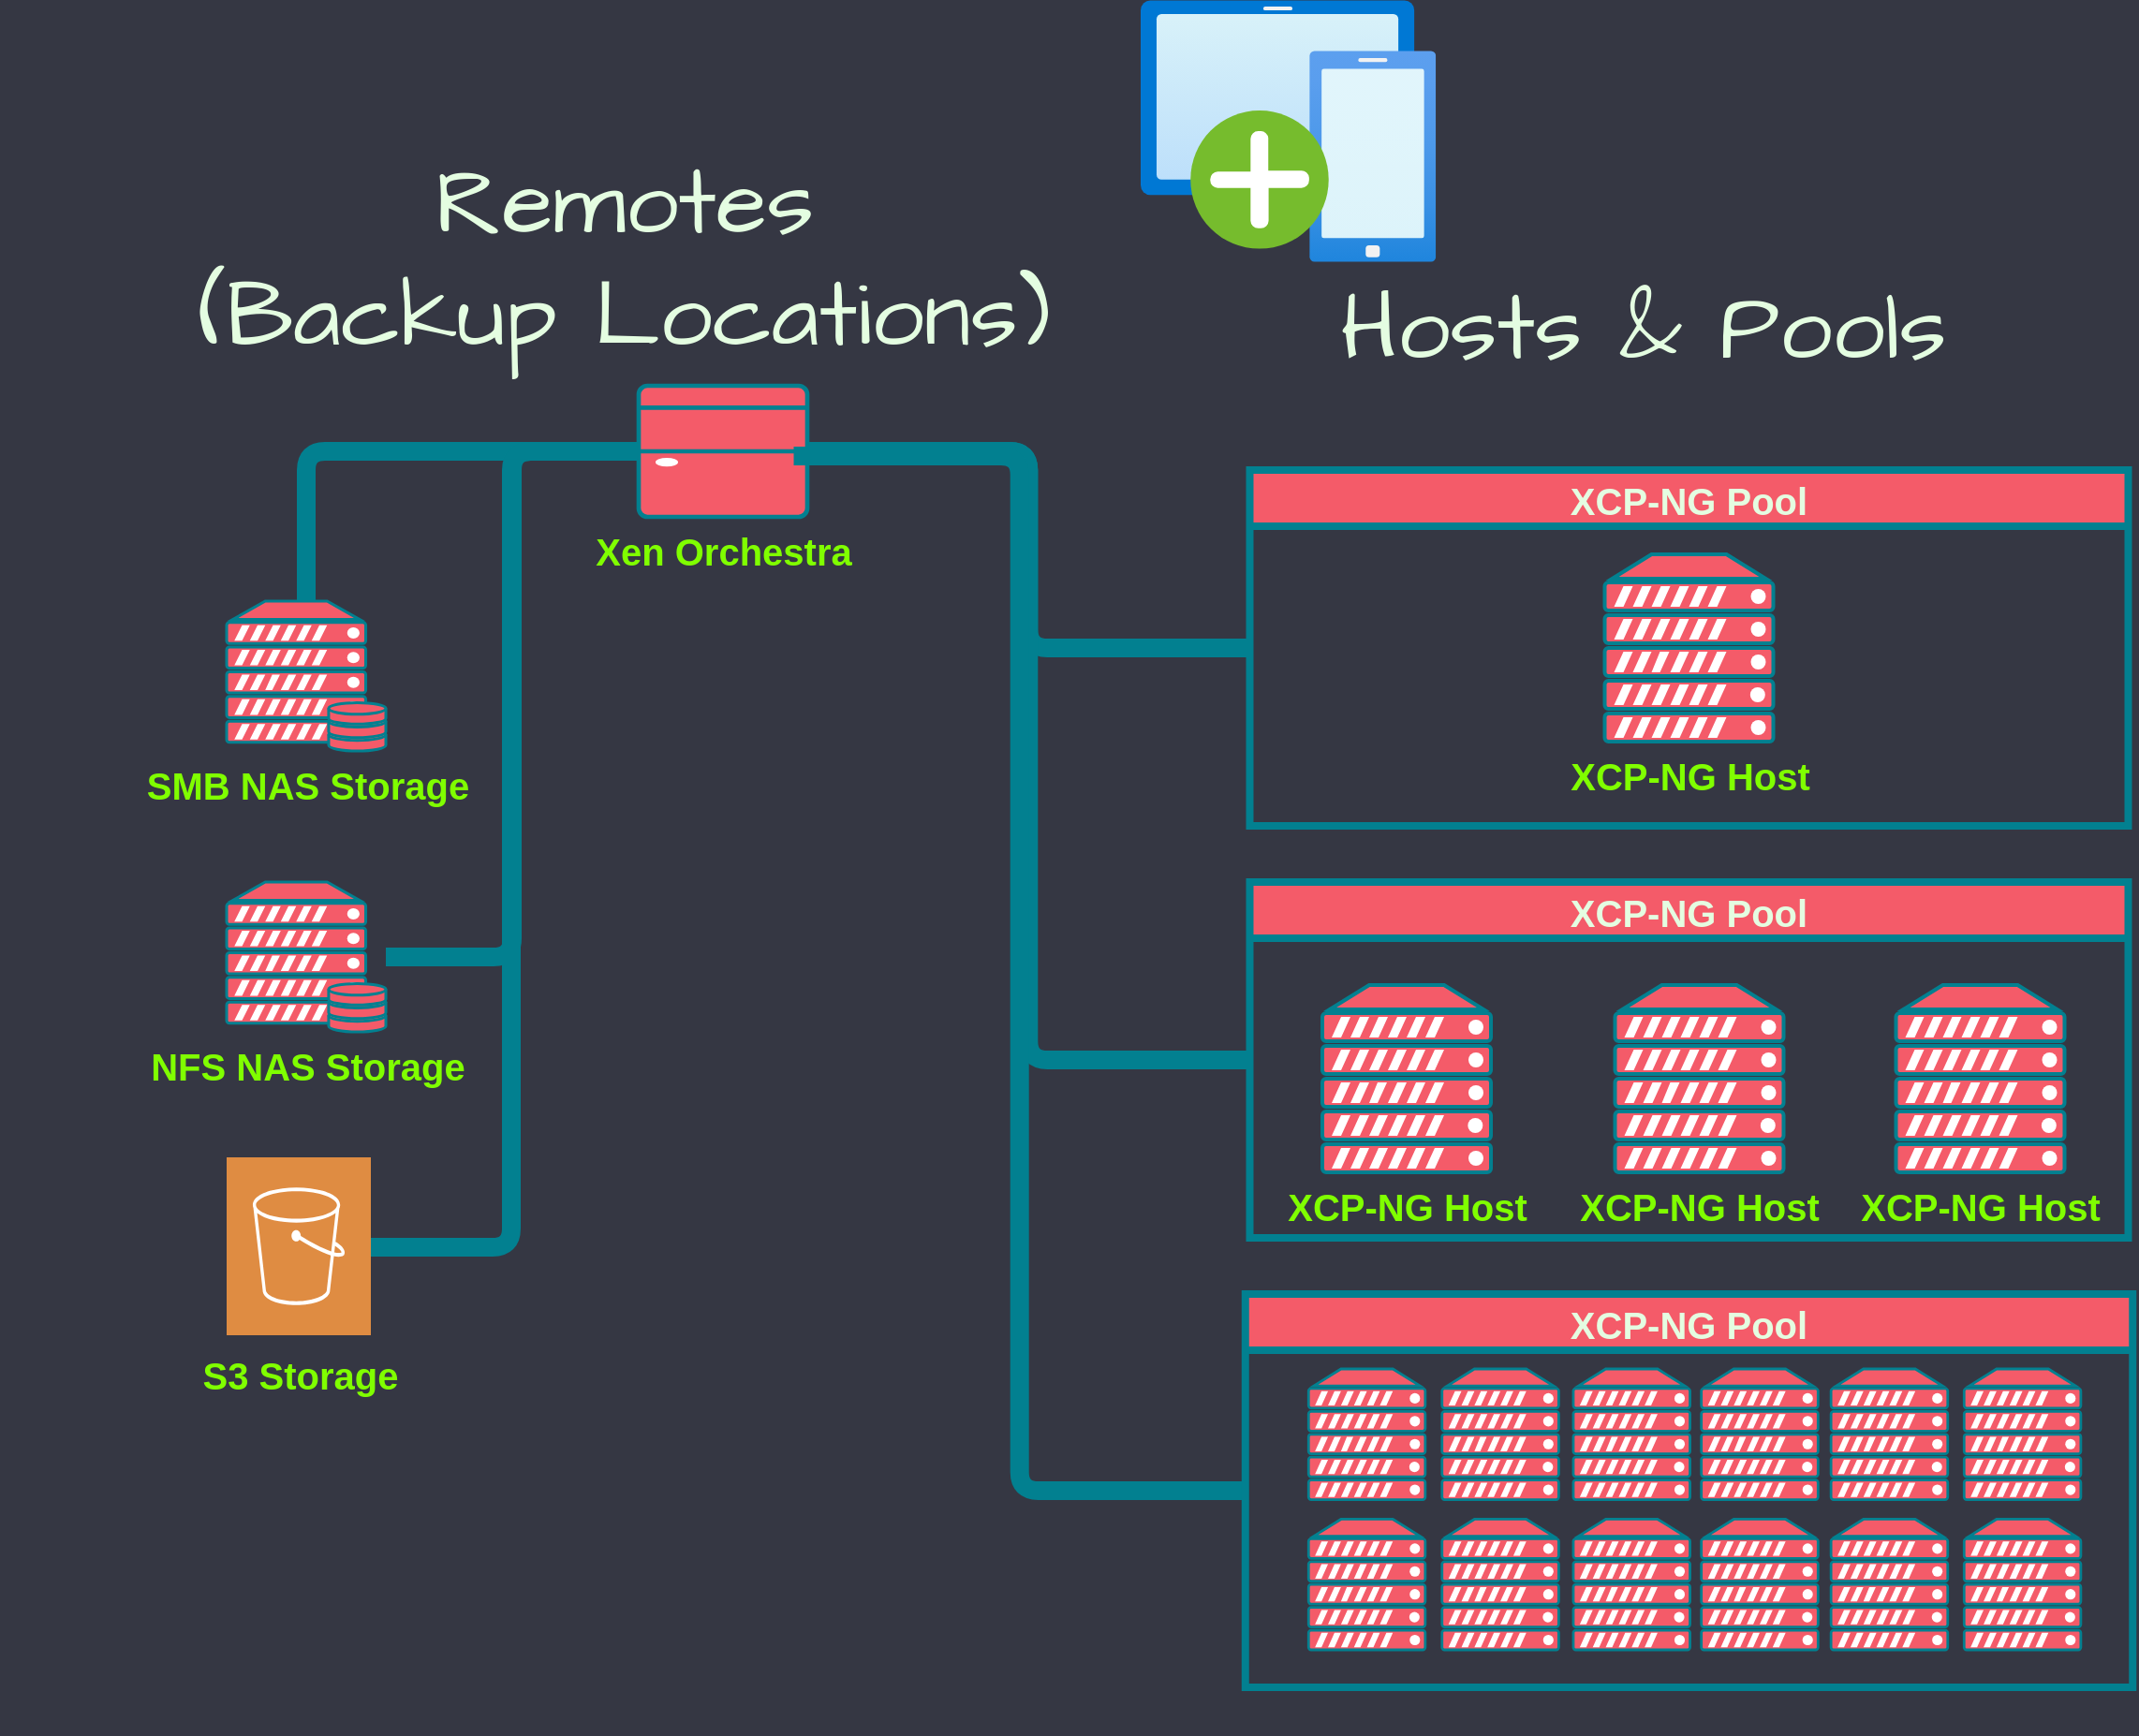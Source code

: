 <mxfile version="22.0.3" type="device" pages="6">
  <diagram id="AEoEUmx5q7cQljkfjXUp" name="XO Local">
    <mxGraphModel dx="3133" dy="862" grid="0" gridSize="20" guides="1" tooltips="1" connect="1" arrows="1" fold="1" page="1" pageScale="1" pageWidth="1920" pageHeight="1200" background="#353743" math="0" shadow="0">
      <root>
        <mxCell id="0" />
        <mxCell id="1" parent="0" />
        <mxCell id="cnEbUQzOswnmsf1puApR-14" value="" style="edgeStyle=orthogonalEdgeStyle;orthogonalLoop=1;jettySize=auto;html=1;entryX=0;entryY=0.5;entryDx=0;entryDy=0;entryPerimeter=0;endArrow=none;endFill=0;strokeWidth=10;flowAnimation=0;labelBackgroundColor=#114B5F;strokeColor=#028090;fontColor=#E4FDE1;" parent="1" source="cnEbUQzOswnmsf1puApR-3" target="cnEbUQzOswnmsf1puApR-5" edge="1">
          <mxGeometry relative="1" as="geometry" />
        </mxCell>
        <mxCell id="cnEbUQzOswnmsf1puApR-3" value="&lt;font style=&quot;font-size: 20px&quot; color=&quot;#80ff00&quot;&gt;&lt;b&gt;NFS NAS Storage&lt;br&gt;&lt;/b&gt;&lt;/font&gt;" style="verticalAlign=top;verticalLabelPosition=bottom;labelPosition=center;align=center;html=1;outlineConnect=0;gradientDirection=north;strokeWidth=2;shape=mxgraph.networks.server_storage;fillColor=#F45B69;strokeColor=#028090;fontColor=#E4FDE1;" parent="1" vertex="1">
          <mxGeometry x="-1540" y="540" width="85" height="80" as="geometry" />
        </mxCell>
        <mxCell id="cnEbUQzOswnmsf1puApR-11" value="" style="group;fontStyle=1;fontSize=13;fontColor=#E4FDE1;" parent="1" vertex="1" connectable="0">
          <mxGeometry x="-1320" y="275" width="90" height="70" as="geometry" />
        </mxCell>
        <UserObject label="&lt;font style=&quot;font-size: 20px&quot; color=&quot;#80ff00&quot;&gt;&lt;b&gt;Xen Orchestra&lt;/b&gt;&lt;/font&gt;" id="cnEbUQzOswnmsf1puApR-5">
          <mxCell style="verticalAlign=top;verticalLabelPosition=bottom;labelPosition=center;align=center;html=1;outlineConnect=0;gradientDirection=north;strokeWidth=2;shape=mxgraph.networks.desktop_pc;fillColor=#F45B69;strokeColor=#028090;fontColor=#E4FDE1;" parent="cnEbUQzOswnmsf1puApR-11" vertex="1">
            <mxGeometry width="90" height="70" as="geometry" />
          </mxCell>
        </UserObject>
        <mxCell id="cnEbUQzOswnmsf1puApR-7" value="" style="shape=image;imageAspect=0;aspect=fixed;verticalLabelPosition=bottom;verticalAlign=top;image=https://xen-orchestra.com/assets/XO-logo-name.png;fillColor=#F45B69;strokeColor=#028090;fontColor=#E4FDE1;" parent="cnEbUQzOswnmsf1puApR-11" vertex="1">
          <mxGeometry x="30" width="52.77" height="50" as="geometry" />
        </mxCell>
        <mxCell id="yGDAu4qqxWYd56B2USpF-5" value="&lt;font style=&quot;font-size: 20px&quot; color=&quot;#80ff00&quot;&gt;&lt;b&gt;XCP-NG Host&lt;/b&gt;&lt;/font&gt;" style="verticalAlign=top;verticalLabelPosition=bottom;labelPosition=center;align=center;html=1;outlineConnect=0;gradientDirection=north;strokeWidth=2;shape=mxgraph.networks.server;fillColor=#F45B69;strokeColor=#028090;fontColor=#E4FDE1;" parent="1" vertex="1">
          <mxGeometry x="-798.75" y="595" width="90" height="100" as="geometry" />
        </mxCell>
        <mxCell id="yGDAu4qqxWYd56B2USpF-6" value="" style="shape=image;imageAspect=0;aspect=fixed;verticalLabelPosition=bottom;verticalAlign=top;image=https://xcp-ng.org/assets/img/mainlogo.png;fillColor=#F45B69;strokeColor=#028090;fontColor=#E4FDE1;" parent="1" vertex="1">
          <mxGeometry x="-777.5" y="621.25" width="47.5" height="47.5" as="geometry" />
        </mxCell>
        <mxCell id="yGDAu4qqxWYd56B2USpF-7" value="&lt;font style=&quot;font-size: 20px&quot; color=&quot;#80ff00&quot;&gt;&lt;b&gt;XCP-NG Host&lt;/b&gt;&lt;/font&gt;" style="verticalAlign=top;verticalLabelPosition=bottom;labelPosition=center;align=center;html=1;outlineConnect=0;gradientDirection=north;strokeWidth=2;shape=mxgraph.networks.server;fillColor=#F45B69;strokeColor=#028090;fontColor=#E4FDE1;" parent="1" vertex="1">
          <mxGeometry x="-648.75" y="595" width="90" height="100" as="geometry" />
        </mxCell>
        <mxCell id="yGDAu4qqxWYd56B2USpF-8" value="" style="shape=image;imageAspect=0;aspect=fixed;verticalLabelPosition=bottom;verticalAlign=top;image=https://xcp-ng.org/assets/img/mainlogo.png;fillColor=#F45B69;strokeColor=#028090;fontColor=#E4FDE1;" parent="1" vertex="1">
          <mxGeometry x="-627.5" y="621.25" width="47.5" height="47.5" as="geometry" />
        </mxCell>
        <mxCell id="yGDAu4qqxWYd56B2USpF-9" value="XCP-NG Pool" style="swimlane;fontSize=20;startSize=30;strokeWidth=4;collapsible=0;fillColor=#F45B69;strokeColor=#028090;fontColor=#E4FDE1;" parent="1" vertex="1">
          <mxGeometry x="-993.75" y="540" width="469" height="190" as="geometry" />
        </mxCell>
        <mxCell id="yGDAu4qqxWYd56B2USpF-20" value="XCP-NG Pool" style="swimlane;fontSize=20;startSize=30;strokeWidth=4;collapsible=0;fillColor=#F45B69;strokeColor=#028090;fontColor=#E4FDE1;" parent="1" vertex="1">
          <mxGeometry x="-993.75" y="320" width="469" height="190" as="geometry" />
        </mxCell>
        <mxCell id="yGDAu4qqxWYd56B2USpF-22" value="" style="group;fontColor=#E4FDE1;" parent="yGDAu4qqxWYd56B2USpF-20" vertex="1" connectable="0">
          <mxGeometry x="189.5" y="45" width="90" height="100" as="geometry" />
        </mxCell>
        <mxCell id="yGDAu4qqxWYd56B2USpF-23" value="&lt;font style=&quot;font-size: 20px&quot; color=&quot;#80ff00&quot;&gt;&lt;b&gt;XCP-NG Host&lt;/b&gt;&lt;/font&gt;" style="verticalAlign=top;verticalLabelPosition=bottom;labelPosition=center;align=center;html=1;outlineConnect=0;gradientDirection=north;strokeWidth=2;shape=mxgraph.networks.server;fillColor=#F45B69;strokeColor=#028090;fontColor=#E4FDE1;" parent="yGDAu4qqxWYd56B2USpF-22" vertex="1">
          <mxGeometry width="90" height="100" as="geometry" />
        </mxCell>
        <mxCell id="yGDAu4qqxWYd56B2USpF-24" value="" style="shape=image;imageAspect=0;aspect=fixed;verticalLabelPosition=bottom;verticalAlign=top;image=https://xcp-ng.org/assets/img/mainlogo.png;fillColor=#F45B69;strokeColor=#028090;fontColor=#E4FDE1;" parent="yGDAu4qqxWYd56B2USpF-22" vertex="1">
          <mxGeometry x="21.25" y="26.25" width="47.5" height="47.5" as="geometry" />
        </mxCell>
        <mxCell id="yGDAu4qqxWYd56B2USpF-21" value="" style="group;fontColor=#E4FDE1;" parent="1" vertex="1" connectable="0">
          <mxGeometry x="-955" y="595" width="90" height="100" as="geometry" />
        </mxCell>
        <mxCell id="yGDAu4qqxWYd56B2USpF-3" value="&lt;font style=&quot;font-size: 20px&quot; color=&quot;#80ff00&quot;&gt;&lt;b&gt;XCP-NG Host&lt;/b&gt;&lt;/font&gt;" style="verticalAlign=top;verticalLabelPosition=bottom;labelPosition=center;align=center;html=1;outlineConnect=0;gradientDirection=north;strokeWidth=2;shape=mxgraph.networks.server;fillColor=#F45B69;strokeColor=#028090;fontColor=#E4FDE1;" parent="yGDAu4qqxWYd56B2USpF-21" vertex="1">
          <mxGeometry width="90" height="100" as="geometry" />
        </mxCell>
        <mxCell id="yGDAu4qqxWYd56B2USpF-4" value="" style="shape=image;imageAspect=0;aspect=fixed;verticalLabelPosition=bottom;verticalAlign=top;image=https://xcp-ng.org/assets/img/mainlogo.png;fillColor=#F45B69;strokeColor=#028090;fontColor=#E4FDE1;" parent="yGDAu4qqxWYd56B2USpF-21" vertex="1">
          <mxGeometry x="21.25" y="26.25" width="47.5" height="47.5" as="geometry" />
        </mxCell>
        <mxCell id="yGDAu4qqxWYd56B2USpF-26" style="edgeStyle=orthogonalEdgeStyle;orthogonalLoop=1;jettySize=auto;html=1;entryX=0;entryY=0.5;entryDx=0;entryDy=0;endArrow=none;endFill=0;strokeWidth=10;labelBackgroundColor=#114B5F;strokeColor=#028090;fontColor=#E4FDE1;" parent="1" source="cnEbUQzOswnmsf1puApR-5" target="yGDAu4qqxWYd56B2USpF-20" edge="1">
          <mxGeometry relative="1" as="geometry" />
        </mxCell>
        <mxCell id="yGDAu4qqxWYd56B2USpF-27" style="edgeStyle=orthogonalEdgeStyle;orthogonalLoop=1;jettySize=auto;html=1;entryX=0;entryY=0.5;entryDx=0;entryDy=0;endArrow=none;endFill=0;strokeWidth=10;labelBackgroundColor=#114B5F;strokeColor=#028090;fontColor=#E4FDE1;" parent="1" source="cnEbUQzOswnmsf1puApR-5" target="yGDAu4qqxWYd56B2USpF-9" edge="1">
          <mxGeometry relative="1" as="geometry" />
        </mxCell>
        <mxCell id="yGDAu4qqxWYd56B2USpF-85" style="edgeStyle=orthogonalEdgeStyle;orthogonalLoop=1;jettySize=auto;html=1;entryX=1;entryY=0.75;entryDx=0;entryDy=0;endArrow=none;endFill=0;strokeWidth=10;labelBackgroundColor=#114B5F;strokeColor=#028090;fontColor=#E4FDE1;" parent="1" source="yGDAu4qqxWYd56B2USpF-29" target="cnEbUQzOswnmsf1puApR-7" edge="1">
          <mxGeometry relative="1" as="geometry" />
        </mxCell>
        <mxCell id="yGDAu4qqxWYd56B2USpF-29" value="XCP-NG Pool" style="swimlane;fontSize=20;startSize=30;strokeWidth=4;collapsible=0;fillColor=#F45B69;strokeColor=#028090;fontColor=#E4FDE1;" parent="1" vertex="1">
          <mxGeometry x="-996.12" y="760" width="473.75" height="210" as="geometry" />
        </mxCell>
        <mxCell id="yGDAu4qqxWYd56B2USpF-72" value="" style="group;fontColor=#E4FDE1;" parent="yGDAu4qqxWYd56B2USpF-29" vertex="1" connectable="0">
          <mxGeometry x="105" y="40" width="270" height="150" as="geometry" />
        </mxCell>
        <mxCell id="yGDAu4qqxWYd56B2USpF-58" value="" style="group;fontColor=#E4FDE1;" parent="yGDAu4qqxWYd56B2USpF-72" vertex="1" connectable="0">
          <mxGeometry width="270" height="69.767" as="geometry" />
        </mxCell>
        <mxCell id="yGDAu4qqxWYd56B2USpF-41" value="" style="group;fontColor=#E4FDE1;" parent="yGDAu4qqxWYd56B2USpF-58" vertex="1" connectable="0">
          <mxGeometry x="70.096" width="62.308" height="69.767" as="geometry" />
        </mxCell>
        <mxCell id="yGDAu4qqxWYd56B2USpF-42" value="&lt;br&gt;&lt;font color=&quot;#80ff00&quot;&gt;&lt;span style=&quot;font-size: 20px&quot;&gt;&lt;b&gt;&lt;br&gt;&lt;/b&gt;&lt;/span&gt;&lt;/font&gt;" style="verticalAlign=top;verticalLabelPosition=bottom;labelPosition=center;align=center;html=1;outlineConnect=0;gradientDirection=north;strokeWidth=2;shape=mxgraph.networks.server;fillColor=#F45B69;strokeColor=#028090;fontColor=#E4FDE1;" parent="yGDAu4qqxWYd56B2USpF-41" vertex="1">
          <mxGeometry width="62.308" height="69.767" as="geometry" />
        </mxCell>
        <mxCell id="yGDAu4qqxWYd56B2USpF-43" value="" style="shape=image;imageAspect=0;aspect=fixed;verticalLabelPosition=bottom;verticalAlign=top;image=https://xcp-ng.org/assets/img/mainlogo.png;fillColor=#F45B69;strokeColor=#028090;fontColor=#E4FDE1;" parent="yGDAu4qqxWYd56B2USpF-41" vertex="1">
          <mxGeometry x="14.712" y="18.314" width="30.449" height="30.449" as="geometry" />
        </mxCell>
        <mxCell id="yGDAu4qqxWYd56B2USpF-45" value="" style="group;fontColor=#E4FDE1;" parent="yGDAu4qqxWYd56B2USpF-58" vertex="1" connectable="0">
          <mxGeometry x="138.462" width="62.308" height="69.767" as="geometry" />
        </mxCell>
        <mxCell id="yGDAu4qqxWYd56B2USpF-46" value="&lt;br&gt;&lt;font color=&quot;#80ff00&quot;&gt;&lt;span style=&quot;font-size: 20px&quot;&gt;&lt;b&gt;&lt;br&gt;&lt;/b&gt;&lt;/span&gt;&lt;/font&gt;" style="verticalAlign=top;verticalLabelPosition=bottom;labelPosition=center;align=center;html=1;outlineConnect=0;gradientDirection=north;strokeWidth=2;shape=mxgraph.networks.server;fillColor=#F45B69;strokeColor=#028090;fontColor=#E4FDE1;" parent="yGDAu4qqxWYd56B2USpF-45" vertex="1">
          <mxGeometry width="62.308" height="69.767" as="geometry" />
        </mxCell>
        <mxCell id="yGDAu4qqxWYd56B2USpF-47" value="" style="shape=image;imageAspect=0;aspect=fixed;verticalLabelPosition=bottom;verticalAlign=top;image=https://xcp-ng.org/assets/img/mainlogo.png;fillColor=#F45B69;strokeColor=#028090;fontColor=#E4FDE1;" parent="yGDAu4qqxWYd56B2USpF-45" vertex="1">
          <mxGeometry x="14.712" y="18.314" width="30.449" height="30.449" as="geometry" />
        </mxCell>
        <mxCell id="yGDAu4qqxWYd56B2USpF-48" value="" style="group;fontColor=#E4FDE1;" parent="yGDAu4qqxWYd56B2USpF-58" vertex="1" connectable="0">
          <mxGeometry width="62.308" height="69.767" as="geometry" />
        </mxCell>
        <mxCell id="yGDAu4qqxWYd56B2USpF-49" value="&lt;br&gt;&lt;font color=&quot;#80ff00&quot;&gt;&lt;span style=&quot;font-size: 20px&quot;&gt;&lt;b&gt;&lt;br&gt;&lt;/b&gt;&lt;/span&gt;&lt;/font&gt;" style="verticalAlign=top;verticalLabelPosition=bottom;labelPosition=center;align=center;html=1;outlineConnect=0;gradientDirection=north;strokeWidth=2;shape=mxgraph.networks.server;fillColor=#F45B69;strokeColor=#028090;fontColor=#E4FDE1;" parent="yGDAu4qqxWYd56B2USpF-48" vertex="1">
          <mxGeometry width="62.308" height="69.767" as="geometry" />
        </mxCell>
        <mxCell id="yGDAu4qqxWYd56B2USpF-50" value="" style="shape=image;imageAspect=0;aspect=fixed;verticalLabelPosition=bottom;verticalAlign=top;image=https://xcp-ng.org/assets/img/mainlogo.png;fillColor=#F45B69;strokeColor=#028090;fontColor=#E4FDE1;" parent="yGDAu4qqxWYd56B2USpF-48" vertex="1">
          <mxGeometry x="14.712" y="18.314" width="30.449" height="30.449" as="geometry" />
        </mxCell>
        <mxCell id="yGDAu4qqxWYd56B2USpF-51" value="" style="group;fontColor=#E4FDE1;" parent="yGDAu4qqxWYd56B2USpF-58" vertex="1" connectable="0">
          <mxGeometry x="207.692" width="62.308" height="69.767" as="geometry" />
        </mxCell>
        <mxCell id="yGDAu4qqxWYd56B2USpF-52" value="&lt;br&gt;&lt;font color=&quot;#80ff00&quot;&gt;&lt;span style=&quot;font-size: 20px&quot;&gt;&lt;b&gt;&lt;br&gt;&lt;/b&gt;&lt;/span&gt;&lt;/font&gt;" style="verticalAlign=top;verticalLabelPosition=bottom;labelPosition=center;align=center;html=1;outlineConnect=0;gradientDirection=north;strokeWidth=2;shape=mxgraph.networks.server;fillColor=#F45B69;strokeColor=#028090;fontColor=#E4FDE1;" parent="yGDAu4qqxWYd56B2USpF-51" vertex="1">
          <mxGeometry width="62.308" height="69.767" as="geometry" />
        </mxCell>
        <mxCell id="yGDAu4qqxWYd56B2USpF-53" value="" style="shape=image;imageAspect=0;aspect=fixed;verticalLabelPosition=bottom;verticalAlign=top;image=https://xcp-ng.org/assets/img/mainlogo.png;fillColor=#F45B69;strokeColor=#028090;fontColor=#E4FDE1;" parent="yGDAu4qqxWYd56B2USpF-51" vertex="1">
          <mxGeometry x="14.712" y="18.314" width="30.449" height="30.449" as="geometry" />
        </mxCell>
        <mxCell id="yGDAu4qqxWYd56B2USpF-59" value="" style="group;fontColor=#E4FDE1;" parent="yGDAu4qqxWYd56B2USpF-72" vertex="1" connectable="0">
          <mxGeometry y="80.233" width="270" height="69.767" as="geometry" />
        </mxCell>
        <mxCell id="yGDAu4qqxWYd56B2USpF-60" value="" style="group;fontColor=#E4FDE1;" parent="yGDAu4qqxWYd56B2USpF-59" vertex="1" connectable="0">
          <mxGeometry x="70.096" width="62.308" height="69.767" as="geometry" />
        </mxCell>
        <mxCell id="yGDAu4qqxWYd56B2USpF-61" value="&lt;br&gt;&lt;font color=&quot;#80ff00&quot;&gt;&lt;span style=&quot;font-size: 20px&quot;&gt;&lt;b&gt;&lt;br&gt;&lt;/b&gt;&lt;/span&gt;&lt;/font&gt;" style="verticalAlign=top;verticalLabelPosition=bottom;labelPosition=center;align=center;html=1;outlineConnect=0;gradientDirection=north;strokeWidth=2;shape=mxgraph.networks.server;fillColor=#F45B69;strokeColor=#028090;fontColor=#E4FDE1;" parent="yGDAu4qqxWYd56B2USpF-60" vertex="1">
          <mxGeometry width="62.308" height="69.767" as="geometry" />
        </mxCell>
        <mxCell id="yGDAu4qqxWYd56B2USpF-62" value="" style="shape=image;imageAspect=0;aspect=fixed;verticalLabelPosition=bottom;verticalAlign=top;image=https://xcp-ng.org/assets/img/mainlogo.png;fillColor=#F45B69;strokeColor=#028090;fontColor=#E4FDE1;" parent="yGDAu4qqxWYd56B2USpF-60" vertex="1">
          <mxGeometry x="14.712" y="18.314" width="30.449" height="30.449" as="geometry" />
        </mxCell>
        <mxCell id="yGDAu4qqxWYd56B2USpF-63" value="" style="group;fontColor=#E4FDE1;" parent="yGDAu4qqxWYd56B2USpF-59" vertex="1" connectable="0">
          <mxGeometry x="138.462" width="62.308" height="69.767" as="geometry" />
        </mxCell>
        <mxCell id="yGDAu4qqxWYd56B2USpF-64" value="&lt;br&gt;&lt;font color=&quot;#80ff00&quot;&gt;&lt;span style=&quot;font-size: 20px&quot;&gt;&lt;b&gt;&lt;br&gt;&lt;/b&gt;&lt;/span&gt;&lt;/font&gt;" style="verticalAlign=top;verticalLabelPosition=bottom;labelPosition=center;align=center;html=1;outlineConnect=0;gradientDirection=north;strokeWidth=2;shape=mxgraph.networks.server;fillColor=#F45B69;strokeColor=#028090;fontColor=#E4FDE1;" parent="yGDAu4qqxWYd56B2USpF-63" vertex="1">
          <mxGeometry width="62.308" height="69.767" as="geometry" />
        </mxCell>
        <mxCell id="yGDAu4qqxWYd56B2USpF-65" value="" style="shape=image;imageAspect=0;aspect=fixed;verticalLabelPosition=bottom;verticalAlign=top;image=https://xcp-ng.org/assets/img/mainlogo.png;fillColor=#F45B69;strokeColor=#028090;fontColor=#E4FDE1;" parent="yGDAu4qqxWYd56B2USpF-63" vertex="1">
          <mxGeometry x="14.712" y="18.314" width="30.449" height="30.449" as="geometry" />
        </mxCell>
        <mxCell id="yGDAu4qqxWYd56B2USpF-66" value="" style="group;fontColor=#E4FDE1;" parent="yGDAu4qqxWYd56B2USpF-59" vertex="1" connectable="0">
          <mxGeometry width="62.308" height="69.767" as="geometry" />
        </mxCell>
        <mxCell id="yGDAu4qqxWYd56B2USpF-67" value="&lt;br&gt;&lt;font color=&quot;#80ff00&quot;&gt;&lt;span style=&quot;font-size: 20px&quot;&gt;&lt;b&gt;&lt;br&gt;&lt;/b&gt;&lt;/span&gt;&lt;/font&gt;" style="verticalAlign=top;verticalLabelPosition=bottom;labelPosition=center;align=center;html=1;outlineConnect=0;gradientDirection=north;strokeWidth=2;shape=mxgraph.networks.server;fillColor=#F45B69;strokeColor=#028090;fontColor=#E4FDE1;" parent="yGDAu4qqxWYd56B2USpF-66" vertex="1">
          <mxGeometry width="62.308" height="69.767" as="geometry" />
        </mxCell>
        <mxCell id="yGDAu4qqxWYd56B2USpF-68" value="" style="shape=image;imageAspect=0;aspect=fixed;verticalLabelPosition=bottom;verticalAlign=top;image=https://xcp-ng.org/assets/img/mainlogo.png;fillColor=#F45B69;strokeColor=#028090;fontColor=#E4FDE1;" parent="yGDAu4qqxWYd56B2USpF-66" vertex="1">
          <mxGeometry x="14.712" y="18.314" width="30.449" height="30.449" as="geometry" />
        </mxCell>
        <mxCell id="yGDAu4qqxWYd56B2USpF-69" value="" style="group;fontColor=#E4FDE1;" parent="yGDAu4qqxWYd56B2USpF-59" vertex="1" connectable="0">
          <mxGeometry x="207.692" width="62.308" height="69.767" as="geometry" />
        </mxCell>
        <mxCell id="yGDAu4qqxWYd56B2USpF-70" value="&lt;br&gt;&lt;font color=&quot;#80ff00&quot;&gt;&lt;span style=&quot;font-size: 20px&quot;&gt;&lt;b&gt;&lt;br&gt;&lt;/b&gt;&lt;/span&gt;&lt;/font&gt;" style="verticalAlign=top;verticalLabelPosition=bottom;labelPosition=center;align=center;html=1;outlineConnect=0;gradientDirection=north;strokeWidth=2;shape=mxgraph.networks.server;fillColor=#F45B69;strokeColor=#028090;fontColor=#E4FDE1;" parent="yGDAu4qqxWYd56B2USpF-69" vertex="1">
          <mxGeometry width="62.308" height="69.767" as="geometry" />
        </mxCell>
        <mxCell id="yGDAu4qqxWYd56B2USpF-71" value="" style="shape=image;imageAspect=0;aspect=fixed;verticalLabelPosition=bottom;verticalAlign=top;image=https://xcp-ng.org/assets/img/mainlogo.png;fillColor=#F45B69;strokeColor=#028090;fontColor=#E4FDE1;" parent="yGDAu4qqxWYd56B2USpF-69" vertex="1">
          <mxGeometry x="14.712" y="18.314" width="30.449" height="30.449" as="geometry" />
        </mxCell>
        <mxCell id="yGDAu4qqxWYd56B2USpF-73" value="" style="group;fontColor=#E4FDE1;" parent="yGDAu4qqxWYd56B2USpF-29" vertex="1" connectable="0">
          <mxGeometry x="383.752" y="40" width="62.308" height="69.767" as="geometry" />
        </mxCell>
        <mxCell id="yGDAu4qqxWYd56B2USpF-74" value="&lt;br&gt;&lt;font color=&quot;#80ff00&quot;&gt;&lt;span style=&quot;font-size: 20px&quot;&gt;&lt;b&gt;&lt;br&gt;&lt;/b&gt;&lt;/span&gt;&lt;/font&gt;" style="verticalAlign=top;verticalLabelPosition=bottom;labelPosition=center;align=center;html=1;outlineConnect=0;gradientDirection=north;strokeWidth=2;shape=mxgraph.networks.server;fillColor=#F45B69;strokeColor=#028090;fontColor=#E4FDE1;" parent="yGDAu4qqxWYd56B2USpF-73" vertex="1">
          <mxGeometry width="62.308" height="69.767" as="geometry" />
        </mxCell>
        <mxCell id="yGDAu4qqxWYd56B2USpF-75" value="" style="shape=image;imageAspect=0;aspect=fixed;verticalLabelPosition=bottom;verticalAlign=top;image=https://xcp-ng.org/assets/img/mainlogo.png;fillColor=#F45B69;strokeColor=#028090;fontColor=#E4FDE1;" parent="yGDAu4qqxWYd56B2USpF-73" vertex="1">
          <mxGeometry x="14.712" y="18.314" width="30.449" height="30.449" as="geometry" />
        </mxCell>
        <mxCell id="yGDAu4qqxWYd56B2USpF-76" value="" style="group;fontColor=#E4FDE1;" parent="yGDAu4qqxWYd56B2USpF-29" vertex="1" connectable="0">
          <mxGeometry x="383.752" y="120.233" width="62.308" height="69.767" as="geometry" />
        </mxCell>
        <mxCell id="yGDAu4qqxWYd56B2USpF-77" value="&lt;br&gt;&lt;font color=&quot;#80ff00&quot;&gt;&lt;span style=&quot;font-size: 20px&quot;&gt;&lt;b&gt;&lt;br&gt;&lt;/b&gt;&lt;/span&gt;&lt;/font&gt;" style="verticalAlign=top;verticalLabelPosition=bottom;labelPosition=center;align=center;html=1;outlineConnect=0;gradientDirection=north;strokeWidth=2;shape=mxgraph.networks.server;fillColor=#F45B69;strokeColor=#028090;fontColor=#E4FDE1;" parent="yGDAu4qqxWYd56B2USpF-76" vertex="1">
          <mxGeometry width="62.308" height="69.767" as="geometry" />
        </mxCell>
        <mxCell id="yGDAu4qqxWYd56B2USpF-78" value="" style="shape=image;imageAspect=0;aspect=fixed;verticalLabelPosition=bottom;verticalAlign=top;image=https://xcp-ng.org/assets/img/mainlogo.png;fillColor=#F45B69;strokeColor=#028090;fontColor=#E4FDE1;" parent="yGDAu4qqxWYd56B2USpF-76" vertex="1">
          <mxGeometry x="14.712" y="18.314" width="30.449" height="30.449" as="geometry" />
        </mxCell>
        <mxCell id="yGDAu4qqxWYd56B2USpF-79" value="" style="group;fontColor=#E4FDE1;" parent="yGDAu4qqxWYd56B2USpF-29" vertex="1" connectable="0">
          <mxGeometry x="33.752" y="40" width="62.308" height="69.767" as="geometry" />
        </mxCell>
        <mxCell id="yGDAu4qqxWYd56B2USpF-80" value="&lt;br&gt;&lt;font color=&quot;#80ff00&quot;&gt;&lt;span style=&quot;font-size: 20px&quot;&gt;&lt;b&gt;&lt;br&gt;&lt;/b&gt;&lt;/span&gt;&lt;/font&gt;" style="verticalAlign=top;verticalLabelPosition=bottom;labelPosition=center;align=center;html=1;outlineConnect=0;gradientDirection=north;strokeWidth=2;shape=mxgraph.networks.server;fillColor=#F45B69;strokeColor=#028090;fontColor=#E4FDE1;" parent="yGDAu4qqxWYd56B2USpF-79" vertex="1">
          <mxGeometry width="62.308" height="69.767" as="geometry" />
        </mxCell>
        <mxCell id="yGDAu4qqxWYd56B2USpF-81" value="" style="shape=image;imageAspect=0;aspect=fixed;verticalLabelPosition=bottom;verticalAlign=top;image=https://xcp-ng.org/assets/img/mainlogo.png;fillColor=#F45B69;strokeColor=#028090;fontColor=#E4FDE1;" parent="yGDAu4qqxWYd56B2USpF-79" vertex="1">
          <mxGeometry x="14.712" y="18.314" width="30.449" height="30.449" as="geometry" />
        </mxCell>
        <mxCell id="yGDAu4qqxWYd56B2USpF-82" value="" style="group;fontColor=#E4FDE1;" parent="yGDAu4qqxWYd56B2USpF-29" vertex="1" connectable="0">
          <mxGeometry x="33.752" y="120.233" width="62.308" height="69.767" as="geometry" />
        </mxCell>
        <mxCell id="yGDAu4qqxWYd56B2USpF-83" value="&lt;br&gt;&lt;font color=&quot;#80ff00&quot;&gt;&lt;span style=&quot;font-size: 20px&quot;&gt;&lt;b&gt;&lt;br&gt;&lt;/b&gt;&lt;/span&gt;&lt;/font&gt;" style="verticalAlign=top;verticalLabelPosition=bottom;labelPosition=center;align=center;html=1;outlineConnect=0;gradientDirection=north;strokeWidth=2;shape=mxgraph.networks.server;fillColor=#F45B69;strokeColor=#028090;fontColor=#E4FDE1;" parent="yGDAu4qqxWYd56B2USpF-82" vertex="1">
          <mxGeometry width="62.308" height="69.767" as="geometry" />
        </mxCell>
        <mxCell id="yGDAu4qqxWYd56B2USpF-84" value="" style="shape=image;imageAspect=0;aspect=fixed;verticalLabelPosition=bottom;verticalAlign=top;image=https://xcp-ng.org/assets/img/mainlogo.png;fillColor=#F45B69;strokeColor=#028090;fontColor=#E4FDE1;" parent="yGDAu4qqxWYd56B2USpF-82" vertex="1">
          <mxGeometry x="14.712" y="18.314" width="30.449" height="30.449" as="geometry" />
        </mxCell>
        <mxCell id="ORhLRl9YX7YmBXzLjHyG-4" value="&lt;font style=&quot;font-size: 50px;&quot;&gt;Remotes&lt;br style=&quot;font-size: 50px;&quot;&gt;(Backup Locations)&lt;br style=&quot;font-size: 50px;&quot;&gt;&lt;/font&gt;" style="text;strokeColor=none;fillColor=none;html=1;align=center;verticalAlign=middle;whiteSpace=wrap;hachureGap=4;pointerEvents=0;fontFamily=Architects Daughter;fontSource=https%3A%2F%2Ffonts.googleapis.com%2Fcss%3Ffamily%3DArchitects%2BDaughter;fontSize=50;fontColor=#E4FDE1;" parent="1" vertex="1">
          <mxGeometry x="-1660.75" y="193" width="667" height="30" as="geometry" />
        </mxCell>
        <mxCell id="ORhLRl9YX7YmBXzLjHyG-7" value="&lt;font style=&quot;font-size: 50px;&quot;&gt;Hosts &amp;amp; Pools&lt;/font&gt;" style="text;strokeColor=none;fillColor=none;html=1;align=center;verticalAlign=middle;whiteSpace=wrap;hachureGap=4;pointerEvents=0;fontFamily=Architects Daughter;fontSource=https%3A%2F%2Ffonts.googleapis.com%2Fcss%3Ffamily%3DArchitects%2BDaughter;fontSize=50;fontColor=#E4FDE1;" parent="1" vertex="1">
          <mxGeometry x="-993.75" y="230" width="421.25" height="30" as="geometry" />
        </mxCell>
        <UserObject label="&lt;font style=&quot;font-size: 20px&quot; color=&quot;#80ff00&quot;&gt;&lt;b&gt;SMB NAS Storage&lt;br&gt;&lt;/b&gt;&lt;/font&gt;" link="https://192.168.3.213/ui/sessions/signin" id="24Q3yA9QWlI94xl8slYc-1">
          <mxCell style="verticalAlign=top;verticalLabelPosition=bottom;labelPosition=center;align=center;html=1;outlineConnect=0;gradientDirection=north;strokeWidth=2;shape=mxgraph.networks.server_storage;fillColor=#F45B69;strokeColor=#028090;fontColor=#E4FDE1;" parent="1" vertex="1">
            <mxGeometry x="-1540" y="390" width="85" height="80" as="geometry" />
          </mxCell>
        </UserObject>
        <mxCell id="24Q3yA9QWlI94xl8slYc-2" style="edgeStyle=orthogonalEdgeStyle;orthogonalLoop=1;jettySize=auto;html=1;entryX=0.5;entryY=0;entryDx=0;entryDy=0;entryPerimeter=0;endArrow=none;endFill=0;strokeWidth=10;flowAnimation=0;labelBackgroundColor=#114B5F;strokeColor=#028090;fontColor=#E4FDE1;" parent="1" source="cnEbUQzOswnmsf1puApR-5" target="24Q3yA9QWlI94xl8slYc-1" edge="1">
          <mxGeometry relative="1" as="geometry" />
        </mxCell>
        <mxCell id="B1MOnL0c1Fp8Pe9FbmRw-1" value="&lt;b style=&quot;color: rgb(128, 255, 0); font-size: 20px;&quot;&gt;S3 Storage&lt;/b&gt;" style="sketch=0;pointerEvents=1;shadow=0;dashed=0;html=1;strokeColor=none;fillColor=#DF8C42;labelPosition=center;verticalLabelPosition=bottom;verticalAlign=top;align=center;outlineConnect=0;shape=mxgraph.veeam2.aws_s3;fontFamily=Helvetica;fontSize=24;fontColor=#E4FDE1;" parent="1" vertex="1">
          <mxGeometry x="-1540" y="687" width="77" height="95" as="geometry" />
        </mxCell>
        <mxCell id="B1MOnL0c1Fp8Pe9FbmRw-2" style="edgeStyle=orthogonalEdgeStyle;shape=connector;rounded=1;orthogonalLoop=1;jettySize=auto;html=1;labelBackgroundColor=#114B5F;strokeColor=#028090;strokeWidth=10;fontFamily=Helvetica;fontSize=24;fontColor=#E4FDE1;endArrow=none;endFill=0;" parent="1" source="cnEbUQzOswnmsf1puApR-5" target="B1MOnL0c1Fp8Pe9FbmRw-1" edge="1">
          <mxGeometry relative="1" as="geometry">
            <Array as="points">
              <mxPoint x="-1388" y="310" />
              <mxPoint x="-1388" y="735" />
            </Array>
          </mxGeometry>
        </mxCell>
        <mxCell id="m3Ibk5H5bHxdS2Vz3TUW-3" value="" style="image;aspect=fixed;html=1;points=[];align=center;fontSize=12;image=img/lib/azure2/intune/Device_Enrollment.svg;fontFamily=Helvetica;fontColor=#E4FDE1;" vertex="1" parent="1">
          <mxGeometry x="-1052" y="69" width="157.62" height="140" as="geometry" />
        </mxCell>
      </root>
    </mxGraphModel>
  </diagram>
  <diagram name="Copy of XO Local" id="DLWsHGWK8zslwgVrLqS2">
    <mxGraphModel dx="3906" dy="1011" grid="0" gridSize="20" guides="1" tooltips="1" connect="1" arrows="1" fold="1" page="1" pageScale="1" pageWidth="1920" pageHeight="1200" background="#353743" math="0" shadow="0">
      <root>
        <mxCell id="n3502btyAydCcurIhNQl-0" />
        <mxCell id="n3502btyAydCcurIhNQl-1" parent="n3502btyAydCcurIhNQl-0" />
        <mxCell id="n3502btyAydCcurIhNQl-2" value="" style="edgeStyle=orthogonalEdgeStyle;orthogonalLoop=1;jettySize=auto;html=1;entryX=0;entryY=0.5;entryDx=0;entryDy=0;entryPerimeter=0;endArrow=none;endFill=0;strokeWidth=10;flowAnimation=0;labelBackgroundColor=#114B5F;strokeColor=#028090;fontColor=#E4FDE1;" parent="n3502btyAydCcurIhNQl-1" source="n3502btyAydCcurIhNQl-3" target="n3502btyAydCcurIhNQl-5" edge="1">
          <mxGeometry relative="1" as="geometry" />
        </mxCell>
        <mxCell id="n3502btyAydCcurIhNQl-3" value="&lt;font style=&quot;font-size: 20px&quot; color=&quot;#80ff00&quot;&gt;&lt;b&gt;NFS NAS Storage&lt;br&gt;&lt;/b&gt;&lt;/font&gt;" style="verticalAlign=top;verticalLabelPosition=bottom;labelPosition=center;align=center;html=1;outlineConnect=0;gradientDirection=north;strokeWidth=2;shape=mxgraph.networks.server_storage;fillColor=#F45B69;strokeColor=#028090;fontColor=#E4FDE1;" parent="n3502btyAydCcurIhNQl-1" vertex="1">
          <mxGeometry x="-1540" y="540" width="85" height="80" as="geometry" />
        </mxCell>
        <mxCell id="n3502btyAydCcurIhNQl-4" value="" style="group;fontStyle=1;fontSize=13;fontColor=#E4FDE1;" parent="n3502btyAydCcurIhNQl-1" vertex="1" connectable="0">
          <mxGeometry x="-1320" y="275" width="90" height="70" as="geometry" />
        </mxCell>
        <UserObject label="&lt;font style=&quot;font-size: 20px&quot; color=&quot;#80ff00&quot;&gt;&lt;b&gt;Xen Orchestra&lt;/b&gt;&lt;/font&gt;" id="n3502btyAydCcurIhNQl-5">
          <mxCell style="verticalAlign=top;verticalLabelPosition=bottom;labelPosition=center;align=center;html=1;outlineConnect=0;gradientDirection=north;strokeWidth=2;shape=mxgraph.networks.desktop_pc;fillColor=#F45B69;strokeColor=#028090;fontColor=#E4FDE1;" parent="n3502btyAydCcurIhNQl-4" vertex="1">
            <mxGeometry width="90" height="70" as="geometry" />
          </mxCell>
        </UserObject>
        <mxCell id="n3502btyAydCcurIhNQl-6" value="" style="shape=image;imageAspect=0;aspect=fixed;verticalLabelPosition=bottom;verticalAlign=top;image=https://xen-orchestra.com/assets/XO-logo-name.png;fillColor=#F45B69;strokeColor=#028090;fontColor=#E4FDE1;" parent="n3502btyAydCcurIhNQl-4" vertex="1">
          <mxGeometry x="30" width="52.77" height="50" as="geometry" />
        </mxCell>
        <mxCell id="n3502btyAydCcurIhNQl-7" value="&lt;font style=&quot;font-size: 20px&quot; color=&quot;#80ff00&quot;&gt;&lt;b&gt;XCP-NG Host&lt;/b&gt;&lt;/font&gt;" style="verticalAlign=top;verticalLabelPosition=bottom;labelPosition=center;align=center;html=1;outlineConnect=0;gradientDirection=north;strokeWidth=2;shape=mxgraph.networks.server;fillColor=#F45B69;strokeColor=#028090;fontColor=#E4FDE1;" parent="n3502btyAydCcurIhNQl-1" vertex="1">
          <mxGeometry x="-798.75" y="595" width="90" height="100" as="geometry" />
        </mxCell>
        <mxCell id="n3502btyAydCcurIhNQl-8" value="" style="shape=image;imageAspect=0;aspect=fixed;verticalLabelPosition=bottom;verticalAlign=top;image=https://xcp-ng.org/assets/img/mainlogo.png;fillColor=#F45B69;strokeColor=#028090;fontColor=#E4FDE1;" parent="n3502btyAydCcurIhNQl-1" vertex="1">
          <mxGeometry x="-777.5" y="621.25" width="47.5" height="47.5" as="geometry" />
        </mxCell>
        <mxCell id="n3502btyAydCcurIhNQl-9" value="&lt;font style=&quot;font-size: 20px&quot; color=&quot;#80ff00&quot;&gt;&lt;b&gt;XCP-NG Host&lt;/b&gt;&lt;/font&gt;" style="verticalAlign=top;verticalLabelPosition=bottom;labelPosition=center;align=center;html=1;outlineConnect=0;gradientDirection=north;strokeWidth=2;shape=mxgraph.networks.server;fillColor=#F45B69;strokeColor=#028090;fontColor=#E4FDE1;" parent="n3502btyAydCcurIhNQl-1" vertex="1">
          <mxGeometry x="-648.75" y="595" width="90" height="100" as="geometry" />
        </mxCell>
        <mxCell id="n3502btyAydCcurIhNQl-10" value="" style="shape=image;imageAspect=0;aspect=fixed;verticalLabelPosition=bottom;verticalAlign=top;image=https://xcp-ng.org/assets/img/mainlogo.png;fillColor=#F45B69;strokeColor=#028090;fontColor=#E4FDE1;" parent="n3502btyAydCcurIhNQl-1" vertex="1">
          <mxGeometry x="-627.5" y="621.25" width="47.5" height="47.5" as="geometry" />
        </mxCell>
        <mxCell id="n3502btyAydCcurIhNQl-11" value="XCP-NG Pool" style="swimlane;fontSize=20;startSize=30;strokeWidth=4;collapsible=0;fillColor=#F45B69;strokeColor=#028090;fontColor=#E4FDE1;" parent="n3502btyAydCcurIhNQl-1" vertex="1">
          <mxGeometry x="-993.75" y="540" width="469" height="190" as="geometry" />
        </mxCell>
        <mxCell id="n3502btyAydCcurIhNQl-12" value="XCP-NG Pool" style="swimlane;fontSize=20;startSize=30;strokeWidth=4;collapsible=0;fillColor=#F45B69;strokeColor=#028090;fontColor=#E4FDE1;" parent="n3502btyAydCcurIhNQl-1" vertex="1">
          <mxGeometry x="-993.75" y="320" width="469" height="190" as="geometry" />
        </mxCell>
        <mxCell id="n3502btyAydCcurIhNQl-13" value="" style="group;fontColor=#E4FDE1;" parent="n3502btyAydCcurIhNQl-12" vertex="1" connectable="0">
          <mxGeometry x="189.5" y="45" width="90" height="100" as="geometry" />
        </mxCell>
        <mxCell id="n3502btyAydCcurIhNQl-14" value="&lt;font style=&quot;font-size: 20px&quot; color=&quot;#80ff00&quot;&gt;&lt;b&gt;XCP-NG Host&lt;/b&gt;&lt;/font&gt;" style="verticalAlign=top;verticalLabelPosition=bottom;labelPosition=center;align=center;html=1;outlineConnect=0;gradientDirection=north;strokeWidth=2;shape=mxgraph.networks.server;fillColor=#F45B69;strokeColor=#028090;fontColor=#E4FDE1;" parent="n3502btyAydCcurIhNQl-13" vertex="1">
          <mxGeometry width="90" height="100" as="geometry" />
        </mxCell>
        <mxCell id="n3502btyAydCcurIhNQl-15" value="" style="shape=image;imageAspect=0;aspect=fixed;verticalLabelPosition=bottom;verticalAlign=top;image=https://xcp-ng.org/assets/img/mainlogo.png;fillColor=#F45B69;strokeColor=#028090;fontColor=#E4FDE1;" parent="n3502btyAydCcurIhNQl-13" vertex="1">
          <mxGeometry x="21.25" y="26.25" width="47.5" height="47.5" as="geometry" />
        </mxCell>
        <mxCell id="n3502btyAydCcurIhNQl-16" value="" style="group;fontColor=#E4FDE1;" parent="n3502btyAydCcurIhNQl-1" vertex="1" connectable="0">
          <mxGeometry x="-955" y="595" width="90" height="100" as="geometry" />
        </mxCell>
        <mxCell id="n3502btyAydCcurIhNQl-17" value="&lt;font style=&quot;font-size: 20px&quot; color=&quot;#80ff00&quot;&gt;&lt;b&gt;XCP-NG Host&lt;/b&gt;&lt;/font&gt;" style="verticalAlign=top;verticalLabelPosition=bottom;labelPosition=center;align=center;html=1;outlineConnect=0;gradientDirection=north;strokeWidth=2;shape=mxgraph.networks.server;fillColor=#F45B69;strokeColor=#028090;fontColor=#E4FDE1;" parent="n3502btyAydCcurIhNQl-16" vertex="1">
          <mxGeometry width="90" height="100" as="geometry" />
        </mxCell>
        <mxCell id="n3502btyAydCcurIhNQl-18" value="" style="shape=image;imageAspect=0;aspect=fixed;verticalLabelPosition=bottom;verticalAlign=top;image=https://xcp-ng.org/assets/img/mainlogo.png;fillColor=#F45B69;strokeColor=#028090;fontColor=#E4FDE1;" parent="n3502btyAydCcurIhNQl-16" vertex="1">
          <mxGeometry x="21.25" y="26.25" width="47.5" height="47.5" as="geometry" />
        </mxCell>
        <mxCell id="n3502btyAydCcurIhNQl-19" style="edgeStyle=orthogonalEdgeStyle;orthogonalLoop=1;jettySize=auto;html=1;entryX=0;entryY=0.5;entryDx=0;entryDy=0;endArrow=none;endFill=0;strokeWidth=10;labelBackgroundColor=#114B5F;strokeColor=#028090;fontColor=#E4FDE1;" parent="n3502btyAydCcurIhNQl-1" source="n3502btyAydCcurIhNQl-5" target="n3502btyAydCcurIhNQl-12" edge="1">
          <mxGeometry relative="1" as="geometry" />
        </mxCell>
        <mxCell id="n3502btyAydCcurIhNQl-20" style="edgeStyle=orthogonalEdgeStyle;orthogonalLoop=1;jettySize=auto;html=1;entryX=0;entryY=0.5;entryDx=0;entryDy=0;endArrow=none;endFill=0;strokeWidth=10;labelBackgroundColor=#114B5F;strokeColor=#028090;fontColor=#E4FDE1;" parent="n3502btyAydCcurIhNQl-1" source="n3502btyAydCcurIhNQl-5" target="n3502btyAydCcurIhNQl-11" edge="1">
          <mxGeometry relative="1" as="geometry" />
        </mxCell>
        <mxCell id="n3502btyAydCcurIhNQl-21" style="edgeStyle=orthogonalEdgeStyle;orthogonalLoop=1;jettySize=auto;html=1;entryX=1;entryY=0.75;entryDx=0;entryDy=0;endArrow=none;endFill=0;strokeWidth=10;labelBackgroundColor=#114B5F;strokeColor=#028090;fontColor=#E4FDE1;" parent="n3502btyAydCcurIhNQl-1" source="n3502btyAydCcurIhNQl-22" target="n3502btyAydCcurIhNQl-6" edge="1">
          <mxGeometry relative="1" as="geometry" />
        </mxCell>
        <mxCell id="n3502btyAydCcurIhNQl-22" value="XCP-NG Pool" style="swimlane;fontSize=20;startSize=30;strokeWidth=4;collapsible=0;fillColor=#F45B69;strokeColor=#028090;fontColor=#E4FDE1;" parent="n3502btyAydCcurIhNQl-1" vertex="1">
          <mxGeometry x="-996.12" y="760" width="473.75" height="210" as="geometry" />
        </mxCell>
        <mxCell id="n3502btyAydCcurIhNQl-23" value="" style="group;fontColor=#E4FDE1;" parent="n3502btyAydCcurIhNQl-22" vertex="1" connectable="0">
          <mxGeometry x="105" y="40" width="270" height="150" as="geometry" />
        </mxCell>
        <mxCell id="n3502btyAydCcurIhNQl-24" value="" style="group;fontColor=#E4FDE1;" parent="n3502btyAydCcurIhNQl-23" vertex="1" connectable="0">
          <mxGeometry width="270" height="69.767" as="geometry" />
        </mxCell>
        <mxCell id="n3502btyAydCcurIhNQl-25" value="" style="group;fontColor=#E4FDE1;" parent="n3502btyAydCcurIhNQl-24" vertex="1" connectable="0">
          <mxGeometry x="70.096" width="62.308" height="69.767" as="geometry" />
        </mxCell>
        <mxCell id="n3502btyAydCcurIhNQl-26" value="&lt;br&gt;&lt;font color=&quot;#80ff00&quot;&gt;&lt;span style=&quot;font-size: 20px&quot;&gt;&lt;b&gt;&lt;br&gt;&lt;/b&gt;&lt;/span&gt;&lt;/font&gt;" style="verticalAlign=top;verticalLabelPosition=bottom;labelPosition=center;align=center;html=1;outlineConnect=0;gradientDirection=north;strokeWidth=2;shape=mxgraph.networks.server;fillColor=#F45B69;strokeColor=#028090;fontColor=#E4FDE1;" parent="n3502btyAydCcurIhNQl-25" vertex="1">
          <mxGeometry width="62.308" height="69.767" as="geometry" />
        </mxCell>
        <mxCell id="n3502btyAydCcurIhNQl-27" value="" style="shape=image;imageAspect=0;aspect=fixed;verticalLabelPosition=bottom;verticalAlign=top;image=https://xcp-ng.org/assets/img/mainlogo.png;fillColor=#F45B69;strokeColor=#028090;fontColor=#E4FDE1;" parent="n3502btyAydCcurIhNQl-25" vertex="1">
          <mxGeometry x="14.712" y="18.314" width="30.449" height="30.449" as="geometry" />
        </mxCell>
        <mxCell id="n3502btyAydCcurIhNQl-28" value="" style="group;fontColor=#E4FDE1;" parent="n3502btyAydCcurIhNQl-24" vertex="1" connectable="0">
          <mxGeometry x="138.462" width="62.308" height="69.767" as="geometry" />
        </mxCell>
        <mxCell id="n3502btyAydCcurIhNQl-29" value="&lt;br&gt;&lt;font color=&quot;#80ff00&quot;&gt;&lt;span style=&quot;font-size: 20px&quot;&gt;&lt;b&gt;&lt;br&gt;&lt;/b&gt;&lt;/span&gt;&lt;/font&gt;" style="verticalAlign=top;verticalLabelPosition=bottom;labelPosition=center;align=center;html=1;outlineConnect=0;gradientDirection=north;strokeWidth=2;shape=mxgraph.networks.server;fillColor=#F45B69;strokeColor=#028090;fontColor=#E4FDE1;" parent="n3502btyAydCcurIhNQl-28" vertex="1">
          <mxGeometry width="62.308" height="69.767" as="geometry" />
        </mxCell>
        <mxCell id="n3502btyAydCcurIhNQl-30" value="" style="shape=image;imageAspect=0;aspect=fixed;verticalLabelPosition=bottom;verticalAlign=top;image=https://xcp-ng.org/assets/img/mainlogo.png;fillColor=#F45B69;strokeColor=#028090;fontColor=#E4FDE1;" parent="n3502btyAydCcurIhNQl-28" vertex="1">
          <mxGeometry x="14.712" y="18.314" width="30.449" height="30.449" as="geometry" />
        </mxCell>
        <mxCell id="n3502btyAydCcurIhNQl-31" value="" style="group;fontColor=#E4FDE1;" parent="n3502btyAydCcurIhNQl-24" vertex="1" connectable="0">
          <mxGeometry width="62.308" height="69.767" as="geometry" />
        </mxCell>
        <mxCell id="n3502btyAydCcurIhNQl-32" value="&lt;br&gt;&lt;font color=&quot;#80ff00&quot;&gt;&lt;span style=&quot;font-size: 20px&quot;&gt;&lt;b&gt;&lt;br&gt;&lt;/b&gt;&lt;/span&gt;&lt;/font&gt;" style="verticalAlign=top;verticalLabelPosition=bottom;labelPosition=center;align=center;html=1;outlineConnect=0;gradientDirection=north;strokeWidth=2;shape=mxgraph.networks.server;fillColor=#F45B69;strokeColor=#028090;fontColor=#E4FDE1;" parent="n3502btyAydCcurIhNQl-31" vertex="1">
          <mxGeometry width="62.308" height="69.767" as="geometry" />
        </mxCell>
        <mxCell id="n3502btyAydCcurIhNQl-33" value="" style="shape=image;imageAspect=0;aspect=fixed;verticalLabelPosition=bottom;verticalAlign=top;image=https://xcp-ng.org/assets/img/mainlogo.png;fillColor=#F45B69;strokeColor=#028090;fontColor=#E4FDE1;" parent="n3502btyAydCcurIhNQl-31" vertex="1">
          <mxGeometry x="14.712" y="18.314" width="30.449" height="30.449" as="geometry" />
        </mxCell>
        <mxCell id="n3502btyAydCcurIhNQl-34" value="" style="group;fontColor=#E4FDE1;" parent="n3502btyAydCcurIhNQl-24" vertex="1" connectable="0">
          <mxGeometry x="207.692" width="62.308" height="69.767" as="geometry" />
        </mxCell>
        <mxCell id="n3502btyAydCcurIhNQl-35" value="&lt;br&gt;&lt;font color=&quot;#80ff00&quot;&gt;&lt;span style=&quot;font-size: 20px&quot;&gt;&lt;b&gt;&lt;br&gt;&lt;/b&gt;&lt;/span&gt;&lt;/font&gt;" style="verticalAlign=top;verticalLabelPosition=bottom;labelPosition=center;align=center;html=1;outlineConnect=0;gradientDirection=north;strokeWidth=2;shape=mxgraph.networks.server;fillColor=#F45B69;strokeColor=#028090;fontColor=#E4FDE1;" parent="n3502btyAydCcurIhNQl-34" vertex="1">
          <mxGeometry width="62.308" height="69.767" as="geometry" />
        </mxCell>
        <mxCell id="n3502btyAydCcurIhNQl-36" value="" style="shape=image;imageAspect=0;aspect=fixed;verticalLabelPosition=bottom;verticalAlign=top;image=https://xcp-ng.org/assets/img/mainlogo.png;fillColor=#F45B69;strokeColor=#028090;fontColor=#E4FDE1;" parent="n3502btyAydCcurIhNQl-34" vertex="1">
          <mxGeometry x="14.712" y="18.314" width="30.449" height="30.449" as="geometry" />
        </mxCell>
        <mxCell id="n3502btyAydCcurIhNQl-37" value="" style="group;fontColor=#E4FDE1;" parent="n3502btyAydCcurIhNQl-23" vertex="1" connectable="0">
          <mxGeometry y="80.233" width="270" height="69.767" as="geometry" />
        </mxCell>
        <mxCell id="n3502btyAydCcurIhNQl-38" value="" style="group;fontColor=#E4FDE1;" parent="n3502btyAydCcurIhNQl-37" vertex="1" connectable="0">
          <mxGeometry x="70.096" width="62.308" height="69.767" as="geometry" />
        </mxCell>
        <mxCell id="n3502btyAydCcurIhNQl-39" value="&lt;br&gt;&lt;font color=&quot;#80ff00&quot;&gt;&lt;span style=&quot;font-size: 20px&quot;&gt;&lt;b&gt;&lt;br&gt;&lt;/b&gt;&lt;/span&gt;&lt;/font&gt;" style="verticalAlign=top;verticalLabelPosition=bottom;labelPosition=center;align=center;html=1;outlineConnect=0;gradientDirection=north;strokeWidth=2;shape=mxgraph.networks.server;fillColor=#F45B69;strokeColor=#028090;fontColor=#E4FDE1;" parent="n3502btyAydCcurIhNQl-38" vertex="1">
          <mxGeometry width="62.308" height="69.767" as="geometry" />
        </mxCell>
        <mxCell id="n3502btyAydCcurIhNQl-40" value="" style="shape=image;imageAspect=0;aspect=fixed;verticalLabelPosition=bottom;verticalAlign=top;image=https://xcp-ng.org/assets/img/mainlogo.png;fillColor=#F45B69;strokeColor=#028090;fontColor=#E4FDE1;" parent="n3502btyAydCcurIhNQl-38" vertex="1">
          <mxGeometry x="14.712" y="18.314" width="30.449" height="30.449" as="geometry" />
        </mxCell>
        <mxCell id="n3502btyAydCcurIhNQl-41" value="" style="group;fontColor=#E4FDE1;" parent="n3502btyAydCcurIhNQl-37" vertex="1" connectable="0">
          <mxGeometry x="138.462" width="62.308" height="69.767" as="geometry" />
        </mxCell>
        <mxCell id="n3502btyAydCcurIhNQl-42" value="&lt;br&gt;&lt;font color=&quot;#80ff00&quot;&gt;&lt;span style=&quot;font-size: 20px&quot;&gt;&lt;b&gt;&lt;br&gt;&lt;/b&gt;&lt;/span&gt;&lt;/font&gt;" style="verticalAlign=top;verticalLabelPosition=bottom;labelPosition=center;align=center;html=1;outlineConnect=0;gradientDirection=north;strokeWidth=2;shape=mxgraph.networks.server;fillColor=#F45B69;strokeColor=#028090;fontColor=#E4FDE1;" parent="n3502btyAydCcurIhNQl-41" vertex="1">
          <mxGeometry width="62.308" height="69.767" as="geometry" />
        </mxCell>
        <mxCell id="n3502btyAydCcurIhNQl-43" value="" style="shape=image;imageAspect=0;aspect=fixed;verticalLabelPosition=bottom;verticalAlign=top;image=https://xcp-ng.org/assets/img/mainlogo.png;fillColor=#F45B69;strokeColor=#028090;fontColor=#E4FDE1;" parent="n3502btyAydCcurIhNQl-41" vertex="1">
          <mxGeometry x="14.712" y="18.314" width="30.449" height="30.449" as="geometry" />
        </mxCell>
        <mxCell id="n3502btyAydCcurIhNQl-44" value="" style="group;fontColor=#E4FDE1;" parent="n3502btyAydCcurIhNQl-37" vertex="1" connectable="0">
          <mxGeometry width="62.308" height="69.767" as="geometry" />
        </mxCell>
        <mxCell id="n3502btyAydCcurIhNQl-45" value="&lt;br&gt;&lt;font color=&quot;#80ff00&quot;&gt;&lt;span style=&quot;font-size: 20px&quot;&gt;&lt;b&gt;&lt;br&gt;&lt;/b&gt;&lt;/span&gt;&lt;/font&gt;" style="verticalAlign=top;verticalLabelPosition=bottom;labelPosition=center;align=center;html=1;outlineConnect=0;gradientDirection=north;strokeWidth=2;shape=mxgraph.networks.server;fillColor=#F45B69;strokeColor=#028090;fontColor=#E4FDE1;" parent="n3502btyAydCcurIhNQl-44" vertex="1">
          <mxGeometry width="62.308" height="69.767" as="geometry" />
        </mxCell>
        <mxCell id="n3502btyAydCcurIhNQl-46" value="" style="shape=image;imageAspect=0;aspect=fixed;verticalLabelPosition=bottom;verticalAlign=top;image=https://xcp-ng.org/assets/img/mainlogo.png;fillColor=#F45B69;strokeColor=#028090;fontColor=#E4FDE1;" parent="n3502btyAydCcurIhNQl-44" vertex="1">
          <mxGeometry x="14.712" y="18.314" width="30.449" height="30.449" as="geometry" />
        </mxCell>
        <mxCell id="n3502btyAydCcurIhNQl-47" value="" style="group;fontColor=#E4FDE1;" parent="n3502btyAydCcurIhNQl-37" vertex="1" connectable="0">
          <mxGeometry x="207.692" width="62.308" height="69.767" as="geometry" />
        </mxCell>
        <mxCell id="n3502btyAydCcurIhNQl-48" value="&lt;br&gt;&lt;font color=&quot;#80ff00&quot;&gt;&lt;span style=&quot;font-size: 20px&quot;&gt;&lt;b&gt;&lt;br&gt;&lt;/b&gt;&lt;/span&gt;&lt;/font&gt;" style="verticalAlign=top;verticalLabelPosition=bottom;labelPosition=center;align=center;html=1;outlineConnect=0;gradientDirection=north;strokeWidth=2;shape=mxgraph.networks.server;fillColor=#F45B69;strokeColor=#028090;fontColor=#E4FDE1;" parent="n3502btyAydCcurIhNQl-47" vertex="1">
          <mxGeometry width="62.308" height="69.767" as="geometry" />
        </mxCell>
        <mxCell id="n3502btyAydCcurIhNQl-49" value="" style="shape=image;imageAspect=0;aspect=fixed;verticalLabelPosition=bottom;verticalAlign=top;image=https://xcp-ng.org/assets/img/mainlogo.png;fillColor=#F45B69;strokeColor=#028090;fontColor=#E4FDE1;" parent="n3502btyAydCcurIhNQl-47" vertex="1">
          <mxGeometry x="14.712" y="18.314" width="30.449" height="30.449" as="geometry" />
        </mxCell>
        <mxCell id="n3502btyAydCcurIhNQl-50" value="" style="group;fontColor=#E4FDE1;" parent="n3502btyAydCcurIhNQl-22" vertex="1" connectable="0">
          <mxGeometry x="383.752" y="40" width="62.308" height="69.767" as="geometry" />
        </mxCell>
        <mxCell id="n3502btyAydCcurIhNQl-51" value="&lt;br&gt;&lt;font color=&quot;#80ff00&quot;&gt;&lt;span style=&quot;font-size: 20px&quot;&gt;&lt;b&gt;&lt;br&gt;&lt;/b&gt;&lt;/span&gt;&lt;/font&gt;" style="verticalAlign=top;verticalLabelPosition=bottom;labelPosition=center;align=center;html=1;outlineConnect=0;gradientDirection=north;strokeWidth=2;shape=mxgraph.networks.server;fillColor=#F45B69;strokeColor=#028090;fontColor=#E4FDE1;" parent="n3502btyAydCcurIhNQl-50" vertex="1">
          <mxGeometry width="62.308" height="69.767" as="geometry" />
        </mxCell>
        <mxCell id="n3502btyAydCcurIhNQl-52" value="" style="shape=image;imageAspect=0;aspect=fixed;verticalLabelPosition=bottom;verticalAlign=top;image=https://xcp-ng.org/assets/img/mainlogo.png;fillColor=#F45B69;strokeColor=#028090;fontColor=#E4FDE1;" parent="n3502btyAydCcurIhNQl-50" vertex="1">
          <mxGeometry x="14.712" y="18.314" width="30.449" height="30.449" as="geometry" />
        </mxCell>
        <mxCell id="n3502btyAydCcurIhNQl-53" value="" style="group;fontColor=#E4FDE1;" parent="n3502btyAydCcurIhNQl-22" vertex="1" connectable="0">
          <mxGeometry x="383.752" y="120.233" width="62.308" height="69.767" as="geometry" />
        </mxCell>
        <mxCell id="n3502btyAydCcurIhNQl-54" value="&lt;br&gt;&lt;font color=&quot;#80ff00&quot;&gt;&lt;span style=&quot;font-size: 20px&quot;&gt;&lt;b&gt;&lt;br&gt;&lt;/b&gt;&lt;/span&gt;&lt;/font&gt;" style="verticalAlign=top;verticalLabelPosition=bottom;labelPosition=center;align=center;html=1;outlineConnect=0;gradientDirection=north;strokeWidth=2;shape=mxgraph.networks.server;fillColor=#F45B69;strokeColor=#028090;fontColor=#E4FDE1;" parent="n3502btyAydCcurIhNQl-53" vertex="1">
          <mxGeometry width="62.308" height="69.767" as="geometry" />
        </mxCell>
        <mxCell id="n3502btyAydCcurIhNQl-55" value="" style="shape=image;imageAspect=0;aspect=fixed;verticalLabelPosition=bottom;verticalAlign=top;image=https://xcp-ng.org/assets/img/mainlogo.png;fillColor=#F45B69;strokeColor=#028090;fontColor=#E4FDE1;" parent="n3502btyAydCcurIhNQl-53" vertex="1">
          <mxGeometry x="14.712" y="18.314" width="30.449" height="30.449" as="geometry" />
        </mxCell>
        <mxCell id="n3502btyAydCcurIhNQl-56" value="" style="group;fontColor=#E4FDE1;" parent="n3502btyAydCcurIhNQl-22" vertex="1" connectable="0">
          <mxGeometry x="33.752" y="40" width="62.308" height="69.767" as="geometry" />
        </mxCell>
        <mxCell id="n3502btyAydCcurIhNQl-57" value="&lt;br&gt;&lt;font color=&quot;#80ff00&quot;&gt;&lt;span style=&quot;font-size: 20px&quot;&gt;&lt;b&gt;&lt;br&gt;&lt;/b&gt;&lt;/span&gt;&lt;/font&gt;" style="verticalAlign=top;verticalLabelPosition=bottom;labelPosition=center;align=center;html=1;outlineConnect=0;gradientDirection=north;strokeWidth=2;shape=mxgraph.networks.server;fillColor=#F45B69;strokeColor=#028090;fontColor=#E4FDE1;" parent="n3502btyAydCcurIhNQl-56" vertex="1">
          <mxGeometry width="62.308" height="69.767" as="geometry" />
        </mxCell>
        <mxCell id="n3502btyAydCcurIhNQl-58" value="" style="shape=image;imageAspect=0;aspect=fixed;verticalLabelPosition=bottom;verticalAlign=top;image=https://xcp-ng.org/assets/img/mainlogo.png;fillColor=#F45B69;strokeColor=#028090;fontColor=#E4FDE1;" parent="n3502btyAydCcurIhNQl-56" vertex="1">
          <mxGeometry x="14.712" y="18.314" width="30.449" height="30.449" as="geometry" />
        </mxCell>
        <mxCell id="n3502btyAydCcurIhNQl-59" value="" style="group;fontColor=#E4FDE1;" parent="n3502btyAydCcurIhNQl-22" vertex="1" connectable="0">
          <mxGeometry x="33.752" y="120.233" width="62.308" height="69.767" as="geometry" />
        </mxCell>
        <mxCell id="n3502btyAydCcurIhNQl-60" value="&lt;br&gt;&lt;font color=&quot;#80ff00&quot;&gt;&lt;span style=&quot;font-size: 20px&quot;&gt;&lt;b&gt;&lt;br&gt;&lt;/b&gt;&lt;/span&gt;&lt;/font&gt;" style="verticalAlign=top;verticalLabelPosition=bottom;labelPosition=center;align=center;html=1;outlineConnect=0;gradientDirection=north;strokeWidth=2;shape=mxgraph.networks.server;fillColor=#F45B69;strokeColor=#028090;fontColor=#E4FDE1;" parent="n3502btyAydCcurIhNQl-59" vertex="1">
          <mxGeometry width="62.308" height="69.767" as="geometry" />
        </mxCell>
        <mxCell id="n3502btyAydCcurIhNQl-61" value="" style="shape=image;imageAspect=0;aspect=fixed;verticalLabelPosition=bottom;verticalAlign=top;image=https://xcp-ng.org/assets/img/mainlogo.png;fillColor=#F45B69;strokeColor=#028090;fontColor=#E4FDE1;" parent="n3502btyAydCcurIhNQl-59" vertex="1">
          <mxGeometry x="14.712" y="18.314" width="30.449" height="30.449" as="geometry" />
        </mxCell>
        <mxCell id="n3502btyAydCcurIhNQl-62" value="&lt;font style=&quot;font-size: 50px;&quot;&gt;Remotes&lt;br style=&quot;font-size: 50px;&quot;&gt;(Backup Locations)&lt;br style=&quot;font-size: 50px;&quot;&gt;&lt;/font&gt;" style="text;strokeColor=none;fillColor=none;html=1;align=center;verticalAlign=middle;whiteSpace=wrap;hachureGap=4;pointerEvents=0;fontFamily=Architects Daughter;fontSource=https%3A%2F%2Ffonts.googleapis.com%2Fcss%3Ffamily%3DArchitects%2BDaughter;fontSize=50;fontColor=#E4FDE1;" parent="n3502btyAydCcurIhNQl-1" vertex="1">
          <mxGeometry x="-1688" y="192" width="667" height="30" as="geometry" />
        </mxCell>
        <mxCell id="n3502btyAydCcurIhNQl-63" value="&lt;font style=&quot;font-size: 50px;&quot;&gt;Hosts &amp;amp; Pools&lt;/font&gt;" style="text;strokeColor=none;fillColor=none;html=1;align=center;verticalAlign=middle;whiteSpace=wrap;hachureGap=4;pointerEvents=0;fontFamily=Architects Daughter;fontSource=https%3A%2F%2Ffonts.googleapis.com%2Fcss%3Ffamily%3DArchitects%2BDaughter;fontSize=50;fontColor=#E4FDE1;" parent="n3502btyAydCcurIhNQl-1" vertex="1">
          <mxGeometry x="-993.75" y="230" width="421.25" height="30" as="geometry" />
        </mxCell>
        <UserObject label="&lt;font style=&quot;font-size: 20px&quot; color=&quot;#80ff00&quot;&gt;&lt;b&gt;SMB NAS Storage&lt;br&gt;&lt;/b&gt;&lt;/font&gt;" link="https://192.168.3.213/ui/sessions/signin" id="n3502btyAydCcurIhNQl-64">
          <mxCell style="verticalAlign=top;verticalLabelPosition=bottom;labelPosition=center;align=center;html=1;outlineConnect=0;gradientDirection=north;strokeWidth=2;shape=mxgraph.networks.server_storage;fillColor=#F45B69;strokeColor=#028090;fontColor=#E4FDE1;" parent="n3502btyAydCcurIhNQl-1" vertex="1">
            <mxGeometry x="-1540" y="390" width="85" height="80" as="geometry" />
          </mxCell>
        </UserObject>
        <mxCell id="n3502btyAydCcurIhNQl-65" style="edgeStyle=orthogonalEdgeStyle;orthogonalLoop=1;jettySize=auto;html=1;entryX=0.5;entryY=0;entryDx=0;entryDy=0;entryPerimeter=0;endArrow=none;endFill=0;strokeWidth=10;flowAnimation=0;labelBackgroundColor=#114B5F;strokeColor=#028090;fontColor=#E4FDE1;" parent="n3502btyAydCcurIhNQl-1" source="n3502btyAydCcurIhNQl-5" target="n3502btyAydCcurIhNQl-64" edge="1">
          <mxGeometry relative="1" as="geometry" />
        </mxCell>
        <mxCell id="n3502btyAydCcurIhNQl-66" value="&lt;b style=&quot;color: rgb(128, 255, 0); font-size: 20px;&quot;&gt;S3 Storage&lt;/b&gt;" style="sketch=0;pointerEvents=1;shadow=0;dashed=0;html=1;strokeColor=none;fillColor=#DF8C42;labelPosition=center;verticalLabelPosition=bottom;verticalAlign=top;align=center;outlineConnect=0;shape=mxgraph.veeam2.aws_s3;fontFamily=Helvetica;fontSize=24;fontColor=#E4FDE1;" parent="n3502btyAydCcurIhNQl-1" vertex="1">
          <mxGeometry x="-1540" y="687" width="77" height="95" as="geometry" />
        </mxCell>
        <mxCell id="n3502btyAydCcurIhNQl-67" style="edgeStyle=orthogonalEdgeStyle;shape=connector;rounded=1;orthogonalLoop=1;jettySize=auto;html=1;labelBackgroundColor=#114B5F;strokeColor=#028090;strokeWidth=10;fontFamily=Helvetica;fontSize=24;fontColor=#E4FDE1;endArrow=none;endFill=0;" parent="n3502btyAydCcurIhNQl-1" source="n3502btyAydCcurIhNQl-5" target="n3502btyAydCcurIhNQl-66" edge="1">
          <mxGeometry relative="1" as="geometry">
            <Array as="points">
              <mxPoint x="-1388" y="310" />
              <mxPoint x="-1388" y="735" />
            </Array>
          </mxGeometry>
        </mxCell>
      </root>
    </mxGraphModel>
  </diagram>
  <diagram name="Copy of Copy of XO Local" id="8Cudr-KqsPznAz9vUIhx">
    <mxGraphModel dx="3849" dy="2418" grid="0" gridSize="20" guides="1" tooltips="1" connect="1" arrows="1" fold="1" page="1" pageScale="1" pageWidth="1920" pageHeight="1200" background="#353743" math="0" shadow="0">
      <root>
        <mxCell id="MHSigr3qXPIshMnVgoxZ-0" />
        <mxCell id="MHSigr3qXPIshMnVgoxZ-1" parent="MHSigr3qXPIshMnVgoxZ-0" />
        <mxCell id="MHSigr3qXPIshMnVgoxZ-2" value="" style="edgeStyle=orthogonalEdgeStyle;orthogonalLoop=1;jettySize=auto;html=1;entryX=0;entryY=0.5;entryDx=0;entryDy=0;entryPerimeter=0;endArrow=none;endFill=0;strokeWidth=10;flowAnimation=0;labelBackgroundColor=#114B5F;strokeColor=#028090;fontColor=#E4FDE1;" edge="1" parent="MHSigr3qXPIshMnVgoxZ-1" source="MHSigr3qXPIshMnVgoxZ-3" target="MHSigr3qXPIshMnVgoxZ-5">
          <mxGeometry relative="1" as="geometry" />
        </mxCell>
        <mxCell id="MHSigr3qXPIshMnVgoxZ-3" value="&lt;font style=&quot;font-size: 20px&quot; color=&quot;#80ff00&quot;&gt;&lt;b&gt;NFS NAS Storage&lt;br&gt;&lt;/b&gt;&lt;/font&gt;" style="verticalAlign=top;verticalLabelPosition=bottom;labelPosition=center;align=center;html=1;outlineConnect=0;gradientDirection=north;strokeWidth=2;shape=mxgraph.networks.server_storage;fillColor=#F45B69;strokeColor=#028090;fontColor=#E4FDE1;" vertex="1" parent="MHSigr3qXPIshMnVgoxZ-1">
          <mxGeometry x="-1540" y="540" width="85" height="80" as="geometry" />
        </mxCell>
        <mxCell id="MHSigr3qXPIshMnVgoxZ-4" value="" style="group;fontStyle=1;fontSize=20;fontColor=#E4FDE1;" vertex="1" connectable="0" parent="MHSigr3qXPIshMnVgoxZ-1">
          <mxGeometry x="-1320" y="275" width="90" height="70" as="geometry" />
        </mxCell>
        <UserObject label="&lt;font style=&quot;font-size: 20px&quot; color=&quot;#80ff00&quot;&gt;&lt;b&gt;Xen Orchestra&lt;/b&gt;&lt;/font&gt;" id="MHSigr3qXPIshMnVgoxZ-5">
          <mxCell style="verticalAlign=top;verticalLabelPosition=bottom;labelPosition=center;align=center;html=1;outlineConnect=0;gradientDirection=north;strokeWidth=2;shape=mxgraph.networks.desktop_pc;fillColor=#F45B69;strokeColor=#028090;fontColor=#E4FDE1;" vertex="1" parent="MHSigr3qXPIshMnVgoxZ-4">
            <mxGeometry width="90" height="70" as="geometry" />
          </mxCell>
        </UserObject>
        <mxCell id="MHSigr3qXPIshMnVgoxZ-6" value="" style="shape=image;imageAspect=0;aspect=fixed;verticalLabelPosition=bottom;verticalAlign=top;image=https://xen-orchestra.com/assets/XO-logo-name.png;fillColor=#F45B69;strokeColor=#028090;fontColor=#E4FDE1;" vertex="1" parent="MHSigr3qXPIshMnVgoxZ-4">
          <mxGeometry x="30" width="52.77" height="50" as="geometry" />
        </mxCell>
        <mxCell id="MHSigr3qXPIshMnVgoxZ-7" value="&lt;font style=&quot;font-size: 20px&quot; color=&quot;#80ff00&quot;&gt;&lt;b&gt;XCP-NG Host&lt;/b&gt;&lt;/font&gt;" style="verticalAlign=top;verticalLabelPosition=bottom;labelPosition=center;align=center;html=1;outlineConnect=0;gradientDirection=north;strokeWidth=2;shape=mxgraph.networks.server;fillColor=#F45B69;strokeColor=#028090;fontColor=#E4FDE1;" vertex="1" parent="MHSigr3qXPIshMnVgoxZ-1">
          <mxGeometry x="-798.75" y="595" width="90" height="100" as="geometry" />
        </mxCell>
        <mxCell id="MHSigr3qXPIshMnVgoxZ-8" value="" style="shape=image;imageAspect=0;aspect=fixed;verticalLabelPosition=bottom;verticalAlign=top;image=https://xcp-ng.org/assets/img/mainlogo.png;fillColor=#F45B69;strokeColor=#028090;fontColor=#E4FDE1;" vertex="1" parent="MHSigr3qXPIshMnVgoxZ-1">
          <mxGeometry x="-777.5" y="621.25" width="47.5" height="47.5" as="geometry" />
        </mxCell>
        <mxCell id="MHSigr3qXPIshMnVgoxZ-9" value="&lt;font style=&quot;font-size: 20px&quot; color=&quot;#80ff00&quot;&gt;&lt;b&gt;XCP-NG Host&lt;/b&gt;&lt;/font&gt;" style="verticalAlign=top;verticalLabelPosition=bottom;labelPosition=center;align=center;html=1;outlineConnect=0;gradientDirection=north;strokeWidth=2;shape=mxgraph.networks.server;fillColor=#F45B69;strokeColor=#028090;fontColor=#E4FDE1;" vertex="1" parent="MHSigr3qXPIshMnVgoxZ-1">
          <mxGeometry x="-648.75" y="595" width="90" height="100" as="geometry" />
        </mxCell>
        <mxCell id="MHSigr3qXPIshMnVgoxZ-10" value="" style="shape=image;imageAspect=0;aspect=fixed;verticalLabelPosition=bottom;verticalAlign=top;image=https://xcp-ng.org/assets/img/mainlogo.png;fillColor=#F45B69;strokeColor=#028090;fontColor=#E4FDE1;" vertex="1" parent="MHSigr3qXPIshMnVgoxZ-1">
          <mxGeometry x="-627.5" y="621.25" width="47.5" height="47.5" as="geometry" />
        </mxCell>
        <mxCell id="MHSigr3qXPIshMnVgoxZ-11" value="XCP-NG Pool" style="swimlane;fontSize=20;startSize=30;strokeWidth=4;collapsible=0;fillColor=#F45B69;strokeColor=#028090;fontColor=#E4FDE1;" vertex="1" parent="MHSigr3qXPIshMnVgoxZ-1">
          <mxGeometry x="-993.75" y="540" width="469" height="190" as="geometry" />
        </mxCell>
        <mxCell id="MHSigr3qXPIshMnVgoxZ-12" value="XCP-NG Pool" style="swimlane;fontSize=20;startSize=30;strokeWidth=4;collapsible=0;fillColor=#F45B69;strokeColor=#028090;fontColor=#E4FDE1;" vertex="1" parent="MHSigr3qXPIshMnVgoxZ-1">
          <mxGeometry x="-993.75" y="320" width="469" height="190" as="geometry" />
        </mxCell>
        <mxCell id="MHSigr3qXPIshMnVgoxZ-13" value="" style="group;fontColor=#E4FDE1;" vertex="1" connectable="0" parent="MHSigr3qXPIshMnVgoxZ-12">
          <mxGeometry x="189.5" y="45" width="90" height="100" as="geometry" />
        </mxCell>
        <mxCell id="MHSigr3qXPIshMnVgoxZ-14" value="&lt;font style=&quot;font-size: 20px&quot; color=&quot;#80ff00&quot;&gt;&lt;b&gt;XCP-NG Host&lt;/b&gt;&lt;/font&gt;" style="verticalAlign=top;verticalLabelPosition=bottom;labelPosition=center;align=center;html=1;outlineConnect=0;gradientDirection=north;strokeWidth=2;shape=mxgraph.networks.server;fillColor=#F45B69;strokeColor=#028090;fontColor=#E4FDE1;" vertex="1" parent="MHSigr3qXPIshMnVgoxZ-13">
          <mxGeometry width="90" height="100" as="geometry" />
        </mxCell>
        <mxCell id="MHSigr3qXPIshMnVgoxZ-15" value="" style="shape=image;imageAspect=0;aspect=fixed;verticalLabelPosition=bottom;verticalAlign=top;image=https://xcp-ng.org/assets/img/mainlogo.png;fillColor=#F45B69;strokeColor=#028090;fontColor=#E4FDE1;" vertex="1" parent="MHSigr3qXPIshMnVgoxZ-13">
          <mxGeometry x="21.25" y="26.25" width="47.5" height="47.5" as="geometry" />
        </mxCell>
        <mxCell id="MHSigr3qXPIshMnVgoxZ-16" value="" style="group;fontColor=#E4FDE1;" vertex="1" connectable="0" parent="MHSigr3qXPIshMnVgoxZ-1">
          <mxGeometry x="-955" y="595" width="90" height="100" as="geometry" />
        </mxCell>
        <mxCell id="MHSigr3qXPIshMnVgoxZ-17" value="&lt;font style=&quot;font-size: 20px&quot; color=&quot;#80ff00&quot;&gt;&lt;b&gt;XCP-NG Host&lt;/b&gt;&lt;/font&gt;" style="verticalAlign=top;verticalLabelPosition=bottom;labelPosition=center;align=center;html=1;outlineConnect=0;gradientDirection=north;strokeWidth=2;shape=mxgraph.networks.server;fillColor=#F45B69;strokeColor=#028090;fontColor=#E4FDE1;" vertex="1" parent="MHSigr3qXPIshMnVgoxZ-16">
          <mxGeometry width="90" height="100" as="geometry" />
        </mxCell>
        <mxCell id="MHSigr3qXPIshMnVgoxZ-18" value="" style="shape=image;imageAspect=0;aspect=fixed;verticalLabelPosition=bottom;verticalAlign=top;image=https://xcp-ng.org/assets/img/mainlogo.png;fillColor=#F45B69;strokeColor=#028090;fontColor=#E4FDE1;" vertex="1" parent="MHSigr3qXPIshMnVgoxZ-16">
          <mxGeometry x="21.25" y="26.25" width="47.5" height="47.5" as="geometry" />
        </mxCell>
        <mxCell id="MHSigr3qXPIshMnVgoxZ-19" style="edgeStyle=orthogonalEdgeStyle;orthogonalLoop=1;jettySize=auto;html=1;entryX=0;entryY=0.5;entryDx=0;entryDy=0;endArrow=none;endFill=0;strokeWidth=10;labelBackgroundColor=#114B5F;strokeColor=#028090;fontColor=#E4FDE1;" edge="1" parent="MHSigr3qXPIshMnVgoxZ-1" source="MHSigr3qXPIshMnVgoxZ-5" target="MHSigr3qXPIshMnVgoxZ-12">
          <mxGeometry relative="1" as="geometry" />
        </mxCell>
        <mxCell id="MHSigr3qXPIshMnVgoxZ-20" style="edgeStyle=orthogonalEdgeStyle;orthogonalLoop=1;jettySize=auto;html=1;entryX=0;entryY=0.5;entryDx=0;entryDy=0;endArrow=none;endFill=0;strokeWidth=10;labelBackgroundColor=#114B5F;strokeColor=#028090;fontColor=#E4FDE1;" edge="1" parent="MHSigr3qXPIshMnVgoxZ-1" source="MHSigr3qXPIshMnVgoxZ-5" target="MHSigr3qXPIshMnVgoxZ-11">
          <mxGeometry relative="1" as="geometry" />
        </mxCell>
        <mxCell id="MHSigr3qXPIshMnVgoxZ-21" style="edgeStyle=orthogonalEdgeStyle;orthogonalLoop=1;jettySize=auto;html=1;entryX=1;entryY=0.75;entryDx=0;entryDy=0;endArrow=none;endFill=0;strokeWidth=10;labelBackgroundColor=#114B5F;strokeColor=#028090;fontColor=#E4FDE1;" edge="1" parent="MHSigr3qXPIshMnVgoxZ-1" source="MHSigr3qXPIshMnVgoxZ-22" target="MHSigr3qXPIshMnVgoxZ-6">
          <mxGeometry relative="1" as="geometry" />
        </mxCell>
        <mxCell id="MHSigr3qXPIshMnVgoxZ-22" value="XCP-NG Pool" style="swimlane;fontSize=20;startSize=30;strokeWidth=4;collapsible=0;fillColor=#F45B69;strokeColor=#028090;fontColor=#E4FDE1;" vertex="1" parent="MHSigr3qXPIshMnVgoxZ-1">
          <mxGeometry x="-996.12" y="760" width="473.75" height="210" as="geometry" />
        </mxCell>
        <mxCell id="MHSigr3qXPIshMnVgoxZ-23" value="" style="group;fontColor=#E4FDE1;" vertex="1" connectable="0" parent="MHSigr3qXPIshMnVgoxZ-22">
          <mxGeometry x="105" y="40" width="270" height="150" as="geometry" />
        </mxCell>
        <mxCell id="MHSigr3qXPIshMnVgoxZ-24" value="" style="group;fontColor=#E4FDE1;" vertex="1" connectable="0" parent="MHSigr3qXPIshMnVgoxZ-23">
          <mxGeometry width="270" height="69.767" as="geometry" />
        </mxCell>
        <mxCell id="MHSigr3qXPIshMnVgoxZ-25" value="" style="group;fontColor=#E4FDE1;" vertex="1" connectable="0" parent="MHSigr3qXPIshMnVgoxZ-24">
          <mxGeometry x="70.096" width="62.308" height="69.767" as="geometry" />
        </mxCell>
        <mxCell id="MHSigr3qXPIshMnVgoxZ-26" value="&lt;br&gt;&lt;font color=&quot;#80ff00&quot;&gt;&lt;span style=&quot;font-size: 20px&quot;&gt;&lt;b&gt;&lt;br&gt;&lt;/b&gt;&lt;/span&gt;&lt;/font&gt;" style="verticalAlign=top;verticalLabelPosition=bottom;labelPosition=center;align=center;html=1;outlineConnect=0;gradientDirection=north;strokeWidth=2;shape=mxgraph.networks.server;fillColor=#F45B69;strokeColor=#028090;fontColor=#E4FDE1;" vertex="1" parent="MHSigr3qXPIshMnVgoxZ-25">
          <mxGeometry width="62.308" height="69.767" as="geometry" />
        </mxCell>
        <mxCell id="MHSigr3qXPIshMnVgoxZ-27" value="" style="shape=image;imageAspect=0;aspect=fixed;verticalLabelPosition=bottom;verticalAlign=top;image=https://xcp-ng.org/assets/img/mainlogo.png;fillColor=#F45B69;strokeColor=#028090;fontColor=#E4FDE1;" vertex="1" parent="MHSigr3qXPIshMnVgoxZ-25">
          <mxGeometry x="14.712" y="18.314" width="30.449" height="30.449" as="geometry" />
        </mxCell>
        <mxCell id="MHSigr3qXPIshMnVgoxZ-28" value="" style="group;fontColor=#E4FDE1;" vertex="1" connectable="0" parent="MHSigr3qXPIshMnVgoxZ-24">
          <mxGeometry x="138.462" width="62.308" height="69.767" as="geometry" />
        </mxCell>
        <mxCell id="MHSigr3qXPIshMnVgoxZ-29" value="&lt;br&gt;&lt;font color=&quot;#80ff00&quot;&gt;&lt;span style=&quot;font-size: 20px&quot;&gt;&lt;b&gt;&lt;br&gt;&lt;/b&gt;&lt;/span&gt;&lt;/font&gt;" style="verticalAlign=top;verticalLabelPosition=bottom;labelPosition=center;align=center;html=1;outlineConnect=0;gradientDirection=north;strokeWidth=2;shape=mxgraph.networks.server;fillColor=#F45B69;strokeColor=#028090;fontColor=#E4FDE1;" vertex="1" parent="MHSigr3qXPIshMnVgoxZ-28">
          <mxGeometry width="62.308" height="69.767" as="geometry" />
        </mxCell>
        <mxCell id="MHSigr3qXPIshMnVgoxZ-30" value="" style="shape=image;imageAspect=0;aspect=fixed;verticalLabelPosition=bottom;verticalAlign=top;image=https://xcp-ng.org/assets/img/mainlogo.png;fillColor=#F45B69;strokeColor=#028090;fontColor=#E4FDE1;" vertex="1" parent="MHSigr3qXPIshMnVgoxZ-28">
          <mxGeometry x="14.712" y="18.314" width="30.449" height="30.449" as="geometry" />
        </mxCell>
        <mxCell id="MHSigr3qXPIshMnVgoxZ-31" value="" style="group;fontColor=#E4FDE1;" vertex="1" connectable="0" parent="MHSigr3qXPIshMnVgoxZ-24">
          <mxGeometry width="62.308" height="69.767" as="geometry" />
        </mxCell>
        <mxCell id="MHSigr3qXPIshMnVgoxZ-32" value="&lt;br&gt;&lt;font color=&quot;#80ff00&quot;&gt;&lt;span style=&quot;font-size: 20px&quot;&gt;&lt;b&gt;&lt;br&gt;&lt;/b&gt;&lt;/span&gt;&lt;/font&gt;" style="verticalAlign=top;verticalLabelPosition=bottom;labelPosition=center;align=center;html=1;outlineConnect=0;gradientDirection=north;strokeWidth=2;shape=mxgraph.networks.server;fillColor=#F45B69;strokeColor=#028090;fontColor=#E4FDE1;" vertex="1" parent="MHSigr3qXPIshMnVgoxZ-31">
          <mxGeometry width="62.308" height="69.767" as="geometry" />
        </mxCell>
        <mxCell id="MHSigr3qXPIshMnVgoxZ-33" value="" style="shape=image;imageAspect=0;aspect=fixed;verticalLabelPosition=bottom;verticalAlign=top;image=https://xcp-ng.org/assets/img/mainlogo.png;fillColor=#F45B69;strokeColor=#028090;fontColor=#E4FDE1;" vertex="1" parent="MHSigr3qXPIshMnVgoxZ-31">
          <mxGeometry x="14.712" y="18.314" width="30.449" height="30.449" as="geometry" />
        </mxCell>
        <mxCell id="MHSigr3qXPIshMnVgoxZ-34" value="" style="group;fontColor=#E4FDE1;" vertex="1" connectable="0" parent="MHSigr3qXPIshMnVgoxZ-24">
          <mxGeometry x="207.692" width="62.308" height="69.767" as="geometry" />
        </mxCell>
        <mxCell id="MHSigr3qXPIshMnVgoxZ-35" value="&lt;br&gt;&lt;font color=&quot;#80ff00&quot;&gt;&lt;span style=&quot;font-size: 20px&quot;&gt;&lt;b&gt;&lt;br&gt;&lt;/b&gt;&lt;/span&gt;&lt;/font&gt;" style="verticalAlign=top;verticalLabelPosition=bottom;labelPosition=center;align=center;html=1;outlineConnect=0;gradientDirection=north;strokeWidth=2;shape=mxgraph.networks.server;fillColor=#F45B69;strokeColor=#028090;fontColor=#E4FDE1;" vertex="1" parent="MHSigr3qXPIshMnVgoxZ-34">
          <mxGeometry width="62.308" height="69.767" as="geometry" />
        </mxCell>
        <mxCell id="MHSigr3qXPIshMnVgoxZ-36" value="" style="shape=image;imageAspect=0;aspect=fixed;verticalLabelPosition=bottom;verticalAlign=top;image=https://xcp-ng.org/assets/img/mainlogo.png;fillColor=#F45B69;strokeColor=#028090;fontColor=#E4FDE1;" vertex="1" parent="MHSigr3qXPIshMnVgoxZ-34">
          <mxGeometry x="14.712" y="18.314" width="30.449" height="30.449" as="geometry" />
        </mxCell>
        <mxCell id="MHSigr3qXPIshMnVgoxZ-37" value="" style="group;fontColor=#E4FDE1;" vertex="1" connectable="0" parent="MHSigr3qXPIshMnVgoxZ-23">
          <mxGeometry y="80.233" width="270" height="69.767" as="geometry" />
        </mxCell>
        <mxCell id="MHSigr3qXPIshMnVgoxZ-47" value="" style="group;fontColor=#E4FDE1;" vertex="1" connectable="0" parent="MHSigr3qXPIshMnVgoxZ-37">
          <mxGeometry x="207.692" width="62.308" height="69.767" as="geometry" />
        </mxCell>
        <mxCell id="MHSigr3qXPIshMnVgoxZ-48" value="&lt;br&gt;&lt;font color=&quot;#80ff00&quot;&gt;&lt;span style=&quot;font-size: 20px&quot;&gt;&lt;b&gt;&lt;br&gt;&lt;/b&gt;&lt;/span&gt;&lt;/font&gt;" style="verticalAlign=top;verticalLabelPosition=bottom;labelPosition=center;align=center;html=1;outlineConnect=0;gradientDirection=north;strokeWidth=2;shape=mxgraph.networks.server;fillColor=#F45B69;strokeColor=#028090;fontColor=#E4FDE1;" vertex="1" parent="MHSigr3qXPIshMnVgoxZ-47">
          <mxGeometry width="62.308" height="69.767" as="geometry" />
        </mxCell>
        <mxCell id="MHSigr3qXPIshMnVgoxZ-49" value="" style="shape=image;imageAspect=0;aspect=fixed;verticalLabelPosition=bottom;verticalAlign=top;image=https://xcp-ng.org/assets/img/mainlogo.png;fillColor=#F45B69;strokeColor=#028090;fontColor=#E4FDE1;" vertex="1" parent="MHSigr3qXPIshMnVgoxZ-47">
          <mxGeometry x="14.712" y="18.314" width="30.449" height="30.449" as="geometry" />
        </mxCell>
        <mxCell id="MHSigr3qXPIshMnVgoxZ-50" value="" style="group;fontColor=#E4FDE1;" vertex="1" connectable="0" parent="MHSigr3qXPIshMnVgoxZ-22">
          <mxGeometry x="383.752" y="40" width="62.308" height="69.767" as="geometry" />
        </mxCell>
        <mxCell id="MHSigr3qXPIshMnVgoxZ-51" value="&lt;br&gt;&lt;font color=&quot;#80ff00&quot;&gt;&lt;span style=&quot;font-size: 20px&quot;&gt;&lt;b&gt;&lt;br&gt;&lt;/b&gt;&lt;/span&gt;&lt;/font&gt;" style="verticalAlign=top;verticalLabelPosition=bottom;labelPosition=center;align=center;html=1;outlineConnect=0;gradientDirection=north;strokeWidth=2;shape=mxgraph.networks.server;fillColor=#F45B69;strokeColor=#028090;fontColor=#E4FDE1;" vertex="1" parent="MHSigr3qXPIshMnVgoxZ-50">
          <mxGeometry width="62.308" height="69.767" as="geometry" />
        </mxCell>
        <mxCell id="MHSigr3qXPIshMnVgoxZ-52" value="" style="shape=image;imageAspect=0;aspect=fixed;verticalLabelPosition=bottom;verticalAlign=top;image=https://xcp-ng.org/assets/img/mainlogo.png;fillColor=#F45B69;strokeColor=#028090;fontColor=#E4FDE1;" vertex="1" parent="MHSigr3qXPIshMnVgoxZ-50">
          <mxGeometry x="14.712" y="18.314" width="30.449" height="30.449" as="geometry" />
        </mxCell>
        <mxCell id="MHSigr3qXPIshMnVgoxZ-53" value="" style="group;fontColor=#E4FDE1;" vertex="1" connectable="0" parent="MHSigr3qXPIshMnVgoxZ-22">
          <mxGeometry x="383.752" y="120.233" width="62.308" height="69.767" as="geometry" />
        </mxCell>
        <mxCell id="MHSigr3qXPIshMnVgoxZ-54" value="&lt;br&gt;&lt;font color=&quot;#80ff00&quot;&gt;&lt;span style=&quot;font-size: 20px&quot;&gt;&lt;b&gt;&lt;br&gt;&lt;/b&gt;&lt;/span&gt;&lt;/font&gt;" style="verticalAlign=top;verticalLabelPosition=bottom;labelPosition=center;align=center;html=1;outlineConnect=0;gradientDirection=north;strokeWidth=2;shape=mxgraph.networks.server;fillColor=#F45B69;strokeColor=#028090;fontColor=#E4FDE1;" vertex="1" parent="MHSigr3qXPIshMnVgoxZ-53">
          <mxGeometry width="62.308" height="69.767" as="geometry" />
        </mxCell>
        <mxCell id="MHSigr3qXPIshMnVgoxZ-55" value="" style="shape=image;imageAspect=0;aspect=fixed;verticalLabelPosition=bottom;verticalAlign=top;image=https://xcp-ng.org/assets/img/mainlogo.png;fillColor=#F45B69;strokeColor=#028090;fontColor=#E4FDE1;" vertex="1" parent="MHSigr3qXPIshMnVgoxZ-53">
          <mxGeometry x="14.712" y="18.314" width="30.449" height="30.449" as="geometry" />
        </mxCell>
        <mxCell id="MHSigr3qXPIshMnVgoxZ-56" value="" style="group;fontColor=#E4FDE1;" vertex="1" connectable="0" parent="MHSigr3qXPIshMnVgoxZ-22">
          <mxGeometry x="33.752" y="40" width="62.308" height="69.767" as="geometry" />
        </mxCell>
        <mxCell id="MHSigr3qXPIshMnVgoxZ-57" value="&lt;br&gt;&lt;font color=&quot;#80ff00&quot;&gt;&lt;span style=&quot;font-size: 20px&quot;&gt;&lt;b&gt;&lt;br&gt;&lt;/b&gt;&lt;/span&gt;&lt;/font&gt;" style="verticalAlign=top;verticalLabelPosition=bottom;labelPosition=center;align=center;html=1;outlineConnect=0;gradientDirection=north;strokeWidth=2;shape=mxgraph.networks.server;fillColor=#F45B69;strokeColor=#028090;fontColor=#E4FDE1;" vertex="1" parent="MHSigr3qXPIshMnVgoxZ-56">
          <mxGeometry width="62.308" height="69.767" as="geometry" />
        </mxCell>
        <mxCell id="MHSigr3qXPIshMnVgoxZ-58" value="" style="shape=image;imageAspect=0;aspect=fixed;verticalLabelPosition=bottom;verticalAlign=top;image=https://xcp-ng.org/assets/img/mainlogo.png;fillColor=#F45B69;strokeColor=#028090;fontColor=#E4FDE1;" vertex="1" parent="MHSigr3qXPIshMnVgoxZ-56">
          <mxGeometry x="14.712" y="18.314" width="30.449" height="30.449" as="geometry" />
        </mxCell>
        <mxCell id="MHSigr3qXPIshMnVgoxZ-62" value="&lt;font style=&quot;font-size: 33px;&quot;&gt;Remotes&lt;br style=&quot;font-size: 33px;&quot;&gt;(Backup Locations)&lt;br style=&quot;font-size: 33px;&quot;&gt;&lt;/font&gt;" style="text;strokeColor=none;fillColor=none;html=1;align=center;verticalAlign=middle;whiteSpace=wrap;hachureGap=4;pointerEvents=0;fontFamily=Architects Daughter;fontSource=https%3A%2F%2Ffonts.googleapis.com%2Fcss%3Ffamily%3DArchitects%2BDaughter;fontSize=33;fontColor=#E4FDE1;" vertex="1" parent="MHSigr3qXPIshMnVgoxZ-1">
          <mxGeometry x="-1648" y="248" width="313" height="31" as="geometry" />
        </mxCell>
        <mxCell id="MHSigr3qXPIshMnVgoxZ-63" value="&lt;font style=&quot;font-size: 50px;&quot;&gt;Hosts &amp;amp; Pools&lt;/font&gt;" style="text;strokeColor=none;fillColor=none;html=1;align=center;verticalAlign=middle;whiteSpace=wrap;hachureGap=4;pointerEvents=0;fontFamily=Architects Daughter;fontSource=https%3A%2F%2Ffonts.googleapis.com%2Fcss%3Ffamily%3DArchitects%2BDaughter;fontSize=50;fontColor=#E4FDE1;" vertex="1" parent="MHSigr3qXPIshMnVgoxZ-1">
          <mxGeometry x="-993.75" y="230" width="421.25" height="30" as="geometry" />
        </mxCell>
        <UserObject label="&lt;font style=&quot;font-size: 20px&quot; color=&quot;#80ff00&quot;&gt;&lt;b&gt;SMB NAS Storage&lt;br&gt;&lt;/b&gt;&lt;/font&gt;" link="https://192.168.3.213/ui/sessions/signin" id="MHSigr3qXPIshMnVgoxZ-64">
          <mxCell style="verticalAlign=top;verticalLabelPosition=bottom;labelPosition=center;align=center;html=1;outlineConnect=0;gradientDirection=north;strokeWidth=2;shape=mxgraph.networks.server_storage;fillColor=#F45B69;strokeColor=#028090;fontColor=#E4FDE1;" vertex="1" parent="MHSigr3qXPIshMnVgoxZ-1">
            <mxGeometry x="-1540" y="390" width="85" height="80" as="geometry" />
          </mxCell>
        </UserObject>
        <mxCell id="MHSigr3qXPIshMnVgoxZ-65" style="edgeStyle=orthogonalEdgeStyle;orthogonalLoop=1;jettySize=auto;html=1;entryX=0.5;entryY=0;entryDx=0;entryDy=0;entryPerimeter=0;endArrow=none;endFill=0;strokeWidth=10;flowAnimation=0;labelBackgroundColor=#114B5F;strokeColor=#028090;fontColor=#E4FDE1;" edge="1" parent="MHSigr3qXPIshMnVgoxZ-1" source="MHSigr3qXPIshMnVgoxZ-5" target="MHSigr3qXPIshMnVgoxZ-64">
          <mxGeometry relative="1" as="geometry" />
        </mxCell>
        <mxCell id="MHSigr3qXPIshMnVgoxZ-66" value="&lt;b style=&quot;color: rgb(128, 255, 0); font-size: 20px;&quot;&gt;S3 Storage&lt;/b&gt;" style="sketch=0;pointerEvents=1;shadow=0;dashed=0;html=1;strokeColor=none;fillColor=#DF8C42;labelPosition=center;verticalLabelPosition=bottom;verticalAlign=top;align=center;outlineConnect=0;shape=mxgraph.veeam2.aws_s3;fontFamily=Helvetica;fontSize=24;fontColor=#E4FDE1;" vertex="1" parent="MHSigr3qXPIshMnVgoxZ-1">
          <mxGeometry x="-1540" y="687" width="77" height="95" as="geometry" />
        </mxCell>
        <mxCell id="MHSigr3qXPIshMnVgoxZ-67" style="edgeStyle=orthogonalEdgeStyle;shape=connector;rounded=1;orthogonalLoop=1;jettySize=auto;html=1;labelBackgroundColor=#114B5F;strokeColor=#028090;strokeWidth=10;fontFamily=Helvetica;fontSize=24;fontColor=#E4FDE1;endArrow=none;endFill=0;" edge="1" parent="MHSigr3qXPIshMnVgoxZ-1" source="MHSigr3qXPIshMnVgoxZ-5" target="MHSigr3qXPIshMnVgoxZ-66">
          <mxGeometry relative="1" as="geometry">
            <Array as="points">
              <mxPoint x="-1388" y="310" />
              <mxPoint x="-1388" y="735" />
            </Array>
          </mxGeometry>
        </mxCell>
        <mxCell id="vwJXq_h6iVgDPBkLrfoX-0" value="&lt;font style=&quot;font-size: 20px&quot; color=&quot;#80ff00&quot;&gt;&lt;b&gt;XCP-NG Host&lt;/b&gt;&lt;/font&gt;" style="verticalAlign=top;verticalLabelPosition=bottom;labelPosition=center;align=center;html=1;outlineConnect=0;gradientDirection=north;strokeWidth=2;shape=mxgraph.networks.server;fillColor=#F45B69;strokeColor=#028090;fontColor=#E4FDE1;" vertex="1" parent="MHSigr3qXPIshMnVgoxZ-1">
          <mxGeometry x="-738" y="-324" width="90" height="100" as="geometry" />
        </mxCell>
        <mxCell id="vwJXq_h6iVgDPBkLrfoX-1" value="" style="shape=image;imageAspect=0;aspect=fixed;verticalLabelPosition=bottom;verticalAlign=top;image=https://xcp-ng.org/assets/img/mainlogo.png;fillColor=#F45B69;strokeColor=#028090;fontColor=#E4FDE1;" vertex="1" parent="MHSigr3qXPIshMnVgoxZ-1">
          <mxGeometry x="-716.75" y="-297.75" width="47.5" height="47.5" as="geometry" />
        </mxCell>
        <mxCell id="vwJXq_h6iVgDPBkLrfoX-2" value="&lt;font style=&quot;font-size: 20px&quot; color=&quot;#80ff00&quot;&gt;&lt;b&gt;XCP-NG Host&lt;/b&gt;&lt;/font&gt;" style="verticalAlign=top;verticalLabelPosition=bottom;labelPosition=center;align=center;html=1;outlineConnect=0;gradientDirection=north;strokeWidth=2;shape=mxgraph.networks.server;fillColor=#F45B69;strokeColor=#028090;fontColor=#E4FDE1;" vertex="1" parent="MHSigr3qXPIshMnVgoxZ-1">
          <mxGeometry x="-588" y="-324" width="90" height="100" as="geometry" />
        </mxCell>
        <mxCell id="vwJXq_h6iVgDPBkLrfoX-3" value="" style="shape=image;imageAspect=0;aspect=fixed;verticalLabelPosition=bottom;verticalAlign=top;image=https://xcp-ng.org/assets/img/mainlogo.png;fillColor=#F45B69;strokeColor=#028090;fontColor=#E4FDE1;" vertex="1" parent="MHSigr3qXPIshMnVgoxZ-1">
          <mxGeometry x="-566.75" y="-297.75" width="47.5" height="47.5" as="geometry" />
        </mxCell>
        <mxCell id="vwJXq_h6iVgDPBkLrfoX-4" value="XCP-NG Pool" style="swimlane;fontSize=20;startSize=30;strokeWidth=4;collapsible=0;fillColor=#F45B69;strokeColor=#028090;fontColor=#E4FDE1;" vertex="1" parent="MHSigr3qXPIshMnVgoxZ-1">
          <mxGeometry x="-933" y="-379" width="469" height="386" as="geometry" />
        </mxCell>
        <mxCell id="vwJXq_h6iVgDPBkLrfoX-8" value="&lt;font style=&quot;font-size: 20px&quot; color=&quot;#80ff00&quot;&gt;&lt;b&gt;Shared Storage&lt;br&gt;(VM &amp;amp; ISO)&lt;br&gt;&lt;/b&gt;&lt;/font&gt;" style="verticalAlign=top;verticalLabelPosition=bottom;labelPosition=center;align=center;html=1;outlineConnect=0;gradientDirection=north;strokeWidth=2;shape=mxgraph.networks.server_storage;fillColor=#F45B69;strokeColor=#028090;fontColor=#E4FDE1;" vertex="1" parent="vwJXq_h6iVgDPBkLrfoX-4">
          <mxGeometry x="199.87" y="226" width="85" height="80" as="geometry" />
        </mxCell>
        <mxCell id="vwJXq_h6iVgDPBkLrfoX-5" value="" style="group;fontColor=#E4FDE1;" vertex="1" connectable="0" parent="MHSigr3qXPIshMnVgoxZ-1">
          <mxGeometry x="-894.25" y="-324" width="90" height="100" as="geometry" />
        </mxCell>
        <mxCell id="vwJXq_h6iVgDPBkLrfoX-6" value="&lt;font style=&quot;font-size: 20px&quot; color=&quot;#80ff00&quot;&gt;&lt;b&gt;XCP-NG Host&lt;/b&gt;&lt;/font&gt;" style="verticalAlign=top;verticalLabelPosition=bottom;labelPosition=center;align=center;html=1;outlineConnect=0;gradientDirection=north;strokeWidth=2;shape=mxgraph.networks.server;fillColor=#F45B69;strokeColor=#028090;fontColor=#E4FDE1;" vertex="1" parent="vwJXq_h6iVgDPBkLrfoX-5">
          <mxGeometry width="90" height="100" as="geometry" />
        </mxCell>
        <mxCell id="vwJXq_h6iVgDPBkLrfoX-7" value="" style="shape=image;imageAspect=0;aspect=fixed;verticalLabelPosition=bottom;verticalAlign=top;image=https://xcp-ng.org/assets/img/mainlogo.png;fillColor=#F45B69;strokeColor=#028090;fontColor=#E4FDE1;" vertex="1" parent="vwJXq_h6iVgDPBkLrfoX-5">
          <mxGeometry x="21.25" y="26.25" width="47.5" height="47.5" as="geometry" />
        </mxCell>
        <mxCell id="vwJXq_h6iVgDPBkLrfoX-9" value="XCP-NG Pool (Min HA Setup)" style="swimlane;fontSize=20;startSize=30;strokeWidth=4;collapsible=0;fillColor=#F45B69;strokeColor=#028090;fontColor=#E4FDE1;" vertex="1" parent="MHSigr3qXPIshMnVgoxZ-1">
          <mxGeometry x="-1771" y="-423" width="731" height="363" as="geometry" />
        </mxCell>
        <mxCell id="vwJXq_h6iVgDPBkLrfoX-10" value="" style="group;fontColor=#E4FDE1;movable=1;resizable=1;rotatable=1;deletable=1;editable=1;locked=0;connectable=1;" vertex="1" connectable="0" parent="vwJXq_h6iVgDPBkLrfoX-9">
          <mxGeometry x="159.5" y="51" width="90" height="100" as="geometry" />
        </mxCell>
        <mxCell id="vwJXq_h6iVgDPBkLrfoX-11" value="&lt;font style=&quot;font-size: 20px&quot; color=&quot;#80ff00&quot;&gt;&lt;b&gt;XCP-NG Host&lt;/b&gt;&lt;/font&gt;" style="verticalAlign=top;verticalLabelPosition=bottom;labelPosition=center;align=center;html=1;outlineConnect=0;gradientDirection=north;strokeWidth=2;shape=mxgraph.networks.server;fillColor=#F45B69;strokeColor=#028090;fontColor=#E4FDE1;movable=0;resizable=0;rotatable=0;deletable=0;editable=0;locked=1;connectable=0;" vertex="1" parent="vwJXq_h6iVgDPBkLrfoX-10">
          <mxGeometry width="90" height="100" as="geometry" />
        </mxCell>
        <mxCell id="vwJXq_h6iVgDPBkLrfoX-12" value="" style="shape=image;imageAspect=0;aspect=fixed;verticalLabelPosition=bottom;verticalAlign=top;image=https://xcp-ng.org/assets/img/mainlogo.png;fillColor=#F45B69;strokeColor=#028090;fontColor=#E4FDE1;movable=0;resizable=0;rotatable=0;deletable=0;editable=0;locked=1;connectable=0;" vertex="1" parent="vwJXq_h6iVgDPBkLrfoX-10">
          <mxGeometry x="21.25" y="26.25" width="47.5" height="47.5" as="geometry" />
        </mxCell>
        <mxCell id="vwJXq_h6iVgDPBkLrfoX-461" value="Local" style="sketch=0;pointerEvents=1;shadow=0;dashed=0;html=1;strokeColor=none;fillColor=#F45B69;labelPosition=center;verticalLabelPosition=bottom;verticalAlign=top;outlineConnect=0;align=center;shape=mxgraph.office.devices.hard_disk;fontColor=#80FF00;" vertex="1" parent="vwJXq_h6iVgDPBkLrfoX-9">
          <mxGeometry x="250.5" y="66" width="40" height="54" as="geometry" />
        </mxCell>
        <mxCell id="vwJXq_h6iVgDPBkLrfoX-460" value="Pool&lt;br style=&quot;font-size: 18px;&quot;&gt;Network" style="outlineConnect=0;dashed=0;verticalLabelPosition=bottom;verticalAlign=top;align=center;html=1;shape=mxgraph.aws3.elastic_network_interface;fillColor=#F58534;gradientColor=none;fontColor=#FF6666;fontStyle=1;fontSize=18;" vertex="1" parent="vwJXq_h6iVgDPBkLrfoX-9">
          <mxGeometry x="32" y="76" width="73" height="73" as="geometry" />
        </mxCell>
        <mxCell id="vwJXq_h6iVgDPBkLrfoX-468" value="" style="group;fontColor=#E4FDE1;movable=1;resizable=1;rotatable=1;deletable=1;editable=1;locked=0;connectable=1;" vertex="1" connectable="0" parent="vwJXq_h6iVgDPBkLrfoX-9">
          <mxGeometry x="333.5" y="53" width="90" height="100" as="geometry" />
        </mxCell>
        <mxCell id="vwJXq_h6iVgDPBkLrfoX-469" value="&lt;font style=&quot;font-size: 20px&quot; color=&quot;#80ff00&quot;&gt;&lt;b&gt;XCP-NG Host&lt;/b&gt;&lt;/font&gt;" style="verticalAlign=top;verticalLabelPosition=bottom;labelPosition=center;align=center;html=1;outlineConnect=0;gradientDirection=north;strokeWidth=2;shape=mxgraph.networks.server;fillColor=#F45B69;strokeColor=#028090;fontColor=#E4FDE1;movable=0;resizable=0;rotatable=0;deletable=0;editable=0;locked=1;connectable=0;" vertex="1" parent="vwJXq_h6iVgDPBkLrfoX-468">
          <mxGeometry width="90" height="100" as="geometry" />
        </mxCell>
        <mxCell id="vwJXq_h6iVgDPBkLrfoX-470" value="" style="shape=image;imageAspect=0;aspect=fixed;verticalLabelPosition=bottom;verticalAlign=top;image=https://xcp-ng.org/assets/img/mainlogo.png;fillColor=#F45B69;strokeColor=#028090;fontColor=#E4FDE1;movable=0;resizable=0;rotatable=0;deletable=0;editable=0;locked=1;connectable=0;" vertex="1" parent="vwJXq_h6iVgDPBkLrfoX-468">
          <mxGeometry x="21.25" y="26.25" width="47.5" height="47.5" as="geometry" />
        </mxCell>
        <mxCell id="vwJXq_h6iVgDPBkLrfoX-471" value="Local" style="sketch=0;pointerEvents=1;shadow=0;dashed=0;html=1;strokeColor=none;fillColor=#F45B69;labelPosition=center;verticalLabelPosition=bottom;verticalAlign=top;outlineConnect=0;align=center;shape=mxgraph.office.devices.hard_disk;fontColor=#80FF00;" vertex="1" parent="vwJXq_h6iVgDPBkLrfoX-9">
          <mxGeometry x="423.5" y="66" width="40" height="54" as="geometry" />
        </mxCell>
        <mxCell id="vwJXq_h6iVgDPBkLrfoX-472" value="&lt;font style=&quot;font-size: 20px&quot; color=&quot;#80ff00&quot;&gt;&lt;b&gt;Shared Storage&lt;br&gt;(VM &amp;amp; ISO)&lt;br&gt;&lt;/b&gt;&lt;/font&gt;" style="verticalAlign=top;verticalLabelPosition=bottom;labelPosition=center;align=center;html=1;outlineConnect=0;gradientDirection=north;strokeWidth=2;shape=mxgraph.networks.server_storage;fillColor=#F45B69;strokeColor=#028090;fontColor=#E4FDE1;" vertex="1" parent="vwJXq_h6iVgDPBkLrfoX-9">
          <mxGeometry x="297" y="226" width="85" height="80" as="geometry" />
        </mxCell>
        <mxCell id="vwJXq_h6iVgDPBkLrfoX-477" value="" style="group;fontColor=#E4FDE1;movable=1;resizable=1;rotatable=1;deletable=1;editable=1;locked=0;connectable=1;" vertex="1" connectable="0" parent="vwJXq_h6iVgDPBkLrfoX-9">
          <mxGeometry x="491.5" y="54" width="90" height="100" as="geometry" />
        </mxCell>
        <mxCell id="vwJXq_h6iVgDPBkLrfoX-478" value="&lt;font style=&quot;font-size: 20px&quot; color=&quot;#80ff00&quot;&gt;&lt;b&gt;XCP-NG Host&lt;/b&gt;&lt;/font&gt;" style="verticalAlign=top;verticalLabelPosition=bottom;labelPosition=center;align=center;html=1;outlineConnect=0;gradientDirection=north;strokeWidth=2;shape=mxgraph.networks.server;fillColor=#F45B69;strokeColor=#028090;fontColor=#E4FDE1;movable=0;resizable=0;rotatable=0;deletable=0;editable=0;locked=1;connectable=0;" vertex="1" parent="vwJXq_h6iVgDPBkLrfoX-477">
          <mxGeometry width="90" height="100" as="geometry" />
        </mxCell>
        <mxCell id="vwJXq_h6iVgDPBkLrfoX-479" value="" style="shape=image;imageAspect=0;aspect=fixed;verticalLabelPosition=bottom;verticalAlign=top;image=https://xcp-ng.org/assets/img/mainlogo.png;fillColor=#F45B69;strokeColor=#028090;fontColor=#E4FDE1;movable=0;resizable=0;rotatable=0;deletable=0;editable=0;locked=1;connectable=0;" vertex="1" parent="vwJXq_h6iVgDPBkLrfoX-477">
          <mxGeometry x="21.25" y="26.25" width="47.5" height="47.5" as="geometry" />
        </mxCell>
        <mxCell id="vwJXq_h6iVgDPBkLrfoX-480" value="Local" style="sketch=0;pointerEvents=1;shadow=0;dashed=0;html=1;strokeColor=none;fillColor=#F45B69;labelPosition=center;verticalLabelPosition=bottom;verticalAlign=top;outlineConnect=0;align=center;shape=mxgraph.office.devices.hard_disk;fontColor=#80FF00;" vertex="1" parent="vwJXq_h6iVgDPBkLrfoX-9">
          <mxGeometry x="581.5" y="69" width="40" height="54" as="geometry" />
        </mxCell>
        <mxCell id="vwJXq_h6iVgDPBkLrfoX-481" value="&lt;font style=&quot;font-size: 20px&quot; color=&quot;#80ff00&quot;&gt;&lt;b&gt;Shared Storage&lt;br&gt;(VM &amp;amp; ISO)&lt;br&gt;&lt;/b&gt;&lt;/font&gt;" style="verticalAlign=top;verticalLabelPosition=bottom;labelPosition=center;align=center;html=1;outlineConnect=0;gradientDirection=north;strokeWidth=2;shape=mxgraph.networks.server_storage;fillColor=#F45B69;strokeColor=#028090;fontColor=#E4FDE1;" vertex="1" parent="vwJXq_h6iVgDPBkLrfoX-9">
          <mxGeometry x="450" y="226" width="85" height="80" as="geometry" />
        </mxCell>
        <mxCell id="vwJXq_h6iVgDPBkLrfoX-482" value="&lt;font style=&quot;font-size: 20px&quot; color=&quot;#80ff00&quot;&gt;&lt;b&gt;Shared Storage&lt;br&gt;(VM &amp;amp; ISO)&lt;br&gt;&lt;/b&gt;&lt;/font&gt;" style="verticalAlign=top;verticalLabelPosition=bottom;labelPosition=center;align=center;html=1;outlineConnect=0;gradientDirection=north;strokeWidth=2;shape=mxgraph.networks.server_storage;fillColor=#F45B69;strokeColor=#028090;fontColor=#E4FDE1;" vertex="1" parent="vwJXq_h6iVgDPBkLrfoX-9">
          <mxGeometry x="142" y="226" width="85" height="80" as="geometry" />
        </mxCell>
        <mxCell id="vwJXq_h6iVgDPBkLrfoX-483" value="&lt;font style=&quot;font-size: 20px&quot; color=&quot;#80ff00&quot;&gt;&lt;b&gt;Shared Storage&lt;br&gt;(VM &amp;amp; ISO)&lt;br&gt;&lt;/b&gt;&lt;/font&gt;" style="verticalAlign=top;verticalLabelPosition=bottom;labelPosition=center;align=center;html=1;outlineConnect=0;gradientDirection=north;strokeWidth=2;shape=mxgraph.networks.server_storage;fillColor=#F45B69;strokeColor=#028090;fontColor=#E4FDE1;" vertex="1" parent="vwJXq_h6iVgDPBkLrfoX-9">
          <mxGeometry x="603" y="226" width="85" height="80" as="geometry" />
        </mxCell>
        <mxCell id="vwJXq_h6iVgDPBkLrfoX-18" value="XCP-NG Pool" style="swimlane;fontSize=20;startSize=30;strokeWidth=4;collapsible=0;fillColor=#F45B69;strokeColor=#028090;fontColor=#E4FDE1;" vertex="1" parent="MHSigr3qXPIshMnVgoxZ-1">
          <mxGeometry x="-996.12" y="760" width="473.75" height="210" as="geometry" />
        </mxCell>
        <mxCell id="vwJXq_h6iVgDPBkLrfoX-19" value="" style="group;fontColor=#E4FDE1;" vertex="1" connectable="0" parent="vwJXq_h6iVgDPBkLrfoX-18">
          <mxGeometry x="105" y="40" width="270" height="150" as="geometry" />
        </mxCell>
        <mxCell id="vwJXq_h6iVgDPBkLrfoX-20" value="" style="group;fontColor=#E4FDE1;" vertex="1" connectable="0" parent="vwJXq_h6iVgDPBkLrfoX-19">
          <mxGeometry width="270" height="69.767" as="geometry" />
        </mxCell>
        <mxCell id="vwJXq_h6iVgDPBkLrfoX-21" value="" style="group;fontColor=#E4FDE1;" vertex="1" connectable="0" parent="vwJXq_h6iVgDPBkLrfoX-20">
          <mxGeometry x="70.096" width="62.308" height="69.767" as="geometry" />
        </mxCell>
        <mxCell id="vwJXq_h6iVgDPBkLrfoX-22" value="&lt;br&gt;&lt;font color=&quot;#80ff00&quot;&gt;&lt;span style=&quot;font-size: 20px&quot;&gt;&lt;b&gt;&lt;br&gt;&lt;/b&gt;&lt;/span&gt;&lt;/font&gt;" style="verticalAlign=top;verticalLabelPosition=bottom;labelPosition=center;align=center;html=1;outlineConnect=0;gradientDirection=north;strokeWidth=2;shape=mxgraph.networks.server;fillColor=#F45B69;strokeColor=#028090;fontColor=#E4FDE1;" vertex="1" parent="vwJXq_h6iVgDPBkLrfoX-21">
          <mxGeometry width="62.308" height="69.767" as="geometry" />
        </mxCell>
        <mxCell id="vwJXq_h6iVgDPBkLrfoX-23" value="" style="shape=image;imageAspect=0;aspect=fixed;verticalLabelPosition=bottom;verticalAlign=top;image=https://xcp-ng.org/assets/img/mainlogo.png;fillColor=#F45B69;strokeColor=#028090;fontColor=#E4FDE1;" vertex="1" parent="vwJXq_h6iVgDPBkLrfoX-21">
          <mxGeometry x="14.712" y="18.314" width="30.449" height="30.449" as="geometry" />
        </mxCell>
        <mxCell id="vwJXq_h6iVgDPBkLrfoX-24" value="" style="group;fontColor=#E4FDE1;" vertex="1" connectable="0" parent="vwJXq_h6iVgDPBkLrfoX-20">
          <mxGeometry x="138.462" width="62.308" height="69.767" as="geometry" />
        </mxCell>
        <mxCell id="vwJXq_h6iVgDPBkLrfoX-25" value="&lt;br&gt;&lt;font color=&quot;#80ff00&quot;&gt;&lt;span style=&quot;font-size: 20px&quot;&gt;&lt;b&gt;&lt;br&gt;&lt;/b&gt;&lt;/span&gt;&lt;/font&gt;" style="verticalAlign=top;verticalLabelPosition=bottom;labelPosition=center;align=center;html=1;outlineConnect=0;gradientDirection=north;strokeWidth=2;shape=mxgraph.networks.server;fillColor=#F45B69;strokeColor=#028090;fontColor=#E4FDE1;" vertex="1" parent="vwJXq_h6iVgDPBkLrfoX-24">
          <mxGeometry width="62.308" height="69.767" as="geometry" />
        </mxCell>
        <mxCell id="vwJXq_h6iVgDPBkLrfoX-26" value="" style="shape=image;imageAspect=0;aspect=fixed;verticalLabelPosition=bottom;verticalAlign=top;image=https://xcp-ng.org/assets/img/mainlogo.png;fillColor=#F45B69;strokeColor=#028090;fontColor=#E4FDE1;" vertex="1" parent="vwJXq_h6iVgDPBkLrfoX-24">
          <mxGeometry x="14.712" y="18.314" width="30.449" height="30.449" as="geometry" />
        </mxCell>
        <mxCell id="vwJXq_h6iVgDPBkLrfoX-27" value="" style="group;fontColor=#E4FDE1;" vertex="1" connectable="0" parent="vwJXq_h6iVgDPBkLrfoX-20">
          <mxGeometry width="62.308" height="69.767" as="geometry" />
        </mxCell>
        <mxCell id="vwJXq_h6iVgDPBkLrfoX-28" value="&lt;br&gt;&lt;font color=&quot;#80ff00&quot;&gt;&lt;span style=&quot;font-size: 20px&quot;&gt;&lt;b&gt;&lt;br&gt;&lt;/b&gt;&lt;/span&gt;&lt;/font&gt;" style="verticalAlign=top;verticalLabelPosition=bottom;labelPosition=center;align=center;html=1;outlineConnect=0;gradientDirection=north;strokeWidth=2;shape=mxgraph.networks.server;fillColor=#F45B69;strokeColor=#028090;fontColor=#E4FDE1;" vertex="1" parent="vwJXq_h6iVgDPBkLrfoX-27">
          <mxGeometry width="62.308" height="69.767" as="geometry" />
        </mxCell>
        <mxCell id="vwJXq_h6iVgDPBkLrfoX-29" value="" style="shape=image;imageAspect=0;aspect=fixed;verticalLabelPosition=bottom;verticalAlign=top;image=https://xcp-ng.org/assets/img/mainlogo.png;fillColor=#F45B69;strokeColor=#028090;fontColor=#E4FDE1;" vertex="1" parent="vwJXq_h6iVgDPBkLrfoX-27">
          <mxGeometry x="14.712" y="18.314" width="30.449" height="30.449" as="geometry" />
        </mxCell>
        <mxCell id="vwJXq_h6iVgDPBkLrfoX-30" value="" style="group;fontColor=#E4FDE1;" vertex="1" connectable="0" parent="vwJXq_h6iVgDPBkLrfoX-20">
          <mxGeometry x="207.692" width="62.308" height="69.767" as="geometry" />
        </mxCell>
        <mxCell id="vwJXq_h6iVgDPBkLrfoX-31" value="&lt;br&gt;&lt;font color=&quot;#80ff00&quot;&gt;&lt;span style=&quot;font-size: 20px&quot;&gt;&lt;b&gt;&lt;br&gt;&lt;/b&gt;&lt;/span&gt;&lt;/font&gt;" style="verticalAlign=top;verticalLabelPosition=bottom;labelPosition=center;align=center;html=1;outlineConnect=0;gradientDirection=north;strokeWidth=2;shape=mxgraph.networks.server;fillColor=#F45B69;strokeColor=#028090;fontColor=#E4FDE1;" vertex="1" parent="vwJXq_h6iVgDPBkLrfoX-30">
          <mxGeometry width="62.308" height="69.767" as="geometry" />
        </mxCell>
        <mxCell id="vwJXq_h6iVgDPBkLrfoX-32" value="" style="shape=image;imageAspect=0;aspect=fixed;verticalLabelPosition=bottom;verticalAlign=top;image=https://xcp-ng.org/assets/img/mainlogo.png;fillColor=#F45B69;strokeColor=#028090;fontColor=#E4FDE1;" vertex="1" parent="vwJXq_h6iVgDPBkLrfoX-30">
          <mxGeometry x="14.712" y="18.314" width="30.449" height="30.449" as="geometry" />
        </mxCell>
        <mxCell id="vwJXq_h6iVgDPBkLrfoX-33" value="" style="group;fontColor=#E4FDE1;" vertex="1" connectable="0" parent="vwJXq_h6iVgDPBkLrfoX-19">
          <mxGeometry y="80.233" width="270" height="69.767" as="geometry" />
        </mxCell>
        <mxCell id="vwJXq_h6iVgDPBkLrfoX-43" value="" style="group;fontColor=#E4FDE1;" vertex="1" connectable="0" parent="vwJXq_h6iVgDPBkLrfoX-33">
          <mxGeometry x="207.692" width="62.308" height="69.767" as="geometry" />
        </mxCell>
        <mxCell id="vwJXq_h6iVgDPBkLrfoX-44" value="&lt;br&gt;&lt;font color=&quot;#80ff00&quot;&gt;&lt;span style=&quot;font-size: 20px&quot;&gt;&lt;b&gt;&lt;br&gt;&lt;/b&gt;&lt;/span&gt;&lt;/font&gt;" style="verticalAlign=top;verticalLabelPosition=bottom;labelPosition=center;align=center;html=1;outlineConnect=0;gradientDirection=north;strokeWidth=2;shape=mxgraph.networks.server;fillColor=#F45B69;strokeColor=#028090;fontColor=#E4FDE1;" vertex="1" parent="vwJXq_h6iVgDPBkLrfoX-43">
          <mxGeometry width="62.308" height="69.767" as="geometry" />
        </mxCell>
        <mxCell id="vwJXq_h6iVgDPBkLrfoX-45" value="" style="shape=image;imageAspect=0;aspect=fixed;verticalLabelPosition=bottom;verticalAlign=top;image=https://xcp-ng.org/assets/img/mainlogo.png;fillColor=#F45B69;strokeColor=#028090;fontColor=#E4FDE1;" vertex="1" parent="vwJXq_h6iVgDPBkLrfoX-43">
          <mxGeometry x="14.712" y="18.314" width="30.449" height="30.449" as="geometry" />
        </mxCell>
        <mxCell id="vwJXq_h6iVgDPBkLrfoX-46" value="" style="group;fontColor=#E4FDE1;" vertex="1" connectable="0" parent="vwJXq_h6iVgDPBkLrfoX-18">
          <mxGeometry x="383.752" y="40" width="62.308" height="69.767" as="geometry" />
        </mxCell>
        <mxCell id="vwJXq_h6iVgDPBkLrfoX-47" value="&lt;br&gt;&lt;font color=&quot;#80ff00&quot;&gt;&lt;span style=&quot;font-size: 20px&quot;&gt;&lt;b&gt;&lt;br&gt;&lt;/b&gt;&lt;/span&gt;&lt;/font&gt;" style="verticalAlign=top;verticalLabelPosition=bottom;labelPosition=center;align=center;html=1;outlineConnect=0;gradientDirection=north;strokeWidth=2;shape=mxgraph.networks.server;fillColor=#F45B69;strokeColor=#028090;fontColor=#E4FDE1;" vertex="1" parent="vwJXq_h6iVgDPBkLrfoX-46">
          <mxGeometry width="62.308" height="69.767" as="geometry" />
        </mxCell>
        <mxCell id="vwJXq_h6iVgDPBkLrfoX-48" value="" style="shape=image;imageAspect=0;aspect=fixed;verticalLabelPosition=bottom;verticalAlign=top;image=https://xcp-ng.org/assets/img/mainlogo.png;fillColor=#F45B69;strokeColor=#028090;fontColor=#E4FDE1;" vertex="1" parent="vwJXq_h6iVgDPBkLrfoX-46">
          <mxGeometry x="14.712" y="18.314" width="30.449" height="30.449" as="geometry" />
        </mxCell>
        <mxCell id="vwJXq_h6iVgDPBkLrfoX-49" value="" style="group;fontColor=#E4FDE1;" vertex="1" connectable="0" parent="vwJXq_h6iVgDPBkLrfoX-18">
          <mxGeometry x="383.752" y="120.233" width="62.308" height="69.767" as="geometry" />
        </mxCell>
        <mxCell id="vwJXq_h6iVgDPBkLrfoX-50" value="&lt;br&gt;&lt;font color=&quot;#80ff00&quot;&gt;&lt;span style=&quot;font-size: 20px&quot;&gt;&lt;b&gt;&lt;br&gt;&lt;/b&gt;&lt;/span&gt;&lt;/font&gt;" style="verticalAlign=top;verticalLabelPosition=bottom;labelPosition=center;align=center;html=1;outlineConnect=0;gradientDirection=north;strokeWidth=2;shape=mxgraph.networks.server;fillColor=#F45B69;strokeColor=#028090;fontColor=#E4FDE1;" vertex="1" parent="vwJXq_h6iVgDPBkLrfoX-49">
          <mxGeometry width="62.308" height="69.767" as="geometry" />
        </mxCell>
        <mxCell id="vwJXq_h6iVgDPBkLrfoX-51" value="" style="shape=image;imageAspect=0;aspect=fixed;verticalLabelPosition=bottom;verticalAlign=top;image=https://xcp-ng.org/assets/img/mainlogo.png;fillColor=#F45B69;strokeColor=#028090;fontColor=#E4FDE1;" vertex="1" parent="vwJXq_h6iVgDPBkLrfoX-49">
          <mxGeometry x="14.712" y="18.314" width="30.449" height="30.449" as="geometry" />
        </mxCell>
        <mxCell id="vwJXq_h6iVgDPBkLrfoX-52" value="" style="group;fontColor=#E4FDE1;" vertex="1" connectable="0" parent="vwJXq_h6iVgDPBkLrfoX-18">
          <mxGeometry x="33.752" y="40" width="62.308" height="69.767" as="geometry" />
        </mxCell>
        <mxCell id="vwJXq_h6iVgDPBkLrfoX-53" value="&lt;br&gt;&lt;font color=&quot;#80ff00&quot;&gt;&lt;span style=&quot;font-size: 20px&quot;&gt;&lt;b&gt;&lt;br&gt;&lt;/b&gt;&lt;/span&gt;&lt;/font&gt;" style="verticalAlign=top;verticalLabelPosition=bottom;labelPosition=center;align=center;html=1;outlineConnect=0;gradientDirection=north;strokeWidth=2;shape=mxgraph.networks.server;fillColor=#F45B69;strokeColor=#028090;fontColor=#E4FDE1;" vertex="1" parent="vwJXq_h6iVgDPBkLrfoX-52">
          <mxGeometry width="62.308" height="69.767" as="geometry" />
        </mxCell>
        <mxCell id="vwJXq_h6iVgDPBkLrfoX-54" value="" style="shape=image;imageAspect=0;aspect=fixed;verticalLabelPosition=bottom;verticalAlign=top;image=https://xcp-ng.org/assets/img/mainlogo.png;fillColor=#F45B69;strokeColor=#028090;fontColor=#E4FDE1;" vertex="1" parent="vwJXq_h6iVgDPBkLrfoX-52">
          <mxGeometry x="14.712" y="18.314" width="30.449" height="30.449" as="geometry" />
        </mxCell>
        <mxCell id="vwJXq_h6iVgDPBkLrfoX-179" value="XCP-NG Pool up to 64 Host" style="swimlane;fontSize=20;startSize=30;strokeWidth=4;collapsible=0;fillColor=#F45B69;strokeColor=#028090;fontColor=#E4FDE1;" vertex="1" parent="MHSigr3qXPIshMnVgoxZ-1">
          <mxGeometry x="-1610" y="1436.77" width="898" height="469" as="geometry" />
        </mxCell>
        <mxCell id="vwJXq_h6iVgDPBkLrfoX-265" value="" style="group" vertex="1" connectable="0" parent="vwJXq_h6iVgDPBkLrfoX-179">
          <mxGeometry x="33.752" y="40" width="412.308" height="150" as="geometry" />
        </mxCell>
        <mxCell id="vwJXq_h6iVgDPBkLrfoX-180" value="" style="group;fontColor=#E4FDE1;" vertex="1" connectable="0" parent="vwJXq_h6iVgDPBkLrfoX-265">
          <mxGeometry x="71.248" width="270" height="150" as="geometry" />
        </mxCell>
        <mxCell id="vwJXq_h6iVgDPBkLrfoX-181" value="" style="group;fontColor=#E4FDE1;" vertex="1" connectable="0" parent="vwJXq_h6iVgDPBkLrfoX-180">
          <mxGeometry width="270" height="69.767" as="geometry" />
        </mxCell>
        <mxCell id="vwJXq_h6iVgDPBkLrfoX-182" value="" style="group;fontColor=#E4FDE1;" vertex="1" connectable="0" parent="vwJXq_h6iVgDPBkLrfoX-181">
          <mxGeometry x="70.096" width="62.308" height="69.767" as="geometry" />
        </mxCell>
        <mxCell id="vwJXq_h6iVgDPBkLrfoX-183" value="&lt;br&gt;&lt;font color=&quot;#80ff00&quot;&gt;&lt;span style=&quot;font-size: 20px&quot;&gt;&lt;b&gt;&lt;br&gt;&lt;/b&gt;&lt;/span&gt;&lt;/font&gt;" style="verticalAlign=top;verticalLabelPosition=bottom;labelPosition=center;align=center;html=1;outlineConnect=0;gradientDirection=north;strokeWidth=2;shape=mxgraph.networks.server;fillColor=#F45B69;strokeColor=#028090;fontColor=#E4FDE1;" vertex="1" parent="vwJXq_h6iVgDPBkLrfoX-182">
          <mxGeometry width="62.308" height="69.767" as="geometry" />
        </mxCell>
        <mxCell id="vwJXq_h6iVgDPBkLrfoX-184" value="" style="shape=image;imageAspect=0;aspect=fixed;verticalLabelPosition=bottom;verticalAlign=top;image=https://xcp-ng.org/assets/img/mainlogo.png;fillColor=#F45B69;strokeColor=#028090;fontColor=#E4FDE1;" vertex="1" parent="vwJXq_h6iVgDPBkLrfoX-182">
          <mxGeometry x="14.712" y="18.314" width="30.449" height="30.449" as="geometry" />
        </mxCell>
        <mxCell id="vwJXq_h6iVgDPBkLrfoX-185" value="" style="group;fontColor=#E4FDE1;" vertex="1" connectable="0" parent="vwJXq_h6iVgDPBkLrfoX-181">
          <mxGeometry x="138.462" width="62.308" height="69.767" as="geometry" />
        </mxCell>
        <mxCell id="vwJXq_h6iVgDPBkLrfoX-186" value="&lt;br&gt;&lt;font color=&quot;#80ff00&quot;&gt;&lt;span style=&quot;font-size: 20px&quot;&gt;&lt;b&gt;&lt;br&gt;&lt;/b&gt;&lt;/span&gt;&lt;/font&gt;" style="verticalAlign=top;verticalLabelPosition=bottom;labelPosition=center;align=center;html=1;outlineConnect=0;gradientDirection=north;strokeWidth=2;shape=mxgraph.networks.server;fillColor=#F45B69;strokeColor=#028090;fontColor=#E4FDE1;" vertex="1" parent="vwJXq_h6iVgDPBkLrfoX-185">
          <mxGeometry width="62.308" height="69.767" as="geometry" />
        </mxCell>
        <mxCell id="vwJXq_h6iVgDPBkLrfoX-187" value="" style="shape=image;imageAspect=0;aspect=fixed;verticalLabelPosition=bottom;verticalAlign=top;image=https://xcp-ng.org/assets/img/mainlogo.png;fillColor=#F45B69;strokeColor=#028090;fontColor=#E4FDE1;" vertex="1" parent="vwJXq_h6iVgDPBkLrfoX-185">
          <mxGeometry x="14.712" y="18.314" width="30.449" height="30.449" as="geometry" />
        </mxCell>
        <mxCell id="vwJXq_h6iVgDPBkLrfoX-188" value="" style="group;fontColor=#E4FDE1;" vertex="1" connectable="0" parent="vwJXq_h6iVgDPBkLrfoX-181">
          <mxGeometry width="62.308" height="69.767" as="geometry" />
        </mxCell>
        <mxCell id="vwJXq_h6iVgDPBkLrfoX-189" value="&lt;br&gt;&lt;font color=&quot;#80ff00&quot;&gt;&lt;span style=&quot;font-size: 20px&quot;&gt;&lt;b&gt;&lt;br&gt;&lt;/b&gt;&lt;/span&gt;&lt;/font&gt;" style="verticalAlign=top;verticalLabelPosition=bottom;labelPosition=center;align=center;html=1;outlineConnect=0;gradientDirection=north;strokeWidth=2;shape=mxgraph.networks.server;fillColor=#F45B69;strokeColor=#028090;fontColor=#E4FDE1;" vertex="1" parent="vwJXq_h6iVgDPBkLrfoX-188">
          <mxGeometry width="62.308" height="69.767" as="geometry" />
        </mxCell>
        <mxCell id="vwJXq_h6iVgDPBkLrfoX-190" value="" style="shape=image;imageAspect=0;aspect=fixed;verticalLabelPosition=bottom;verticalAlign=top;image=https://xcp-ng.org/assets/img/mainlogo.png;fillColor=#F45B69;strokeColor=#028090;fontColor=#E4FDE1;" vertex="1" parent="vwJXq_h6iVgDPBkLrfoX-188">
          <mxGeometry x="14.712" y="18.314" width="30.449" height="30.449" as="geometry" />
        </mxCell>
        <mxCell id="vwJXq_h6iVgDPBkLrfoX-191" value="" style="group;fontColor=#E4FDE1;" vertex="1" connectable="0" parent="vwJXq_h6iVgDPBkLrfoX-181">
          <mxGeometry x="207.692" width="62.308" height="69.767" as="geometry" />
        </mxCell>
        <mxCell id="vwJXq_h6iVgDPBkLrfoX-192" value="&lt;br&gt;&lt;font color=&quot;#80ff00&quot;&gt;&lt;span style=&quot;font-size: 20px&quot;&gt;&lt;b&gt;&lt;br&gt;&lt;/b&gt;&lt;/span&gt;&lt;/font&gt;" style="verticalAlign=top;verticalLabelPosition=bottom;labelPosition=center;align=center;html=1;outlineConnect=0;gradientDirection=north;strokeWidth=2;shape=mxgraph.networks.server;fillColor=#F45B69;strokeColor=#028090;fontColor=#E4FDE1;" vertex="1" parent="vwJXq_h6iVgDPBkLrfoX-191">
          <mxGeometry width="62.308" height="69.767" as="geometry" />
        </mxCell>
        <mxCell id="vwJXq_h6iVgDPBkLrfoX-193" value="" style="shape=image;imageAspect=0;aspect=fixed;verticalLabelPosition=bottom;verticalAlign=top;image=https://xcp-ng.org/assets/img/mainlogo.png;fillColor=#F45B69;strokeColor=#028090;fontColor=#E4FDE1;" vertex="1" parent="vwJXq_h6iVgDPBkLrfoX-191">
          <mxGeometry x="14.712" y="18.314" width="30.449" height="30.449" as="geometry" />
        </mxCell>
        <mxCell id="vwJXq_h6iVgDPBkLrfoX-194" value="" style="group;fontColor=#E4FDE1;" vertex="1" connectable="0" parent="vwJXq_h6iVgDPBkLrfoX-180">
          <mxGeometry y="80.233" width="270" height="69.767" as="geometry" />
        </mxCell>
        <mxCell id="vwJXq_h6iVgDPBkLrfoX-195" value="" style="group;fontColor=#E4FDE1;" vertex="1" connectable="0" parent="vwJXq_h6iVgDPBkLrfoX-194">
          <mxGeometry x="70.096" width="62.308" height="69.767" as="geometry" />
        </mxCell>
        <mxCell id="vwJXq_h6iVgDPBkLrfoX-196" value="&lt;br&gt;&lt;font color=&quot;#80ff00&quot;&gt;&lt;span style=&quot;font-size: 20px&quot;&gt;&lt;b&gt;&lt;br&gt;&lt;/b&gt;&lt;/span&gt;&lt;/font&gt;" style="verticalAlign=top;verticalLabelPosition=bottom;labelPosition=center;align=center;html=1;outlineConnect=0;gradientDirection=north;strokeWidth=2;shape=mxgraph.networks.server;fillColor=#F45B69;strokeColor=#028090;fontColor=#E4FDE1;" vertex="1" parent="vwJXq_h6iVgDPBkLrfoX-195">
          <mxGeometry width="62.308" height="69.767" as="geometry" />
        </mxCell>
        <mxCell id="vwJXq_h6iVgDPBkLrfoX-197" value="" style="shape=image;imageAspect=0;aspect=fixed;verticalLabelPosition=bottom;verticalAlign=top;image=https://xcp-ng.org/assets/img/mainlogo.png;fillColor=#F45B69;strokeColor=#028090;fontColor=#E4FDE1;" vertex="1" parent="vwJXq_h6iVgDPBkLrfoX-195">
          <mxGeometry x="14.712" y="18.314" width="30.449" height="30.449" as="geometry" />
        </mxCell>
        <mxCell id="vwJXq_h6iVgDPBkLrfoX-198" value="" style="group;fontColor=#E4FDE1;" vertex="1" connectable="0" parent="vwJXq_h6iVgDPBkLrfoX-194">
          <mxGeometry x="138.462" width="62.308" height="69.767" as="geometry" />
        </mxCell>
        <mxCell id="vwJXq_h6iVgDPBkLrfoX-199" value="&lt;br&gt;&lt;font color=&quot;#80ff00&quot;&gt;&lt;span style=&quot;font-size: 20px&quot;&gt;&lt;b&gt;&lt;br&gt;&lt;/b&gt;&lt;/span&gt;&lt;/font&gt;" style="verticalAlign=top;verticalLabelPosition=bottom;labelPosition=center;align=center;html=1;outlineConnect=0;gradientDirection=north;strokeWidth=2;shape=mxgraph.networks.server;fillColor=#F45B69;strokeColor=#028090;fontColor=#E4FDE1;" vertex="1" parent="vwJXq_h6iVgDPBkLrfoX-198">
          <mxGeometry width="62.308" height="69.767" as="geometry" />
        </mxCell>
        <mxCell id="vwJXq_h6iVgDPBkLrfoX-200" value="" style="shape=image;imageAspect=0;aspect=fixed;verticalLabelPosition=bottom;verticalAlign=top;image=https://xcp-ng.org/assets/img/mainlogo.png;fillColor=#F45B69;strokeColor=#028090;fontColor=#E4FDE1;" vertex="1" parent="vwJXq_h6iVgDPBkLrfoX-198">
          <mxGeometry x="14.712" y="18.314" width="30.449" height="30.449" as="geometry" />
        </mxCell>
        <mxCell id="vwJXq_h6iVgDPBkLrfoX-201" value="" style="group;fontColor=#E4FDE1;" vertex="1" connectable="0" parent="vwJXq_h6iVgDPBkLrfoX-194">
          <mxGeometry width="62.308" height="69.767" as="geometry" />
        </mxCell>
        <mxCell id="vwJXq_h6iVgDPBkLrfoX-202" value="&lt;br&gt;&lt;font color=&quot;#80ff00&quot;&gt;&lt;span style=&quot;font-size: 20px&quot;&gt;&lt;b&gt;&lt;br&gt;&lt;/b&gt;&lt;/span&gt;&lt;/font&gt;" style="verticalAlign=top;verticalLabelPosition=bottom;labelPosition=center;align=center;html=1;outlineConnect=0;gradientDirection=north;strokeWidth=2;shape=mxgraph.networks.server;fillColor=#F45B69;strokeColor=#028090;fontColor=#E4FDE1;" vertex="1" parent="vwJXq_h6iVgDPBkLrfoX-201">
          <mxGeometry width="62.308" height="69.767" as="geometry" />
        </mxCell>
        <mxCell id="vwJXq_h6iVgDPBkLrfoX-203" value="" style="shape=image;imageAspect=0;aspect=fixed;verticalLabelPosition=bottom;verticalAlign=top;image=https://xcp-ng.org/assets/img/mainlogo.png;fillColor=#F45B69;strokeColor=#028090;fontColor=#E4FDE1;" vertex="1" parent="vwJXq_h6iVgDPBkLrfoX-201">
          <mxGeometry x="14.712" y="18.314" width="30.449" height="30.449" as="geometry" />
        </mxCell>
        <mxCell id="vwJXq_h6iVgDPBkLrfoX-204" value="" style="group;fontColor=#E4FDE1;" vertex="1" connectable="0" parent="vwJXq_h6iVgDPBkLrfoX-194">
          <mxGeometry x="207.692" width="62.308" height="69.767" as="geometry" />
        </mxCell>
        <mxCell id="vwJXq_h6iVgDPBkLrfoX-205" value="&lt;br&gt;&lt;font color=&quot;#80ff00&quot;&gt;&lt;span style=&quot;font-size: 20px&quot;&gt;&lt;b&gt;&lt;br&gt;&lt;/b&gt;&lt;/span&gt;&lt;/font&gt;" style="verticalAlign=top;verticalLabelPosition=bottom;labelPosition=center;align=center;html=1;outlineConnect=0;gradientDirection=north;strokeWidth=2;shape=mxgraph.networks.server;fillColor=#F45B69;strokeColor=#028090;fontColor=#E4FDE1;" vertex="1" parent="vwJXq_h6iVgDPBkLrfoX-204">
          <mxGeometry width="62.308" height="69.767" as="geometry" />
        </mxCell>
        <mxCell id="vwJXq_h6iVgDPBkLrfoX-206" value="" style="shape=image;imageAspect=0;aspect=fixed;verticalLabelPosition=bottom;verticalAlign=top;image=https://xcp-ng.org/assets/img/mainlogo.png;fillColor=#F45B69;strokeColor=#028090;fontColor=#E4FDE1;" vertex="1" parent="vwJXq_h6iVgDPBkLrfoX-204">
          <mxGeometry x="14.712" y="18.314" width="30.449" height="30.449" as="geometry" />
        </mxCell>
        <mxCell id="vwJXq_h6iVgDPBkLrfoX-306" value="" style="group;fontColor=#E4FDE1;" vertex="1" connectable="0" parent="vwJXq_h6iVgDPBkLrfoX-180">
          <mxGeometry x="426.25" y="0.003" width="270" height="69.767" as="geometry" />
        </mxCell>
        <mxCell id="vwJXq_h6iVgDPBkLrfoX-307" value="" style="group;fontColor=#E4FDE1;" vertex="1" connectable="0" parent="vwJXq_h6iVgDPBkLrfoX-306">
          <mxGeometry x="70.096" width="62.308" height="69.767" as="geometry" />
        </mxCell>
        <mxCell id="vwJXq_h6iVgDPBkLrfoX-308" value="&lt;br&gt;&lt;font color=&quot;#80ff00&quot;&gt;&lt;span style=&quot;font-size: 20px&quot;&gt;&lt;b&gt;&lt;br&gt;&lt;/b&gt;&lt;/span&gt;&lt;/font&gt;" style="verticalAlign=top;verticalLabelPosition=bottom;labelPosition=center;align=center;html=1;outlineConnect=0;gradientDirection=north;strokeWidth=2;shape=mxgraph.networks.server;fillColor=#F45B69;strokeColor=#028090;fontColor=#E4FDE1;" vertex="1" parent="vwJXq_h6iVgDPBkLrfoX-307">
          <mxGeometry width="62.308" height="69.767" as="geometry" />
        </mxCell>
        <mxCell id="vwJXq_h6iVgDPBkLrfoX-309" value="" style="shape=image;imageAspect=0;aspect=fixed;verticalLabelPosition=bottom;verticalAlign=top;image=https://xcp-ng.org/assets/img/mainlogo.png;fillColor=#F45B69;strokeColor=#028090;fontColor=#E4FDE1;" vertex="1" parent="vwJXq_h6iVgDPBkLrfoX-307">
          <mxGeometry x="14.712" y="18.314" width="30.449" height="30.449" as="geometry" />
        </mxCell>
        <mxCell id="vwJXq_h6iVgDPBkLrfoX-310" value="" style="group;fontColor=#E4FDE1;" vertex="1" connectable="0" parent="vwJXq_h6iVgDPBkLrfoX-306">
          <mxGeometry x="138.462" width="62.308" height="69.767" as="geometry" />
        </mxCell>
        <mxCell id="vwJXq_h6iVgDPBkLrfoX-311" value="&lt;br&gt;&lt;font color=&quot;#80ff00&quot;&gt;&lt;span style=&quot;font-size: 20px&quot;&gt;&lt;b&gt;&lt;br&gt;&lt;/b&gt;&lt;/span&gt;&lt;/font&gt;" style="verticalAlign=top;verticalLabelPosition=bottom;labelPosition=center;align=center;html=1;outlineConnect=0;gradientDirection=north;strokeWidth=2;shape=mxgraph.networks.server;fillColor=#F45B69;strokeColor=#028090;fontColor=#E4FDE1;" vertex="1" parent="vwJXq_h6iVgDPBkLrfoX-310">
          <mxGeometry width="62.308" height="69.767" as="geometry" />
        </mxCell>
        <mxCell id="vwJXq_h6iVgDPBkLrfoX-312" value="" style="shape=image;imageAspect=0;aspect=fixed;verticalLabelPosition=bottom;verticalAlign=top;image=https://xcp-ng.org/assets/img/mainlogo.png;fillColor=#F45B69;strokeColor=#028090;fontColor=#E4FDE1;" vertex="1" parent="vwJXq_h6iVgDPBkLrfoX-310">
          <mxGeometry x="14.712" y="18.314" width="30.449" height="30.449" as="geometry" />
        </mxCell>
        <mxCell id="vwJXq_h6iVgDPBkLrfoX-313" value="" style="group;fontColor=#E4FDE1;" vertex="1" connectable="0" parent="vwJXq_h6iVgDPBkLrfoX-306">
          <mxGeometry width="62.308" height="69.767" as="geometry" />
        </mxCell>
        <mxCell id="vwJXq_h6iVgDPBkLrfoX-314" value="&lt;br&gt;&lt;font color=&quot;#80ff00&quot;&gt;&lt;span style=&quot;font-size: 20px&quot;&gt;&lt;b&gt;&lt;br&gt;&lt;/b&gt;&lt;/span&gt;&lt;/font&gt;" style="verticalAlign=top;verticalLabelPosition=bottom;labelPosition=center;align=center;html=1;outlineConnect=0;gradientDirection=north;strokeWidth=2;shape=mxgraph.networks.server;fillColor=#F45B69;strokeColor=#028090;fontColor=#E4FDE1;" vertex="1" parent="vwJXq_h6iVgDPBkLrfoX-313">
          <mxGeometry width="62.308" height="69.767" as="geometry" />
        </mxCell>
        <mxCell id="vwJXq_h6iVgDPBkLrfoX-315" value="" style="shape=image;imageAspect=0;aspect=fixed;verticalLabelPosition=bottom;verticalAlign=top;image=https://xcp-ng.org/assets/img/mainlogo.png;fillColor=#F45B69;strokeColor=#028090;fontColor=#E4FDE1;" vertex="1" parent="vwJXq_h6iVgDPBkLrfoX-313">
          <mxGeometry x="14.712" y="18.314" width="30.449" height="30.449" as="geometry" />
        </mxCell>
        <mxCell id="vwJXq_h6iVgDPBkLrfoX-316" value="" style="group;fontColor=#E4FDE1;" vertex="1" connectable="0" parent="vwJXq_h6iVgDPBkLrfoX-306">
          <mxGeometry x="207.692" width="62.308" height="69.767" as="geometry" />
        </mxCell>
        <mxCell id="vwJXq_h6iVgDPBkLrfoX-317" value="&lt;br&gt;&lt;font color=&quot;#80ff00&quot;&gt;&lt;span style=&quot;font-size: 20px&quot;&gt;&lt;b&gt;&lt;br&gt;&lt;/b&gt;&lt;/span&gt;&lt;/font&gt;" style="verticalAlign=top;verticalLabelPosition=bottom;labelPosition=center;align=center;html=1;outlineConnect=0;gradientDirection=north;strokeWidth=2;shape=mxgraph.networks.server;fillColor=#F45B69;strokeColor=#028090;fontColor=#E4FDE1;" vertex="1" parent="vwJXq_h6iVgDPBkLrfoX-316">
          <mxGeometry width="62.308" height="69.767" as="geometry" />
        </mxCell>
        <mxCell id="vwJXq_h6iVgDPBkLrfoX-318" value="" style="shape=image;imageAspect=0;aspect=fixed;verticalLabelPosition=bottom;verticalAlign=top;image=https://xcp-ng.org/assets/img/mainlogo.png;fillColor=#F45B69;strokeColor=#028090;fontColor=#E4FDE1;" vertex="1" parent="vwJXq_h6iVgDPBkLrfoX-316">
          <mxGeometry x="14.712" y="18.314" width="30.449" height="30.449" as="geometry" />
        </mxCell>
        <mxCell id="vwJXq_h6iVgDPBkLrfoX-325" value="" style="group;fontColor=#E4FDE1;" vertex="1" connectable="0" parent="vwJXq_h6iVgDPBkLrfoX-180">
          <mxGeometry x="427.25" y="82.003" width="270" height="69.767" as="geometry" />
        </mxCell>
        <mxCell id="vwJXq_h6iVgDPBkLrfoX-326" value="" style="group;fontColor=#E4FDE1;" vertex="1" connectable="0" parent="vwJXq_h6iVgDPBkLrfoX-325">
          <mxGeometry x="70.096" width="62.308" height="69.767" as="geometry" />
        </mxCell>
        <mxCell id="vwJXq_h6iVgDPBkLrfoX-327" value="&lt;br&gt;&lt;font color=&quot;#80ff00&quot;&gt;&lt;span style=&quot;font-size: 20px&quot;&gt;&lt;b&gt;&lt;br&gt;&lt;/b&gt;&lt;/span&gt;&lt;/font&gt;" style="verticalAlign=top;verticalLabelPosition=bottom;labelPosition=center;align=center;html=1;outlineConnect=0;gradientDirection=north;strokeWidth=2;shape=mxgraph.networks.server;fillColor=#F45B69;strokeColor=#028090;fontColor=#E4FDE1;" vertex="1" parent="vwJXq_h6iVgDPBkLrfoX-326">
          <mxGeometry width="62.308" height="69.767" as="geometry" />
        </mxCell>
        <mxCell id="vwJXq_h6iVgDPBkLrfoX-328" value="" style="shape=image;imageAspect=0;aspect=fixed;verticalLabelPosition=bottom;verticalAlign=top;image=https://xcp-ng.org/assets/img/mainlogo.png;fillColor=#F45B69;strokeColor=#028090;fontColor=#E4FDE1;" vertex="1" parent="vwJXq_h6iVgDPBkLrfoX-326">
          <mxGeometry x="14.712" y="18.314" width="30.449" height="30.449" as="geometry" />
        </mxCell>
        <mxCell id="vwJXq_h6iVgDPBkLrfoX-329" value="" style="group;fontColor=#E4FDE1;" vertex="1" connectable="0" parent="vwJXq_h6iVgDPBkLrfoX-325">
          <mxGeometry x="138.462" width="62.308" height="69.767" as="geometry" />
        </mxCell>
        <mxCell id="vwJXq_h6iVgDPBkLrfoX-330" value="&lt;br&gt;&lt;font color=&quot;#80ff00&quot;&gt;&lt;span style=&quot;font-size: 20px&quot;&gt;&lt;b&gt;&lt;br&gt;&lt;/b&gt;&lt;/span&gt;&lt;/font&gt;" style="verticalAlign=top;verticalLabelPosition=bottom;labelPosition=center;align=center;html=1;outlineConnect=0;gradientDirection=north;strokeWidth=2;shape=mxgraph.networks.server;fillColor=#F45B69;strokeColor=#028090;fontColor=#E4FDE1;" vertex="1" parent="vwJXq_h6iVgDPBkLrfoX-329">
          <mxGeometry width="62.308" height="69.767" as="geometry" />
        </mxCell>
        <mxCell id="vwJXq_h6iVgDPBkLrfoX-331" value="" style="shape=image;imageAspect=0;aspect=fixed;verticalLabelPosition=bottom;verticalAlign=top;image=https://xcp-ng.org/assets/img/mainlogo.png;fillColor=#F45B69;strokeColor=#028090;fontColor=#E4FDE1;" vertex="1" parent="vwJXq_h6iVgDPBkLrfoX-329">
          <mxGeometry x="14.712" y="18.314" width="30.449" height="30.449" as="geometry" />
        </mxCell>
        <mxCell id="vwJXq_h6iVgDPBkLrfoX-332" value="" style="group;fontColor=#E4FDE1;" vertex="1" connectable="0" parent="vwJXq_h6iVgDPBkLrfoX-325">
          <mxGeometry width="62.308" height="69.767" as="geometry" />
        </mxCell>
        <mxCell id="vwJXq_h6iVgDPBkLrfoX-333" value="&lt;br&gt;&lt;font color=&quot;#80ff00&quot;&gt;&lt;span style=&quot;font-size: 20px&quot;&gt;&lt;b&gt;&lt;br&gt;&lt;/b&gt;&lt;/span&gt;&lt;/font&gt;" style="verticalAlign=top;verticalLabelPosition=bottom;labelPosition=center;align=center;html=1;outlineConnect=0;gradientDirection=north;strokeWidth=2;shape=mxgraph.networks.server;fillColor=#F45B69;strokeColor=#028090;fontColor=#E4FDE1;" vertex="1" parent="vwJXq_h6iVgDPBkLrfoX-332">
          <mxGeometry width="62.308" height="69.767" as="geometry" />
        </mxCell>
        <mxCell id="vwJXq_h6iVgDPBkLrfoX-334" value="" style="shape=image;imageAspect=0;aspect=fixed;verticalLabelPosition=bottom;verticalAlign=top;image=https://xcp-ng.org/assets/img/mainlogo.png;fillColor=#F45B69;strokeColor=#028090;fontColor=#E4FDE1;" vertex="1" parent="vwJXq_h6iVgDPBkLrfoX-332">
          <mxGeometry x="14.712" y="18.314" width="30.449" height="30.449" as="geometry" />
        </mxCell>
        <mxCell id="vwJXq_h6iVgDPBkLrfoX-335" value="" style="group;fontColor=#E4FDE1;" vertex="1" connectable="0" parent="vwJXq_h6iVgDPBkLrfoX-325">
          <mxGeometry x="207.692" width="62.308" height="69.767" as="geometry" />
        </mxCell>
        <mxCell id="vwJXq_h6iVgDPBkLrfoX-336" value="&lt;br&gt;&lt;font color=&quot;#80ff00&quot;&gt;&lt;span style=&quot;font-size: 20px&quot;&gt;&lt;b&gt;&lt;br&gt;&lt;/b&gt;&lt;/span&gt;&lt;/font&gt;" style="verticalAlign=top;verticalLabelPosition=bottom;labelPosition=center;align=center;html=1;outlineConnect=0;gradientDirection=north;strokeWidth=2;shape=mxgraph.networks.server;fillColor=#F45B69;strokeColor=#028090;fontColor=#E4FDE1;" vertex="1" parent="vwJXq_h6iVgDPBkLrfoX-335">
          <mxGeometry width="62.308" height="69.767" as="geometry" />
        </mxCell>
        <mxCell id="vwJXq_h6iVgDPBkLrfoX-337" value="" style="shape=image;imageAspect=0;aspect=fixed;verticalLabelPosition=bottom;verticalAlign=top;image=https://xcp-ng.org/assets/img/mainlogo.png;fillColor=#F45B69;strokeColor=#028090;fontColor=#E4FDE1;" vertex="1" parent="vwJXq_h6iVgDPBkLrfoX-335">
          <mxGeometry x="14.712" y="18.314" width="30.449" height="30.449" as="geometry" />
        </mxCell>
        <mxCell id="vwJXq_h6iVgDPBkLrfoX-207" value="" style="group;fontColor=#E4FDE1;" vertex="1" connectable="0" parent="vwJXq_h6iVgDPBkLrfoX-265">
          <mxGeometry x="350" width="62.308" height="69.767" as="geometry" />
        </mxCell>
        <mxCell id="vwJXq_h6iVgDPBkLrfoX-208" value="&lt;br&gt;&lt;font color=&quot;#80ff00&quot;&gt;&lt;span style=&quot;font-size: 20px&quot;&gt;&lt;b&gt;&lt;br&gt;&lt;/b&gt;&lt;/span&gt;&lt;/font&gt;" style="verticalAlign=top;verticalLabelPosition=bottom;labelPosition=center;align=center;html=1;outlineConnect=0;gradientDirection=north;strokeWidth=2;shape=mxgraph.networks.server;fillColor=#F45B69;strokeColor=#028090;fontColor=#E4FDE1;" vertex="1" parent="vwJXq_h6iVgDPBkLrfoX-207">
          <mxGeometry width="62.308" height="69.767" as="geometry" />
        </mxCell>
        <mxCell id="vwJXq_h6iVgDPBkLrfoX-209" value="" style="shape=image;imageAspect=0;aspect=fixed;verticalLabelPosition=bottom;verticalAlign=top;image=https://xcp-ng.org/assets/img/mainlogo.png;fillColor=#F45B69;strokeColor=#028090;fontColor=#E4FDE1;" vertex="1" parent="vwJXq_h6iVgDPBkLrfoX-207">
          <mxGeometry x="14.712" y="18.314" width="30.449" height="30.449" as="geometry" />
        </mxCell>
        <mxCell id="vwJXq_h6iVgDPBkLrfoX-210" value="" style="group;fontColor=#E4FDE1;" vertex="1" connectable="0" parent="vwJXq_h6iVgDPBkLrfoX-265">
          <mxGeometry x="350" y="80.233" width="62.308" height="69.767" as="geometry" />
        </mxCell>
        <mxCell id="vwJXq_h6iVgDPBkLrfoX-211" value="&lt;br&gt;&lt;font color=&quot;#80ff00&quot;&gt;&lt;span style=&quot;font-size: 20px&quot;&gt;&lt;b&gt;&lt;br&gt;&lt;/b&gt;&lt;/span&gt;&lt;/font&gt;" style="verticalAlign=top;verticalLabelPosition=bottom;labelPosition=center;align=center;html=1;outlineConnect=0;gradientDirection=north;strokeWidth=2;shape=mxgraph.networks.server;fillColor=#F45B69;strokeColor=#028090;fontColor=#E4FDE1;" vertex="1" parent="vwJXq_h6iVgDPBkLrfoX-210">
          <mxGeometry width="62.308" height="69.767" as="geometry" />
        </mxCell>
        <mxCell id="vwJXq_h6iVgDPBkLrfoX-212" value="" style="shape=image;imageAspect=0;aspect=fixed;verticalLabelPosition=bottom;verticalAlign=top;image=https://xcp-ng.org/assets/img/mainlogo.png;fillColor=#F45B69;strokeColor=#028090;fontColor=#E4FDE1;" vertex="1" parent="vwJXq_h6iVgDPBkLrfoX-210">
          <mxGeometry x="14.712" y="18.314" width="30.449" height="30.449" as="geometry" />
        </mxCell>
        <mxCell id="vwJXq_h6iVgDPBkLrfoX-213" value="" style="group;fontColor=#E4FDE1;" vertex="1" connectable="0" parent="vwJXq_h6iVgDPBkLrfoX-265">
          <mxGeometry width="62.308" height="69.767" as="geometry" />
        </mxCell>
        <mxCell id="vwJXq_h6iVgDPBkLrfoX-214" value="&lt;br&gt;&lt;font color=&quot;#80ff00&quot;&gt;&lt;span style=&quot;font-size: 20px&quot;&gt;&lt;b&gt;&lt;br&gt;&lt;/b&gt;&lt;/span&gt;&lt;/font&gt;" style="verticalAlign=top;verticalLabelPosition=bottom;labelPosition=center;align=center;html=1;outlineConnect=0;gradientDirection=north;strokeWidth=2;shape=mxgraph.networks.server;fillColor=#F45B69;strokeColor=#028090;fontColor=#E4FDE1;" vertex="1" parent="vwJXq_h6iVgDPBkLrfoX-213">
          <mxGeometry width="62.308" height="69.767" as="geometry" />
        </mxCell>
        <mxCell id="vwJXq_h6iVgDPBkLrfoX-215" value="" style="shape=image;imageAspect=0;aspect=fixed;verticalLabelPosition=bottom;verticalAlign=top;image=https://xcp-ng.org/assets/img/mainlogo.png;fillColor=#F45B69;strokeColor=#028090;fontColor=#E4FDE1;" vertex="1" parent="vwJXq_h6iVgDPBkLrfoX-213">
          <mxGeometry x="14.712" y="18.314" width="30.449" height="30.449" as="geometry" />
        </mxCell>
        <mxCell id="vwJXq_h6iVgDPBkLrfoX-216" value="" style="group;fontColor=#E4FDE1;" vertex="1" connectable="0" parent="vwJXq_h6iVgDPBkLrfoX-265">
          <mxGeometry y="80.233" width="62.308" height="69.767" as="geometry" />
        </mxCell>
        <mxCell id="vwJXq_h6iVgDPBkLrfoX-217" value="&lt;br&gt;&lt;font color=&quot;#80ff00&quot;&gt;&lt;span style=&quot;font-size: 20px&quot;&gt;&lt;b&gt;&lt;br&gt;&lt;/b&gt;&lt;/span&gt;&lt;/font&gt;" style="verticalAlign=top;verticalLabelPosition=bottom;labelPosition=center;align=center;html=1;outlineConnect=0;gradientDirection=north;strokeWidth=2;shape=mxgraph.networks.server;fillColor=#F45B69;strokeColor=#028090;fontColor=#E4FDE1;" vertex="1" parent="vwJXq_h6iVgDPBkLrfoX-216">
          <mxGeometry width="62.308" height="69.767" as="geometry" />
        </mxCell>
        <mxCell id="vwJXq_h6iVgDPBkLrfoX-218" value="" style="shape=image;imageAspect=0;aspect=fixed;verticalLabelPosition=bottom;verticalAlign=top;image=https://xcp-ng.org/assets/img/mainlogo.png;fillColor=#F45B69;strokeColor=#028090;fontColor=#E4FDE1;" vertex="1" parent="vwJXq_h6iVgDPBkLrfoX-216">
          <mxGeometry x="14.712" y="18.314" width="30.449" height="30.449" as="geometry" />
        </mxCell>
        <mxCell id="vwJXq_h6iVgDPBkLrfoX-319" value="" style="group;fontColor=#E4FDE1;" vertex="1" connectable="0" parent="vwJXq_h6iVgDPBkLrfoX-265">
          <mxGeometry x="776.25" y="0.003" width="62.308" height="69.767" as="geometry" />
        </mxCell>
        <mxCell id="vwJXq_h6iVgDPBkLrfoX-320" value="&lt;br&gt;&lt;font color=&quot;#80ff00&quot;&gt;&lt;span style=&quot;font-size: 20px&quot;&gt;&lt;b&gt;&lt;br&gt;&lt;/b&gt;&lt;/span&gt;&lt;/font&gt;" style="verticalAlign=top;verticalLabelPosition=bottom;labelPosition=center;align=center;html=1;outlineConnect=0;gradientDirection=north;strokeWidth=2;shape=mxgraph.networks.server;fillColor=#F45B69;strokeColor=#028090;fontColor=#E4FDE1;" vertex="1" parent="vwJXq_h6iVgDPBkLrfoX-319">
          <mxGeometry width="62.308" height="69.767" as="geometry" />
        </mxCell>
        <mxCell id="vwJXq_h6iVgDPBkLrfoX-321" value="" style="shape=image;imageAspect=0;aspect=fixed;verticalLabelPosition=bottom;verticalAlign=top;image=https://xcp-ng.org/assets/img/mainlogo.png;fillColor=#F45B69;strokeColor=#028090;fontColor=#E4FDE1;" vertex="1" parent="vwJXq_h6iVgDPBkLrfoX-319">
          <mxGeometry x="14.712" y="18.314" width="30.449" height="30.449" as="geometry" />
        </mxCell>
        <mxCell id="vwJXq_h6iVgDPBkLrfoX-322" value="" style="group;fontColor=#E4FDE1;" vertex="1" connectable="0" parent="vwJXq_h6iVgDPBkLrfoX-265">
          <mxGeometry x="426.25" y="0.003" width="62.308" height="69.767" as="geometry" />
        </mxCell>
        <mxCell id="vwJXq_h6iVgDPBkLrfoX-323" value="&lt;br&gt;&lt;font color=&quot;#80ff00&quot;&gt;&lt;span style=&quot;font-size: 20px&quot;&gt;&lt;b&gt;&lt;br&gt;&lt;/b&gt;&lt;/span&gt;&lt;/font&gt;" style="verticalAlign=top;verticalLabelPosition=bottom;labelPosition=center;align=center;html=1;outlineConnect=0;gradientDirection=north;strokeWidth=2;shape=mxgraph.networks.server;fillColor=#F45B69;strokeColor=#028090;fontColor=#E4FDE1;" vertex="1" parent="vwJXq_h6iVgDPBkLrfoX-322">
          <mxGeometry width="62.308" height="69.767" as="geometry" />
        </mxCell>
        <mxCell id="vwJXq_h6iVgDPBkLrfoX-324" value="" style="shape=image;imageAspect=0;aspect=fixed;verticalLabelPosition=bottom;verticalAlign=top;image=https://xcp-ng.org/assets/img/mainlogo.png;fillColor=#F45B69;strokeColor=#028090;fontColor=#E4FDE1;" vertex="1" parent="vwJXq_h6iVgDPBkLrfoX-322">
          <mxGeometry x="14.712" y="18.314" width="30.449" height="30.449" as="geometry" />
        </mxCell>
        <mxCell id="vwJXq_h6iVgDPBkLrfoX-338" value="" style="group;fontColor=#E4FDE1;" vertex="1" connectable="0" parent="vwJXq_h6iVgDPBkLrfoX-265">
          <mxGeometry x="777.25" y="82.003" width="62.308" height="69.767" as="geometry" />
        </mxCell>
        <mxCell id="vwJXq_h6iVgDPBkLrfoX-339" value="&lt;br&gt;&lt;font color=&quot;#80ff00&quot;&gt;&lt;span style=&quot;font-size: 20px&quot;&gt;&lt;b&gt;&lt;br&gt;&lt;/b&gt;&lt;/span&gt;&lt;/font&gt;" style="verticalAlign=top;verticalLabelPosition=bottom;labelPosition=center;align=center;html=1;outlineConnect=0;gradientDirection=north;strokeWidth=2;shape=mxgraph.networks.server;fillColor=#F45B69;strokeColor=#028090;fontColor=#E4FDE1;" vertex="1" parent="vwJXq_h6iVgDPBkLrfoX-338">
          <mxGeometry width="62.308" height="69.767" as="geometry" />
        </mxCell>
        <mxCell id="vwJXq_h6iVgDPBkLrfoX-340" value="" style="shape=image;imageAspect=0;aspect=fixed;verticalLabelPosition=bottom;verticalAlign=top;image=https://xcp-ng.org/assets/img/mainlogo.png;fillColor=#F45B69;strokeColor=#028090;fontColor=#E4FDE1;" vertex="1" parent="vwJXq_h6iVgDPBkLrfoX-338">
          <mxGeometry x="14.712" y="18.314" width="30.449" height="30.449" as="geometry" />
        </mxCell>
        <mxCell id="vwJXq_h6iVgDPBkLrfoX-341" value="" style="group;fontColor=#E4FDE1;" vertex="1" connectable="0" parent="vwJXq_h6iVgDPBkLrfoX-265">
          <mxGeometry x="427.25" y="82.003" width="62.308" height="69.767" as="geometry" />
        </mxCell>
        <mxCell id="vwJXq_h6iVgDPBkLrfoX-342" value="&lt;br&gt;&lt;font color=&quot;#80ff00&quot;&gt;&lt;span style=&quot;font-size: 20px&quot;&gt;&lt;b&gt;&lt;br&gt;&lt;/b&gt;&lt;/span&gt;&lt;/font&gt;" style="verticalAlign=top;verticalLabelPosition=bottom;labelPosition=center;align=center;html=1;outlineConnect=0;gradientDirection=north;strokeWidth=2;shape=mxgraph.networks.server;fillColor=#F45B69;strokeColor=#028090;fontColor=#E4FDE1;" vertex="1" parent="vwJXq_h6iVgDPBkLrfoX-341">
          <mxGeometry width="62.308" height="69.767" as="geometry" />
        </mxCell>
        <mxCell id="vwJXq_h6iVgDPBkLrfoX-343" value="" style="shape=image;imageAspect=0;aspect=fixed;verticalLabelPosition=bottom;verticalAlign=top;image=https://xcp-ng.org/assets/img/mainlogo.png;fillColor=#F45B69;strokeColor=#028090;fontColor=#E4FDE1;" vertex="1" parent="vwJXq_h6iVgDPBkLrfoX-341">
          <mxGeometry x="14.712" y="18.314" width="30.449" height="30.449" as="geometry" />
        </mxCell>
        <mxCell id="vwJXq_h6iVgDPBkLrfoX-344" value="" style="group" vertex="1" connectable="0" parent="vwJXq_h6iVgDPBkLrfoX-179">
          <mxGeometry x="32.752" y="200" width="412.308" height="150" as="geometry" />
        </mxCell>
        <mxCell id="vwJXq_h6iVgDPBkLrfoX-345" value="" style="group;fontColor=#E4FDE1;" vertex="1" connectable="0" parent="vwJXq_h6iVgDPBkLrfoX-344">
          <mxGeometry x="71.248" width="270" height="150" as="geometry" />
        </mxCell>
        <mxCell id="vwJXq_h6iVgDPBkLrfoX-346" value="" style="group;fontColor=#E4FDE1;" vertex="1" connectable="0" parent="vwJXq_h6iVgDPBkLrfoX-345">
          <mxGeometry width="270" height="69.767" as="geometry" />
        </mxCell>
        <mxCell id="vwJXq_h6iVgDPBkLrfoX-347" value="" style="group;fontColor=#E4FDE1;" vertex="1" connectable="0" parent="vwJXq_h6iVgDPBkLrfoX-346">
          <mxGeometry x="70.096" width="62.308" height="69.767" as="geometry" />
        </mxCell>
        <mxCell id="vwJXq_h6iVgDPBkLrfoX-348" value="&lt;br&gt;&lt;font color=&quot;#80ff00&quot;&gt;&lt;span style=&quot;font-size: 20px&quot;&gt;&lt;b&gt;&lt;br&gt;&lt;/b&gt;&lt;/span&gt;&lt;/font&gt;" style="verticalAlign=top;verticalLabelPosition=bottom;labelPosition=center;align=center;html=1;outlineConnect=0;gradientDirection=north;strokeWidth=2;shape=mxgraph.networks.server;fillColor=#F45B69;strokeColor=#028090;fontColor=#E4FDE1;" vertex="1" parent="vwJXq_h6iVgDPBkLrfoX-347">
          <mxGeometry width="62.308" height="69.767" as="geometry" />
        </mxCell>
        <mxCell id="vwJXq_h6iVgDPBkLrfoX-349" value="" style="shape=image;imageAspect=0;aspect=fixed;verticalLabelPosition=bottom;verticalAlign=top;image=https://xcp-ng.org/assets/img/mainlogo.png;fillColor=#F45B69;strokeColor=#028090;fontColor=#E4FDE1;" vertex="1" parent="vwJXq_h6iVgDPBkLrfoX-347">
          <mxGeometry x="14.712" y="18.314" width="30.449" height="30.449" as="geometry" />
        </mxCell>
        <mxCell id="vwJXq_h6iVgDPBkLrfoX-350" value="" style="group;fontColor=#E4FDE1;" vertex="1" connectable="0" parent="vwJXq_h6iVgDPBkLrfoX-346">
          <mxGeometry x="138.462" width="62.308" height="69.767" as="geometry" />
        </mxCell>
        <mxCell id="vwJXq_h6iVgDPBkLrfoX-351" value="&lt;br&gt;&lt;font color=&quot;#80ff00&quot;&gt;&lt;span style=&quot;font-size: 20px&quot;&gt;&lt;b&gt;&lt;br&gt;&lt;/b&gt;&lt;/span&gt;&lt;/font&gt;" style="verticalAlign=top;verticalLabelPosition=bottom;labelPosition=center;align=center;html=1;outlineConnect=0;gradientDirection=north;strokeWidth=2;shape=mxgraph.networks.server;fillColor=#F45B69;strokeColor=#028090;fontColor=#E4FDE1;" vertex="1" parent="vwJXq_h6iVgDPBkLrfoX-350">
          <mxGeometry width="62.308" height="69.767" as="geometry" />
        </mxCell>
        <mxCell id="vwJXq_h6iVgDPBkLrfoX-352" value="" style="shape=image;imageAspect=0;aspect=fixed;verticalLabelPosition=bottom;verticalAlign=top;image=https://xcp-ng.org/assets/img/mainlogo.png;fillColor=#F45B69;strokeColor=#028090;fontColor=#E4FDE1;" vertex="1" parent="vwJXq_h6iVgDPBkLrfoX-350">
          <mxGeometry x="14.712" y="18.314" width="30.449" height="30.449" as="geometry" />
        </mxCell>
        <mxCell id="vwJXq_h6iVgDPBkLrfoX-353" value="" style="group;fontColor=#E4FDE1;" vertex="1" connectable="0" parent="vwJXq_h6iVgDPBkLrfoX-346">
          <mxGeometry width="62.308" height="69.767" as="geometry" />
        </mxCell>
        <mxCell id="vwJXq_h6iVgDPBkLrfoX-354" value="&lt;br&gt;&lt;font color=&quot;#80ff00&quot;&gt;&lt;span style=&quot;font-size: 20px&quot;&gt;&lt;b&gt;&lt;br&gt;&lt;/b&gt;&lt;/span&gt;&lt;/font&gt;" style="verticalAlign=top;verticalLabelPosition=bottom;labelPosition=center;align=center;html=1;outlineConnect=0;gradientDirection=north;strokeWidth=2;shape=mxgraph.networks.server;fillColor=#F45B69;strokeColor=#028090;fontColor=#E4FDE1;" vertex="1" parent="vwJXq_h6iVgDPBkLrfoX-353">
          <mxGeometry width="62.308" height="69.767" as="geometry" />
        </mxCell>
        <mxCell id="vwJXq_h6iVgDPBkLrfoX-355" value="" style="shape=image;imageAspect=0;aspect=fixed;verticalLabelPosition=bottom;verticalAlign=top;image=https://xcp-ng.org/assets/img/mainlogo.png;fillColor=#F45B69;strokeColor=#028090;fontColor=#E4FDE1;" vertex="1" parent="vwJXq_h6iVgDPBkLrfoX-353">
          <mxGeometry x="14.712" y="18.314" width="30.449" height="30.449" as="geometry" />
        </mxCell>
        <mxCell id="vwJXq_h6iVgDPBkLrfoX-356" value="" style="group;fontColor=#E4FDE1;" vertex="1" connectable="0" parent="vwJXq_h6iVgDPBkLrfoX-346">
          <mxGeometry x="207.692" width="62.308" height="69.767" as="geometry" />
        </mxCell>
        <mxCell id="vwJXq_h6iVgDPBkLrfoX-357" value="&lt;br&gt;&lt;font color=&quot;#80ff00&quot;&gt;&lt;span style=&quot;font-size: 20px&quot;&gt;&lt;b&gt;&lt;br&gt;&lt;/b&gt;&lt;/span&gt;&lt;/font&gt;" style="verticalAlign=top;verticalLabelPosition=bottom;labelPosition=center;align=center;html=1;outlineConnect=0;gradientDirection=north;strokeWidth=2;shape=mxgraph.networks.server;fillColor=#F45B69;strokeColor=#028090;fontColor=#E4FDE1;" vertex="1" parent="vwJXq_h6iVgDPBkLrfoX-356">
          <mxGeometry width="62.308" height="69.767" as="geometry" />
        </mxCell>
        <mxCell id="vwJXq_h6iVgDPBkLrfoX-358" value="" style="shape=image;imageAspect=0;aspect=fixed;verticalLabelPosition=bottom;verticalAlign=top;image=https://xcp-ng.org/assets/img/mainlogo.png;fillColor=#F45B69;strokeColor=#028090;fontColor=#E4FDE1;" vertex="1" parent="vwJXq_h6iVgDPBkLrfoX-356">
          <mxGeometry x="14.712" y="18.314" width="30.449" height="30.449" as="geometry" />
        </mxCell>
        <mxCell id="vwJXq_h6iVgDPBkLrfoX-359" value="" style="group;fontColor=#E4FDE1;" vertex="1" connectable="0" parent="vwJXq_h6iVgDPBkLrfoX-345">
          <mxGeometry y="80.233" width="270" height="69.767" as="geometry" />
        </mxCell>
        <mxCell id="vwJXq_h6iVgDPBkLrfoX-360" value="" style="group;fontColor=#E4FDE1;" vertex="1" connectable="0" parent="vwJXq_h6iVgDPBkLrfoX-359">
          <mxGeometry x="70.096" width="62.308" height="69.767" as="geometry" />
        </mxCell>
        <mxCell id="vwJXq_h6iVgDPBkLrfoX-361" value="&lt;br&gt;&lt;font color=&quot;#80ff00&quot;&gt;&lt;span style=&quot;font-size: 20px&quot;&gt;&lt;b&gt;&lt;br&gt;&lt;/b&gt;&lt;/span&gt;&lt;/font&gt;" style="verticalAlign=top;verticalLabelPosition=bottom;labelPosition=center;align=center;html=1;outlineConnect=0;gradientDirection=north;strokeWidth=2;shape=mxgraph.networks.server;fillColor=#F45B69;strokeColor=#028090;fontColor=#E4FDE1;" vertex="1" parent="vwJXq_h6iVgDPBkLrfoX-360">
          <mxGeometry width="62.308" height="69.767" as="geometry" />
        </mxCell>
        <mxCell id="vwJXq_h6iVgDPBkLrfoX-362" value="" style="shape=image;imageAspect=0;aspect=fixed;verticalLabelPosition=bottom;verticalAlign=top;image=https://xcp-ng.org/assets/img/mainlogo.png;fillColor=#F45B69;strokeColor=#028090;fontColor=#E4FDE1;" vertex="1" parent="vwJXq_h6iVgDPBkLrfoX-360">
          <mxGeometry x="14.712" y="18.314" width="30.449" height="30.449" as="geometry" />
        </mxCell>
        <mxCell id="vwJXq_h6iVgDPBkLrfoX-363" value="" style="group;fontColor=#E4FDE1;" vertex="1" connectable="0" parent="vwJXq_h6iVgDPBkLrfoX-359">
          <mxGeometry x="138.462" width="62.308" height="69.767" as="geometry" />
        </mxCell>
        <mxCell id="vwJXq_h6iVgDPBkLrfoX-364" value="&lt;br&gt;&lt;font color=&quot;#80ff00&quot;&gt;&lt;span style=&quot;font-size: 20px&quot;&gt;&lt;b&gt;&lt;br&gt;&lt;/b&gt;&lt;/span&gt;&lt;/font&gt;" style="verticalAlign=top;verticalLabelPosition=bottom;labelPosition=center;align=center;html=1;outlineConnect=0;gradientDirection=north;strokeWidth=2;shape=mxgraph.networks.server;fillColor=#F45B69;strokeColor=#028090;fontColor=#E4FDE1;" vertex="1" parent="vwJXq_h6iVgDPBkLrfoX-363">
          <mxGeometry width="62.308" height="69.767" as="geometry" />
        </mxCell>
        <mxCell id="vwJXq_h6iVgDPBkLrfoX-365" value="" style="shape=image;imageAspect=0;aspect=fixed;verticalLabelPosition=bottom;verticalAlign=top;image=https://xcp-ng.org/assets/img/mainlogo.png;fillColor=#F45B69;strokeColor=#028090;fontColor=#E4FDE1;" vertex="1" parent="vwJXq_h6iVgDPBkLrfoX-363">
          <mxGeometry x="14.712" y="18.314" width="30.449" height="30.449" as="geometry" />
        </mxCell>
        <mxCell id="vwJXq_h6iVgDPBkLrfoX-366" value="" style="group;fontColor=#E4FDE1;" vertex="1" connectable="0" parent="vwJXq_h6iVgDPBkLrfoX-359">
          <mxGeometry width="62.308" height="69.767" as="geometry" />
        </mxCell>
        <mxCell id="vwJXq_h6iVgDPBkLrfoX-367" value="&lt;br&gt;&lt;font color=&quot;#80ff00&quot;&gt;&lt;span style=&quot;font-size: 20px&quot;&gt;&lt;b&gt;&lt;br&gt;&lt;/b&gt;&lt;/span&gt;&lt;/font&gt;" style="verticalAlign=top;verticalLabelPosition=bottom;labelPosition=center;align=center;html=1;outlineConnect=0;gradientDirection=north;strokeWidth=2;shape=mxgraph.networks.server;fillColor=#F45B69;strokeColor=#028090;fontColor=#E4FDE1;" vertex="1" parent="vwJXq_h6iVgDPBkLrfoX-366">
          <mxGeometry width="62.308" height="69.767" as="geometry" />
        </mxCell>
        <mxCell id="vwJXq_h6iVgDPBkLrfoX-368" value="" style="shape=image;imageAspect=0;aspect=fixed;verticalLabelPosition=bottom;verticalAlign=top;image=https://xcp-ng.org/assets/img/mainlogo.png;fillColor=#F45B69;strokeColor=#028090;fontColor=#E4FDE1;" vertex="1" parent="vwJXq_h6iVgDPBkLrfoX-366">
          <mxGeometry x="14.712" y="18.314" width="30.449" height="30.449" as="geometry" />
        </mxCell>
        <mxCell id="vwJXq_h6iVgDPBkLrfoX-369" value="" style="group;fontColor=#E4FDE1;" vertex="1" connectable="0" parent="vwJXq_h6iVgDPBkLrfoX-359">
          <mxGeometry x="207.692" width="62.308" height="69.767" as="geometry" />
        </mxCell>
        <mxCell id="vwJXq_h6iVgDPBkLrfoX-370" value="&lt;br&gt;&lt;font color=&quot;#80ff00&quot;&gt;&lt;span style=&quot;font-size: 20px&quot;&gt;&lt;b&gt;&lt;br&gt;&lt;/b&gt;&lt;/span&gt;&lt;/font&gt;" style="verticalAlign=top;verticalLabelPosition=bottom;labelPosition=center;align=center;html=1;outlineConnect=0;gradientDirection=north;strokeWidth=2;shape=mxgraph.networks.server;fillColor=#F45B69;strokeColor=#028090;fontColor=#E4FDE1;" vertex="1" parent="vwJXq_h6iVgDPBkLrfoX-369">
          <mxGeometry width="62.308" height="69.767" as="geometry" />
        </mxCell>
        <mxCell id="vwJXq_h6iVgDPBkLrfoX-371" value="" style="shape=image;imageAspect=0;aspect=fixed;verticalLabelPosition=bottom;verticalAlign=top;image=https://xcp-ng.org/assets/img/mainlogo.png;fillColor=#F45B69;strokeColor=#028090;fontColor=#E4FDE1;" vertex="1" parent="vwJXq_h6iVgDPBkLrfoX-369">
          <mxGeometry x="14.712" y="18.314" width="30.449" height="30.449" as="geometry" />
        </mxCell>
        <mxCell id="vwJXq_h6iVgDPBkLrfoX-372" value="" style="group;fontColor=#E4FDE1;" vertex="1" connectable="0" parent="vwJXq_h6iVgDPBkLrfoX-345">
          <mxGeometry x="426.25" y="0.003" width="270" height="69.767" as="geometry" />
        </mxCell>
        <mxCell id="vwJXq_h6iVgDPBkLrfoX-373" value="" style="group;fontColor=#E4FDE1;" vertex="1" connectable="0" parent="vwJXq_h6iVgDPBkLrfoX-372">
          <mxGeometry x="70.096" width="62.308" height="69.767" as="geometry" />
        </mxCell>
        <mxCell id="vwJXq_h6iVgDPBkLrfoX-374" value="&lt;br&gt;&lt;font color=&quot;#80ff00&quot;&gt;&lt;span style=&quot;font-size: 20px&quot;&gt;&lt;b&gt;&lt;br&gt;&lt;/b&gt;&lt;/span&gt;&lt;/font&gt;" style="verticalAlign=top;verticalLabelPosition=bottom;labelPosition=center;align=center;html=1;outlineConnect=0;gradientDirection=north;strokeWidth=2;shape=mxgraph.networks.server;fillColor=#F45B69;strokeColor=#028090;fontColor=#E4FDE1;" vertex="1" parent="vwJXq_h6iVgDPBkLrfoX-373">
          <mxGeometry width="62.308" height="69.767" as="geometry" />
        </mxCell>
        <mxCell id="vwJXq_h6iVgDPBkLrfoX-375" value="" style="shape=image;imageAspect=0;aspect=fixed;verticalLabelPosition=bottom;verticalAlign=top;image=https://xcp-ng.org/assets/img/mainlogo.png;fillColor=#F45B69;strokeColor=#028090;fontColor=#E4FDE1;" vertex="1" parent="vwJXq_h6iVgDPBkLrfoX-373">
          <mxGeometry x="14.712" y="18.314" width="30.449" height="30.449" as="geometry" />
        </mxCell>
        <mxCell id="vwJXq_h6iVgDPBkLrfoX-376" value="" style="group;fontColor=#E4FDE1;" vertex="1" connectable="0" parent="vwJXq_h6iVgDPBkLrfoX-372">
          <mxGeometry x="138.462" width="62.308" height="69.767" as="geometry" />
        </mxCell>
        <mxCell id="vwJXq_h6iVgDPBkLrfoX-377" value="&lt;br&gt;&lt;font color=&quot;#80ff00&quot;&gt;&lt;span style=&quot;font-size: 20px&quot;&gt;&lt;b&gt;&lt;br&gt;&lt;/b&gt;&lt;/span&gt;&lt;/font&gt;" style="verticalAlign=top;verticalLabelPosition=bottom;labelPosition=center;align=center;html=1;outlineConnect=0;gradientDirection=north;strokeWidth=2;shape=mxgraph.networks.server;fillColor=#F45B69;strokeColor=#028090;fontColor=#E4FDE1;" vertex="1" parent="vwJXq_h6iVgDPBkLrfoX-376">
          <mxGeometry width="62.308" height="69.767" as="geometry" />
        </mxCell>
        <mxCell id="vwJXq_h6iVgDPBkLrfoX-378" value="" style="shape=image;imageAspect=0;aspect=fixed;verticalLabelPosition=bottom;verticalAlign=top;image=https://xcp-ng.org/assets/img/mainlogo.png;fillColor=#F45B69;strokeColor=#028090;fontColor=#E4FDE1;" vertex="1" parent="vwJXq_h6iVgDPBkLrfoX-376">
          <mxGeometry x="14.712" y="18.314" width="30.449" height="30.449" as="geometry" />
        </mxCell>
        <mxCell id="vwJXq_h6iVgDPBkLrfoX-379" value="" style="group;fontColor=#E4FDE1;" vertex="1" connectable="0" parent="vwJXq_h6iVgDPBkLrfoX-372">
          <mxGeometry width="62.308" height="69.767" as="geometry" />
        </mxCell>
        <mxCell id="vwJXq_h6iVgDPBkLrfoX-380" value="&lt;br&gt;&lt;font color=&quot;#80ff00&quot;&gt;&lt;span style=&quot;font-size: 20px&quot;&gt;&lt;b&gt;&lt;br&gt;&lt;/b&gt;&lt;/span&gt;&lt;/font&gt;" style="verticalAlign=top;verticalLabelPosition=bottom;labelPosition=center;align=center;html=1;outlineConnect=0;gradientDirection=north;strokeWidth=2;shape=mxgraph.networks.server;fillColor=#F45B69;strokeColor=#028090;fontColor=#E4FDE1;" vertex="1" parent="vwJXq_h6iVgDPBkLrfoX-379">
          <mxGeometry width="62.308" height="69.767" as="geometry" />
        </mxCell>
        <mxCell id="vwJXq_h6iVgDPBkLrfoX-381" value="" style="shape=image;imageAspect=0;aspect=fixed;verticalLabelPosition=bottom;verticalAlign=top;image=https://xcp-ng.org/assets/img/mainlogo.png;fillColor=#F45B69;strokeColor=#028090;fontColor=#E4FDE1;" vertex="1" parent="vwJXq_h6iVgDPBkLrfoX-379">
          <mxGeometry x="14.712" y="18.314" width="30.449" height="30.449" as="geometry" />
        </mxCell>
        <mxCell id="vwJXq_h6iVgDPBkLrfoX-382" value="" style="group;fontColor=#E4FDE1;" vertex="1" connectable="0" parent="vwJXq_h6iVgDPBkLrfoX-372">
          <mxGeometry x="207.692" width="62.308" height="69.767" as="geometry" />
        </mxCell>
        <mxCell id="vwJXq_h6iVgDPBkLrfoX-383" value="&lt;br&gt;&lt;font color=&quot;#80ff00&quot;&gt;&lt;span style=&quot;font-size: 20px&quot;&gt;&lt;b&gt;&lt;br&gt;&lt;/b&gt;&lt;/span&gt;&lt;/font&gt;" style="verticalAlign=top;verticalLabelPosition=bottom;labelPosition=center;align=center;html=1;outlineConnect=0;gradientDirection=north;strokeWidth=2;shape=mxgraph.networks.server;fillColor=#F45B69;strokeColor=#028090;fontColor=#E4FDE1;" vertex="1" parent="vwJXq_h6iVgDPBkLrfoX-382">
          <mxGeometry width="62.308" height="69.767" as="geometry" />
        </mxCell>
        <mxCell id="vwJXq_h6iVgDPBkLrfoX-384" value="" style="shape=image;imageAspect=0;aspect=fixed;verticalLabelPosition=bottom;verticalAlign=top;image=https://xcp-ng.org/assets/img/mainlogo.png;fillColor=#F45B69;strokeColor=#028090;fontColor=#E4FDE1;" vertex="1" parent="vwJXq_h6iVgDPBkLrfoX-382">
          <mxGeometry x="14.712" y="18.314" width="30.449" height="30.449" as="geometry" />
        </mxCell>
        <mxCell id="vwJXq_h6iVgDPBkLrfoX-385" value="" style="group;fontColor=#E4FDE1;" vertex="1" connectable="0" parent="vwJXq_h6iVgDPBkLrfoX-345">
          <mxGeometry x="427.25" y="82.003" width="270" height="69.767" as="geometry" />
        </mxCell>
        <mxCell id="vwJXq_h6iVgDPBkLrfoX-386" value="" style="group;fontColor=#E4FDE1;" vertex="1" connectable="0" parent="vwJXq_h6iVgDPBkLrfoX-385">
          <mxGeometry x="70.096" width="62.308" height="69.767" as="geometry" />
        </mxCell>
        <mxCell id="vwJXq_h6iVgDPBkLrfoX-387" value="&lt;br&gt;&lt;font color=&quot;#80ff00&quot;&gt;&lt;span style=&quot;font-size: 20px&quot;&gt;&lt;b&gt;&lt;br&gt;&lt;/b&gt;&lt;/span&gt;&lt;/font&gt;" style="verticalAlign=top;verticalLabelPosition=bottom;labelPosition=center;align=center;html=1;outlineConnect=0;gradientDirection=north;strokeWidth=2;shape=mxgraph.networks.server;fillColor=#F45B69;strokeColor=#028090;fontColor=#E4FDE1;" vertex="1" parent="vwJXq_h6iVgDPBkLrfoX-386">
          <mxGeometry width="62.308" height="69.767" as="geometry" />
        </mxCell>
        <mxCell id="vwJXq_h6iVgDPBkLrfoX-388" value="" style="shape=image;imageAspect=0;aspect=fixed;verticalLabelPosition=bottom;verticalAlign=top;image=https://xcp-ng.org/assets/img/mainlogo.png;fillColor=#F45B69;strokeColor=#028090;fontColor=#E4FDE1;" vertex="1" parent="vwJXq_h6iVgDPBkLrfoX-386">
          <mxGeometry x="14.712" y="18.314" width="30.449" height="30.449" as="geometry" />
        </mxCell>
        <mxCell id="vwJXq_h6iVgDPBkLrfoX-389" value="" style="group;fontColor=#E4FDE1;" vertex="1" connectable="0" parent="vwJXq_h6iVgDPBkLrfoX-385">
          <mxGeometry x="138.462" width="62.308" height="69.767" as="geometry" />
        </mxCell>
        <mxCell id="vwJXq_h6iVgDPBkLrfoX-390" value="&lt;br&gt;&lt;font color=&quot;#80ff00&quot;&gt;&lt;span style=&quot;font-size: 20px&quot;&gt;&lt;b&gt;&lt;br&gt;&lt;/b&gt;&lt;/span&gt;&lt;/font&gt;" style="verticalAlign=top;verticalLabelPosition=bottom;labelPosition=center;align=center;html=1;outlineConnect=0;gradientDirection=north;strokeWidth=2;shape=mxgraph.networks.server;fillColor=#F45B69;strokeColor=#028090;fontColor=#E4FDE1;" vertex="1" parent="vwJXq_h6iVgDPBkLrfoX-389">
          <mxGeometry width="62.308" height="69.767" as="geometry" />
        </mxCell>
        <mxCell id="vwJXq_h6iVgDPBkLrfoX-391" value="" style="shape=image;imageAspect=0;aspect=fixed;verticalLabelPosition=bottom;verticalAlign=top;image=https://xcp-ng.org/assets/img/mainlogo.png;fillColor=#F45B69;strokeColor=#028090;fontColor=#E4FDE1;" vertex="1" parent="vwJXq_h6iVgDPBkLrfoX-389">
          <mxGeometry x="14.712" y="18.314" width="30.449" height="30.449" as="geometry" />
        </mxCell>
        <mxCell id="vwJXq_h6iVgDPBkLrfoX-392" value="" style="group;fontColor=#E4FDE1;" vertex="1" connectable="0" parent="vwJXq_h6iVgDPBkLrfoX-385">
          <mxGeometry width="62.308" height="69.767" as="geometry" />
        </mxCell>
        <mxCell id="vwJXq_h6iVgDPBkLrfoX-393" value="&lt;br&gt;&lt;font color=&quot;#80ff00&quot;&gt;&lt;span style=&quot;font-size: 20px&quot;&gt;&lt;b&gt;&lt;br&gt;&lt;/b&gt;&lt;/span&gt;&lt;/font&gt;" style="verticalAlign=top;verticalLabelPosition=bottom;labelPosition=center;align=center;html=1;outlineConnect=0;gradientDirection=north;strokeWidth=2;shape=mxgraph.networks.server;fillColor=#F45B69;strokeColor=#028090;fontColor=#E4FDE1;" vertex="1" parent="vwJXq_h6iVgDPBkLrfoX-392">
          <mxGeometry width="62.308" height="69.767" as="geometry" />
        </mxCell>
        <mxCell id="vwJXq_h6iVgDPBkLrfoX-394" value="" style="shape=image;imageAspect=0;aspect=fixed;verticalLabelPosition=bottom;verticalAlign=top;image=https://xcp-ng.org/assets/img/mainlogo.png;fillColor=#F45B69;strokeColor=#028090;fontColor=#E4FDE1;" vertex="1" parent="vwJXq_h6iVgDPBkLrfoX-392">
          <mxGeometry x="14.712" y="18.314" width="30.449" height="30.449" as="geometry" />
        </mxCell>
        <mxCell id="vwJXq_h6iVgDPBkLrfoX-395" value="" style="group;fontColor=#E4FDE1;" vertex="1" connectable="0" parent="vwJXq_h6iVgDPBkLrfoX-385">
          <mxGeometry x="207.692" width="62.308" height="69.767" as="geometry" />
        </mxCell>
        <mxCell id="vwJXq_h6iVgDPBkLrfoX-396" value="&lt;br&gt;&lt;font color=&quot;#80ff00&quot;&gt;&lt;span style=&quot;font-size: 20px&quot;&gt;&lt;b&gt;&lt;br&gt;&lt;/b&gt;&lt;/span&gt;&lt;/font&gt;" style="verticalAlign=top;verticalLabelPosition=bottom;labelPosition=center;align=center;html=1;outlineConnect=0;gradientDirection=north;strokeWidth=2;shape=mxgraph.networks.server;fillColor=#F45B69;strokeColor=#028090;fontColor=#E4FDE1;" vertex="1" parent="vwJXq_h6iVgDPBkLrfoX-395">
          <mxGeometry width="62.308" height="69.767" as="geometry" />
        </mxCell>
        <mxCell id="vwJXq_h6iVgDPBkLrfoX-397" value="" style="shape=image;imageAspect=0;aspect=fixed;verticalLabelPosition=bottom;verticalAlign=top;image=https://xcp-ng.org/assets/img/mainlogo.png;fillColor=#F45B69;strokeColor=#028090;fontColor=#E4FDE1;" vertex="1" parent="vwJXq_h6iVgDPBkLrfoX-395">
          <mxGeometry x="14.712" y="18.314" width="30.449" height="30.449" as="geometry" />
        </mxCell>
        <mxCell id="vwJXq_h6iVgDPBkLrfoX-422" value="" style="group;fontColor=#E4FDE1;" vertex="1" connectable="0" parent="vwJXq_h6iVgDPBkLrfoX-345">
          <mxGeometry x="-1" y="162.233" width="270" height="69.767" as="geometry" />
        </mxCell>
        <mxCell id="vwJXq_h6iVgDPBkLrfoX-423" value="" style="group;fontColor=#E4FDE1;" vertex="1" connectable="0" parent="vwJXq_h6iVgDPBkLrfoX-422">
          <mxGeometry x="70.096" width="62.308" height="69.767" as="geometry" />
        </mxCell>
        <mxCell id="vwJXq_h6iVgDPBkLrfoX-424" value="&lt;br&gt;&lt;font color=&quot;#80ff00&quot;&gt;&lt;span style=&quot;font-size: 20px&quot;&gt;&lt;b&gt;&lt;br&gt;&lt;/b&gt;&lt;/span&gt;&lt;/font&gt;" style="verticalAlign=top;verticalLabelPosition=bottom;labelPosition=center;align=center;html=1;outlineConnect=0;gradientDirection=north;strokeWidth=2;shape=mxgraph.networks.server;fillColor=#F45B69;strokeColor=#028090;fontColor=#E4FDE1;" vertex="1" parent="vwJXq_h6iVgDPBkLrfoX-423">
          <mxGeometry width="62.308" height="69.767" as="geometry" />
        </mxCell>
        <mxCell id="vwJXq_h6iVgDPBkLrfoX-425" value="" style="shape=image;imageAspect=0;aspect=fixed;verticalLabelPosition=bottom;verticalAlign=top;image=https://xcp-ng.org/assets/img/mainlogo.png;fillColor=#F45B69;strokeColor=#028090;fontColor=#E4FDE1;" vertex="1" parent="vwJXq_h6iVgDPBkLrfoX-423">
          <mxGeometry x="14.712" y="18.314" width="30.449" height="30.449" as="geometry" />
        </mxCell>
        <mxCell id="vwJXq_h6iVgDPBkLrfoX-426" value="" style="group;fontColor=#E4FDE1;" vertex="1" connectable="0" parent="vwJXq_h6iVgDPBkLrfoX-422">
          <mxGeometry x="138.462" width="62.308" height="69.767" as="geometry" />
        </mxCell>
        <mxCell id="vwJXq_h6iVgDPBkLrfoX-427" value="&lt;br&gt;&lt;font color=&quot;#80ff00&quot;&gt;&lt;span style=&quot;font-size: 20px&quot;&gt;&lt;b&gt;&lt;br&gt;&lt;/b&gt;&lt;/span&gt;&lt;/font&gt;" style="verticalAlign=top;verticalLabelPosition=bottom;labelPosition=center;align=center;html=1;outlineConnect=0;gradientDirection=north;strokeWidth=2;shape=mxgraph.networks.server;fillColor=#F45B69;strokeColor=#028090;fontColor=#E4FDE1;" vertex="1" parent="vwJXq_h6iVgDPBkLrfoX-426">
          <mxGeometry width="62.308" height="69.767" as="geometry" />
        </mxCell>
        <mxCell id="vwJXq_h6iVgDPBkLrfoX-428" value="" style="shape=image;imageAspect=0;aspect=fixed;verticalLabelPosition=bottom;verticalAlign=top;image=https://xcp-ng.org/assets/img/mainlogo.png;fillColor=#F45B69;strokeColor=#028090;fontColor=#E4FDE1;" vertex="1" parent="vwJXq_h6iVgDPBkLrfoX-426">
          <mxGeometry x="14.712" y="18.314" width="30.449" height="30.449" as="geometry" />
        </mxCell>
        <mxCell id="vwJXq_h6iVgDPBkLrfoX-429" value="" style="group;fontColor=#E4FDE1;" vertex="1" connectable="0" parent="vwJXq_h6iVgDPBkLrfoX-422">
          <mxGeometry width="62.308" height="69.767" as="geometry" />
        </mxCell>
        <mxCell id="vwJXq_h6iVgDPBkLrfoX-430" value="&lt;br&gt;&lt;font color=&quot;#80ff00&quot;&gt;&lt;span style=&quot;font-size: 20px&quot;&gt;&lt;b&gt;&lt;br&gt;&lt;/b&gt;&lt;/span&gt;&lt;/font&gt;" style="verticalAlign=top;verticalLabelPosition=bottom;labelPosition=center;align=center;html=1;outlineConnect=0;gradientDirection=north;strokeWidth=2;shape=mxgraph.networks.server;fillColor=#F45B69;strokeColor=#028090;fontColor=#E4FDE1;" vertex="1" parent="vwJXq_h6iVgDPBkLrfoX-429">
          <mxGeometry width="62.308" height="69.767" as="geometry" />
        </mxCell>
        <mxCell id="vwJXq_h6iVgDPBkLrfoX-431" value="" style="shape=image;imageAspect=0;aspect=fixed;verticalLabelPosition=bottom;verticalAlign=top;image=https://xcp-ng.org/assets/img/mainlogo.png;fillColor=#F45B69;strokeColor=#028090;fontColor=#E4FDE1;" vertex="1" parent="vwJXq_h6iVgDPBkLrfoX-429">
          <mxGeometry x="14.712" y="18.314" width="30.449" height="30.449" as="geometry" />
        </mxCell>
        <mxCell id="vwJXq_h6iVgDPBkLrfoX-432" value="" style="group;fontColor=#E4FDE1;" vertex="1" connectable="0" parent="vwJXq_h6iVgDPBkLrfoX-422">
          <mxGeometry x="207.692" width="62.308" height="69.767" as="geometry" />
        </mxCell>
        <mxCell id="vwJXq_h6iVgDPBkLrfoX-433" value="&lt;br&gt;&lt;font color=&quot;#80ff00&quot;&gt;&lt;span style=&quot;font-size: 20px&quot;&gt;&lt;b&gt;&lt;br&gt;&lt;/b&gt;&lt;/span&gt;&lt;/font&gt;" style="verticalAlign=top;verticalLabelPosition=bottom;labelPosition=center;align=center;html=1;outlineConnect=0;gradientDirection=north;strokeWidth=2;shape=mxgraph.networks.server;fillColor=#F45B69;strokeColor=#028090;fontColor=#E4FDE1;" vertex="1" parent="vwJXq_h6iVgDPBkLrfoX-432">
          <mxGeometry width="62.308" height="69.767" as="geometry" />
        </mxCell>
        <mxCell id="vwJXq_h6iVgDPBkLrfoX-434" value="" style="shape=image;imageAspect=0;aspect=fixed;verticalLabelPosition=bottom;verticalAlign=top;image=https://xcp-ng.org/assets/img/mainlogo.png;fillColor=#F45B69;strokeColor=#028090;fontColor=#E4FDE1;" vertex="1" parent="vwJXq_h6iVgDPBkLrfoX-432">
          <mxGeometry x="14.712" y="18.314" width="30.449" height="30.449" as="geometry" />
        </mxCell>
        <mxCell id="vwJXq_h6iVgDPBkLrfoX-435" value="" style="group;fontColor=#E4FDE1;" vertex="1" connectable="0" parent="vwJXq_h6iVgDPBkLrfoX-345">
          <mxGeometry x="426.25" y="164.003" width="270" height="69.767" as="geometry" />
        </mxCell>
        <mxCell id="vwJXq_h6iVgDPBkLrfoX-436" value="" style="group;fontColor=#E4FDE1;" vertex="1" connectable="0" parent="vwJXq_h6iVgDPBkLrfoX-435">
          <mxGeometry x="70.096" width="62.308" height="69.767" as="geometry" />
        </mxCell>
        <mxCell id="vwJXq_h6iVgDPBkLrfoX-437" value="&lt;br&gt;&lt;font color=&quot;#80ff00&quot;&gt;&lt;span style=&quot;font-size: 20px&quot;&gt;&lt;b&gt;&lt;br&gt;&lt;/b&gt;&lt;/span&gt;&lt;/font&gt;" style="verticalAlign=top;verticalLabelPosition=bottom;labelPosition=center;align=center;html=1;outlineConnect=0;gradientDirection=north;strokeWidth=2;shape=mxgraph.networks.server;fillColor=#F45B69;strokeColor=#028090;fontColor=#E4FDE1;" vertex="1" parent="vwJXq_h6iVgDPBkLrfoX-436">
          <mxGeometry width="62.308" height="69.767" as="geometry" />
        </mxCell>
        <mxCell id="vwJXq_h6iVgDPBkLrfoX-438" value="" style="shape=image;imageAspect=0;aspect=fixed;verticalLabelPosition=bottom;verticalAlign=top;image=https://xcp-ng.org/assets/img/mainlogo.png;fillColor=#F45B69;strokeColor=#028090;fontColor=#E4FDE1;" vertex="1" parent="vwJXq_h6iVgDPBkLrfoX-436">
          <mxGeometry x="14.712" y="18.314" width="30.449" height="30.449" as="geometry" />
        </mxCell>
        <mxCell id="vwJXq_h6iVgDPBkLrfoX-439" value="" style="group;fontColor=#E4FDE1;" vertex="1" connectable="0" parent="vwJXq_h6iVgDPBkLrfoX-435">
          <mxGeometry x="138.462" width="62.308" height="69.767" as="geometry" />
        </mxCell>
        <mxCell id="vwJXq_h6iVgDPBkLrfoX-440" value="&lt;br&gt;&lt;font color=&quot;#80ff00&quot;&gt;&lt;span style=&quot;font-size: 20px&quot;&gt;&lt;b&gt;&lt;br&gt;&lt;/b&gt;&lt;/span&gt;&lt;/font&gt;" style="verticalAlign=top;verticalLabelPosition=bottom;labelPosition=center;align=center;html=1;outlineConnect=0;gradientDirection=north;strokeWidth=2;shape=mxgraph.networks.server;fillColor=#F45B69;strokeColor=#028090;fontColor=#E4FDE1;" vertex="1" parent="vwJXq_h6iVgDPBkLrfoX-439">
          <mxGeometry width="62.308" height="69.767" as="geometry" />
        </mxCell>
        <mxCell id="vwJXq_h6iVgDPBkLrfoX-441" value="" style="shape=image;imageAspect=0;aspect=fixed;verticalLabelPosition=bottom;verticalAlign=top;image=https://xcp-ng.org/assets/img/mainlogo.png;fillColor=#F45B69;strokeColor=#028090;fontColor=#E4FDE1;" vertex="1" parent="vwJXq_h6iVgDPBkLrfoX-439">
          <mxGeometry x="14.712" y="18.314" width="30.449" height="30.449" as="geometry" />
        </mxCell>
        <mxCell id="vwJXq_h6iVgDPBkLrfoX-442" value="" style="group;fontColor=#E4FDE1;" vertex="1" connectable="0" parent="vwJXq_h6iVgDPBkLrfoX-435">
          <mxGeometry width="62.308" height="69.767" as="geometry" />
        </mxCell>
        <mxCell id="vwJXq_h6iVgDPBkLrfoX-443" value="&lt;br&gt;&lt;font color=&quot;#80ff00&quot;&gt;&lt;span style=&quot;font-size: 20px&quot;&gt;&lt;b&gt;&lt;br&gt;&lt;/b&gt;&lt;/span&gt;&lt;/font&gt;" style="verticalAlign=top;verticalLabelPosition=bottom;labelPosition=center;align=center;html=1;outlineConnect=0;gradientDirection=north;strokeWidth=2;shape=mxgraph.networks.server;fillColor=#F45B69;strokeColor=#028090;fontColor=#E4FDE1;" vertex="1" parent="vwJXq_h6iVgDPBkLrfoX-442">
          <mxGeometry width="62.308" height="69.767" as="geometry" />
        </mxCell>
        <mxCell id="vwJXq_h6iVgDPBkLrfoX-444" value="" style="shape=image;imageAspect=0;aspect=fixed;verticalLabelPosition=bottom;verticalAlign=top;image=https://xcp-ng.org/assets/img/mainlogo.png;fillColor=#F45B69;strokeColor=#028090;fontColor=#E4FDE1;" vertex="1" parent="vwJXq_h6iVgDPBkLrfoX-442">
          <mxGeometry x="14.712" y="18.314" width="30.449" height="30.449" as="geometry" />
        </mxCell>
        <mxCell id="vwJXq_h6iVgDPBkLrfoX-445" value="" style="group;fontColor=#E4FDE1;" vertex="1" connectable="0" parent="vwJXq_h6iVgDPBkLrfoX-435">
          <mxGeometry x="207.692" width="62.308" height="69.767" as="geometry" />
        </mxCell>
        <mxCell id="vwJXq_h6iVgDPBkLrfoX-446" value="&lt;br&gt;&lt;font color=&quot;#80ff00&quot;&gt;&lt;span style=&quot;font-size: 20px&quot;&gt;&lt;b&gt;&lt;br&gt;&lt;/b&gt;&lt;/span&gt;&lt;/font&gt;" style="verticalAlign=top;verticalLabelPosition=bottom;labelPosition=center;align=center;html=1;outlineConnect=0;gradientDirection=north;strokeWidth=2;shape=mxgraph.networks.server;fillColor=#F45B69;strokeColor=#028090;fontColor=#E4FDE1;" vertex="1" parent="vwJXq_h6iVgDPBkLrfoX-445">
          <mxGeometry width="62.308" height="69.767" as="geometry" />
        </mxCell>
        <mxCell id="vwJXq_h6iVgDPBkLrfoX-447" value="" style="shape=image;imageAspect=0;aspect=fixed;verticalLabelPosition=bottom;verticalAlign=top;image=https://xcp-ng.org/assets/img/mainlogo.png;fillColor=#F45B69;strokeColor=#028090;fontColor=#E4FDE1;" vertex="1" parent="vwJXq_h6iVgDPBkLrfoX-445">
          <mxGeometry x="14.712" y="18.314" width="30.449" height="30.449" as="geometry" />
        </mxCell>
        <mxCell id="vwJXq_h6iVgDPBkLrfoX-398" value="" style="group;fontColor=#E4FDE1;" vertex="1" connectable="0" parent="vwJXq_h6iVgDPBkLrfoX-344">
          <mxGeometry x="350" width="62.308" height="69.767" as="geometry" />
        </mxCell>
        <mxCell id="vwJXq_h6iVgDPBkLrfoX-399" value="&lt;br&gt;&lt;font color=&quot;#80ff00&quot;&gt;&lt;span style=&quot;font-size: 20px&quot;&gt;&lt;b&gt;&lt;br&gt;&lt;/b&gt;&lt;/span&gt;&lt;/font&gt;" style="verticalAlign=top;verticalLabelPosition=bottom;labelPosition=center;align=center;html=1;outlineConnect=0;gradientDirection=north;strokeWidth=2;shape=mxgraph.networks.server;fillColor=#F45B69;strokeColor=#028090;fontColor=#E4FDE1;" vertex="1" parent="vwJXq_h6iVgDPBkLrfoX-398">
          <mxGeometry width="62.308" height="69.767" as="geometry" />
        </mxCell>
        <mxCell id="vwJXq_h6iVgDPBkLrfoX-400" value="" style="shape=image;imageAspect=0;aspect=fixed;verticalLabelPosition=bottom;verticalAlign=top;image=https://xcp-ng.org/assets/img/mainlogo.png;fillColor=#F45B69;strokeColor=#028090;fontColor=#E4FDE1;" vertex="1" parent="vwJXq_h6iVgDPBkLrfoX-398">
          <mxGeometry x="14.712" y="18.314" width="30.449" height="30.449" as="geometry" />
        </mxCell>
        <mxCell id="vwJXq_h6iVgDPBkLrfoX-401" value="" style="group;fontColor=#E4FDE1;" vertex="1" connectable="0" parent="vwJXq_h6iVgDPBkLrfoX-344">
          <mxGeometry x="350" y="80.233" width="62.308" height="69.767" as="geometry" />
        </mxCell>
        <mxCell id="vwJXq_h6iVgDPBkLrfoX-402" value="&lt;br&gt;&lt;font color=&quot;#80ff00&quot;&gt;&lt;span style=&quot;font-size: 20px&quot;&gt;&lt;b&gt;&lt;br&gt;&lt;/b&gt;&lt;/span&gt;&lt;/font&gt;" style="verticalAlign=top;verticalLabelPosition=bottom;labelPosition=center;align=center;html=1;outlineConnect=0;gradientDirection=north;strokeWidth=2;shape=mxgraph.networks.server;fillColor=#F45B69;strokeColor=#028090;fontColor=#E4FDE1;" vertex="1" parent="vwJXq_h6iVgDPBkLrfoX-401">
          <mxGeometry width="62.308" height="69.767" as="geometry" />
        </mxCell>
        <mxCell id="vwJXq_h6iVgDPBkLrfoX-403" value="" style="shape=image;imageAspect=0;aspect=fixed;verticalLabelPosition=bottom;verticalAlign=top;image=https://xcp-ng.org/assets/img/mainlogo.png;fillColor=#F45B69;strokeColor=#028090;fontColor=#E4FDE1;" vertex="1" parent="vwJXq_h6iVgDPBkLrfoX-401">
          <mxGeometry x="14.712" y="18.314" width="30.449" height="30.449" as="geometry" />
        </mxCell>
        <mxCell id="vwJXq_h6iVgDPBkLrfoX-404" value="" style="group;fontColor=#E4FDE1;" vertex="1" connectable="0" parent="vwJXq_h6iVgDPBkLrfoX-344">
          <mxGeometry width="62.308" height="69.767" as="geometry" />
        </mxCell>
        <mxCell id="vwJXq_h6iVgDPBkLrfoX-405" value="&lt;br&gt;&lt;font color=&quot;#80ff00&quot;&gt;&lt;span style=&quot;font-size: 20px&quot;&gt;&lt;b&gt;&lt;br&gt;&lt;/b&gt;&lt;/span&gt;&lt;/font&gt;" style="verticalAlign=top;verticalLabelPosition=bottom;labelPosition=center;align=center;html=1;outlineConnect=0;gradientDirection=north;strokeWidth=2;shape=mxgraph.networks.server;fillColor=#F45B69;strokeColor=#028090;fontColor=#E4FDE1;" vertex="1" parent="vwJXq_h6iVgDPBkLrfoX-404">
          <mxGeometry width="62.308" height="69.767" as="geometry" />
        </mxCell>
        <mxCell id="vwJXq_h6iVgDPBkLrfoX-406" value="" style="shape=image;imageAspect=0;aspect=fixed;verticalLabelPosition=bottom;verticalAlign=top;image=https://xcp-ng.org/assets/img/mainlogo.png;fillColor=#F45B69;strokeColor=#028090;fontColor=#E4FDE1;" vertex="1" parent="vwJXq_h6iVgDPBkLrfoX-404">
          <mxGeometry x="14.712" y="18.314" width="30.449" height="30.449" as="geometry" />
        </mxCell>
        <mxCell id="vwJXq_h6iVgDPBkLrfoX-407" value="" style="group;fontColor=#E4FDE1;" vertex="1" connectable="0" parent="vwJXq_h6iVgDPBkLrfoX-344">
          <mxGeometry y="80.233" width="62.308" height="69.767" as="geometry" />
        </mxCell>
        <mxCell id="vwJXq_h6iVgDPBkLrfoX-408" value="&lt;br&gt;&lt;font color=&quot;#80ff00&quot;&gt;&lt;span style=&quot;font-size: 20px&quot;&gt;&lt;b&gt;&lt;br&gt;&lt;/b&gt;&lt;/span&gt;&lt;/font&gt;" style="verticalAlign=top;verticalLabelPosition=bottom;labelPosition=center;align=center;html=1;outlineConnect=0;gradientDirection=north;strokeWidth=2;shape=mxgraph.networks.server;fillColor=#F45B69;strokeColor=#028090;fontColor=#E4FDE1;" vertex="1" parent="vwJXq_h6iVgDPBkLrfoX-407">
          <mxGeometry width="62.308" height="69.767" as="geometry" />
        </mxCell>
        <mxCell id="vwJXq_h6iVgDPBkLrfoX-409" value="" style="shape=image;imageAspect=0;aspect=fixed;verticalLabelPosition=bottom;verticalAlign=top;image=https://xcp-ng.org/assets/img/mainlogo.png;fillColor=#F45B69;strokeColor=#028090;fontColor=#E4FDE1;" vertex="1" parent="vwJXq_h6iVgDPBkLrfoX-407">
          <mxGeometry x="14.712" y="18.314" width="30.449" height="30.449" as="geometry" />
        </mxCell>
        <mxCell id="vwJXq_h6iVgDPBkLrfoX-410" value="" style="group;fontColor=#E4FDE1;" vertex="1" connectable="0" parent="vwJXq_h6iVgDPBkLrfoX-344">
          <mxGeometry x="776.25" y="0.003" width="62.308" height="69.767" as="geometry" />
        </mxCell>
        <mxCell id="vwJXq_h6iVgDPBkLrfoX-411" value="&lt;br&gt;&lt;font color=&quot;#80ff00&quot;&gt;&lt;span style=&quot;font-size: 20px&quot;&gt;&lt;b&gt;&lt;br&gt;&lt;/b&gt;&lt;/span&gt;&lt;/font&gt;" style="verticalAlign=top;verticalLabelPosition=bottom;labelPosition=center;align=center;html=1;outlineConnect=0;gradientDirection=north;strokeWidth=2;shape=mxgraph.networks.server;fillColor=#F45B69;strokeColor=#028090;fontColor=#E4FDE1;" vertex="1" parent="vwJXq_h6iVgDPBkLrfoX-410">
          <mxGeometry width="62.308" height="69.767" as="geometry" />
        </mxCell>
        <mxCell id="vwJXq_h6iVgDPBkLrfoX-412" value="" style="shape=image;imageAspect=0;aspect=fixed;verticalLabelPosition=bottom;verticalAlign=top;image=https://xcp-ng.org/assets/img/mainlogo.png;fillColor=#F45B69;strokeColor=#028090;fontColor=#E4FDE1;" vertex="1" parent="vwJXq_h6iVgDPBkLrfoX-410">
          <mxGeometry x="14.712" y="18.314" width="30.449" height="30.449" as="geometry" />
        </mxCell>
        <mxCell id="vwJXq_h6iVgDPBkLrfoX-413" value="" style="group;fontColor=#E4FDE1;" vertex="1" connectable="0" parent="vwJXq_h6iVgDPBkLrfoX-344">
          <mxGeometry x="426.25" y="0.003" width="62.308" height="69.767" as="geometry" />
        </mxCell>
        <mxCell id="vwJXq_h6iVgDPBkLrfoX-414" value="&lt;br&gt;&lt;font color=&quot;#80ff00&quot;&gt;&lt;span style=&quot;font-size: 20px&quot;&gt;&lt;b&gt;&lt;br&gt;&lt;/b&gt;&lt;/span&gt;&lt;/font&gt;" style="verticalAlign=top;verticalLabelPosition=bottom;labelPosition=center;align=center;html=1;outlineConnect=0;gradientDirection=north;strokeWidth=2;shape=mxgraph.networks.server;fillColor=#F45B69;strokeColor=#028090;fontColor=#E4FDE1;" vertex="1" parent="vwJXq_h6iVgDPBkLrfoX-413">
          <mxGeometry width="62.308" height="69.767" as="geometry" />
        </mxCell>
        <mxCell id="vwJXq_h6iVgDPBkLrfoX-415" value="" style="shape=image;imageAspect=0;aspect=fixed;verticalLabelPosition=bottom;verticalAlign=top;image=https://xcp-ng.org/assets/img/mainlogo.png;fillColor=#F45B69;strokeColor=#028090;fontColor=#E4FDE1;" vertex="1" parent="vwJXq_h6iVgDPBkLrfoX-413">
          <mxGeometry x="14.712" y="18.314" width="30.449" height="30.449" as="geometry" />
        </mxCell>
        <mxCell id="vwJXq_h6iVgDPBkLrfoX-416" value="" style="group;fontColor=#E4FDE1;" vertex="1" connectable="0" parent="vwJXq_h6iVgDPBkLrfoX-344">
          <mxGeometry x="777.25" y="82.003" width="62.308" height="69.767" as="geometry" />
        </mxCell>
        <mxCell id="vwJXq_h6iVgDPBkLrfoX-417" value="&lt;br&gt;&lt;font color=&quot;#80ff00&quot;&gt;&lt;span style=&quot;font-size: 20px&quot;&gt;&lt;b&gt;&lt;br&gt;&lt;/b&gt;&lt;/span&gt;&lt;/font&gt;" style="verticalAlign=top;verticalLabelPosition=bottom;labelPosition=center;align=center;html=1;outlineConnect=0;gradientDirection=north;strokeWidth=2;shape=mxgraph.networks.server;fillColor=#F45B69;strokeColor=#028090;fontColor=#E4FDE1;" vertex="1" parent="vwJXq_h6iVgDPBkLrfoX-416">
          <mxGeometry width="62.308" height="69.767" as="geometry" />
        </mxCell>
        <mxCell id="vwJXq_h6iVgDPBkLrfoX-418" value="" style="shape=image;imageAspect=0;aspect=fixed;verticalLabelPosition=bottom;verticalAlign=top;image=https://xcp-ng.org/assets/img/mainlogo.png;fillColor=#F45B69;strokeColor=#028090;fontColor=#E4FDE1;" vertex="1" parent="vwJXq_h6iVgDPBkLrfoX-416">
          <mxGeometry x="14.712" y="18.314" width="30.449" height="30.449" as="geometry" />
        </mxCell>
        <mxCell id="vwJXq_h6iVgDPBkLrfoX-419" value="" style="group;fontColor=#E4FDE1;" vertex="1" connectable="0" parent="vwJXq_h6iVgDPBkLrfoX-344">
          <mxGeometry x="427.25" y="82.003" width="62.308" height="69.767" as="geometry" />
        </mxCell>
        <mxCell id="vwJXq_h6iVgDPBkLrfoX-420" value="&lt;br&gt;&lt;font color=&quot;#80ff00&quot;&gt;&lt;span style=&quot;font-size: 20px&quot;&gt;&lt;b&gt;&lt;br&gt;&lt;/b&gt;&lt;/span&gt;&lt;/font&gt;" style="verticalAlign=top;verticalLabelPosition=bottom;labelPosition=center;align=center;html=1;outlineConnect=0;gradientDirection=north;strokeWidth=2;shape=mxgraph.networks.server;fillColor=#F45B69;strokeColor=#028090;fontColor=#E4FDE1;" vertex="1" parent="vwJXq_h6iVgDPBkLrfoX-419">
          <mxGeometry width="62.308" height="69.767" as="geometry" />
        </mxCell>
        <mxCell id="vwJXq_h6iVgDPBkLrfoX-421" value="" style="shape=image;imageAspect=0;aspect=fixed;verticalLabelPosition=bottom;verticalAlign=top;image=https://xcp-ng.org/assets/img/mainlogo.png;fillColor=#F45B69;strokeColor=#028090;fontColor=#E4FDE1;" vertex="1" parent="vwJXq_h6iVgDPBkLrfoX-419">
          <mxGeometry x="14.712" y="18.314" width="30.449" height="30.449" as="geometry" />
        </mxCell>
        <mxCell id="vwJXq_h6iVgDPBkLrfoX-448" value="" style="group;fontColor=#E4FDE1;" vertex="1" connectable="0" parent="vwJXq_h6iVgDPBkLrfoX-344">
          <mxGeometry x="349" y="162.233" width="62.308" height="69.767" as="geometry" />
        </mxCell>
        <mxCell id="vwJXq_h6iVgDPBkLrfoX-449" value="&lt;br&gt;&lt;font color=&quot;#80ff00&quot;&gt;&lt;span style=&quot;font-size: 20px&quot;&gt;&lt;b&gt;&lt;br&gt;&lt;/b&gt;&lt;/span&gt;&lt;/font&gt;" style="verticalAlign=top;verticalLabelPosition=bottom;labelPosition=center;align=center;html=1;outlineConnect=0;gradientDirection=north;strokeWidth=2;shape=mxgraph.networks.server;fillColor=#F45B69;strokeColor=#028090;fontColor=#E4FDE1;" vertex="1" parent="vwJXq_h6iVgDPBkLrfoX-448">
          <mxGeometry width="62.308" height="69.767" as="geometry" />
        </mxCell>
        <mxCell id="vwJXq_h6iVgDPBkLrfoX-450" value="" style="shape=image;imageAspect=0;aspect=fixed;verticalLabelPosition=bottom;verticalAlign=top;image=https://xcp-ng.org/assets/img/mainlogo.png;fillColor=#F45B69;strokeColor=#028090;fontColor=#E4FDE1;" vertex="1" parent="vwJXq_h6iVgDPBkLrfoX-448">
          <mxGeometry x="14.712" y="18.314" width="30.449" height="30.449" as="geometry" />
        </mxCell>
        <mxCell id="vwJXq_h6iVgDPBkLrfoX-451" value="" style="group;fontColor=#E4FDE1;" vertex="1" connectable="0" parent="vwJXq_h6iVgDPBkLrfoX-344">
          <mxGeometry x="-1" y="162.233" width="62.308" height="69.767" as="geometry" />
        </mxCell>
        <mxCell id="vwJXq_h6iVgDPBkLrfoX-452" value="&lt;br&gt;&lt;font color=&quot;#80ff00&quot;&gt;&lt;span style=&quot;font-size: 20px&quot;&gt;&lt;b&gt;&lt;br&gt;&lt;/b&gt;&lt;/span&gt;&lt;/font&gt;" style="verticalAlign=top;verticalLabelPosition=bottom;labelPosition=center;align=center;html=1;outlineConnect=0;gradientDirection=north;strokeWidth=2;shape=mxgraph.networks.server;fillColor=#F45B69;strokeColor=#028090;fontColor=#E4FDE1;" vertex="1" parent="vwJXq_h6iVgDPBkLrfoX-451">
          <mxGeometry width="62.308" height="69.767" as="geometry" />
        </mxCell>
        <mxCell id="vwJXq_h6iVgDPBkLrfoX-453" value="" style="shape=image;imageAspect=0;aspect=fixed;verticalLabelPosition=bottom;verticalAlign=top;image=https://xcp-ng.org/assets/img/mainlogo.png;fillColor=#F45B69;strokeColor=#028090;fontColor=#E4FDE1;" vertex="1" parent="vwJXq_h6iVgDPBkLrfoX-451">
          <mxGeometry x="14.712" y="18.314" width="30.449" height="30.449" as="geometry" />
        </mxCell>
        <mxCell id="vwJXq_h6iVgDPBkLrfoX-454" value="" style="group;fontColor=#E4FDE1;" vertex="1" connectable="0" parent="vwJXq_h6iVgDPBkLrfoX-344">
          <mxGeometry x="776.25" y="164.003" width="62.308" height="69.767" as="geometry" />
        </mxCell>
        <mxCell id="vwJXq_h6iVgDPBkLrfoX-455" value="&lt;br&gt;&lt;font color=&quot;#80ff00&quot;&gt;&lt;span style=&quot;font-size: 20px&quot;&gt;&lt;b&gt;&lt;br&gt;&lt;/b&gt;&lt;/span&gt;&lt;/font&gt;" style="verticalAlign=top;verticalLabelPosition=bottom;labelPosition=center;align=center;html=1;outlineConnect=0;gradientDirection=north;strokeWidth=2;shape=mxgraph.networks.server;fillColor=#F45B69;strokeColor=#028090;fontColor=#E4FDE1;" vertex="1" parent="vwJXq_h6iVgDPBkLrfoX-454">
          <mxGeometry width="62.308" height="69.767" as="geometry" />
        </mxCell>
        <mxCell id="vwJXq_h6iVgDPBkLrfoX-456" value="" style="shape=image;imageAspect=0;aspect=fixed;verticalLabelPosition=bottom;verticalAlign=top;image=https://xcp-ng.org/assets/img/mainlogo.png;fillColor=#F45B69;strokeColor=#028090;fontColor=#E4FDE1;" vertex="1" parent="vwJXq_h6iVgDPBkLrfoX-454">
          <mxGeometry x="14.712" y="18.314" width="30.449" height="30.449" as="geometry" />
        </mxCell>
        <mxCell id="vwJXq_h6iVgDPBkLrfoX-457" value="" style="group;fontColor=#E4FDE1;" vertex="1" connectable="0" parent="vwJXq_h6iVgDPBkLrfoX-344">
          <mxGeometry x="426.25" y="164.003" width="62.308" height="69.767" as="geometry" />
        </mxCell>
        <mxCell id="vwJXq_h6iVgDPBkLrfoX-458" value="&lt;br&gt;&lt;font color=&quot;#80ff00&quot;&gt;&lt;span style=&quot;font-size: 20px&quot;&gt;&lt;b&gt;&lt;br&gt;&lt;/b&gt;&lt;/span&gt;&lt;/font&gt;" style="verticalAlign=top;verticalLabelPosition=bottom;labelPosition=center;align=center;html=1;outlineConnect=0;gradientDirection=north;strokeWidth=2;shape=mxgraph.networks.server;fillColor=#F45B69;strokeColor=#028090;fontColor=#E4FDE1;" vertex="1" parent="vwJXq_h6iVgDPBkLrfoX-457">
          <mxGeometry width="62.308" height="69.767" as="geometry" />
        </mxCell>
        <mxCell id="vwJXq_h6iVgDPBkLrfoX-459" value="" style="shape=image;imageAspect=0;aspect=fixed;verticalLabelPosition=bottom;verticalAlign=top;image=https://xcp-ng.org/assets/img/mainlogo.png;fillColor=#F45B69;strokeColor=#028090;fontColor=#E4FDE1;" vertex="1" parent="vwJXq_h6iVgDPBkLrfoX-457">
          <mxGeometry x="14.712" y="18.314" width="30.449" height="30.449" as="geometry" />
        </mxCell>
        <mxCell id="DQWWSt-LbWU-KTTSeGxx-10" value="XAPI" style="text;html=1;strokeColor=none;fillColor=none;align=center;verticalAlign=middle;whiteSpace=wrap;rounded=0;fontSize=34;fontFamily=Helvetica;fontColor=#E4FDE1;fontStyle=1" vertex="1" parent="MHSigr3qXPIshMnVgoxZ-1">
          <mxGeometry x="-1191" y="273" width="60" height="30" as="geometry" />
        </mxCell>
      </root>
    </mxGraphModel>
  </diagram>
  <diagram name="XO Proxy" id="XwZV5Ywvw-pwC81y1h9c">
    <mxGraphModel dx="2655" dy="464" grid="0" gridSize="20" guides="1" tooltips="1" connect="1" arrows="1" fold="1" page="1" pageScale="1" pageWidth="1920" pageHeight="1200" background="#353743" math="0" shadow="0">
      <root>
        <mxCell id="7cSzwum6Lyo-r6hjNJxu-0" />
        <mxCell id="7cSzwum6Lyo-r6hjNJxu-1" parent="7cSzwum6Lyo-r6hjNJxu-0" />
        <mxCell id="ys4D1wNfe8mek5be_1ni-31" value="" style="ellipse;shape=cloud;whiteSpace=wrap;html=1;fontFamily=Helvetica;fontSize=24;fontColor=default;labelBackgroundColor=default;" parent="7cSzwum6Lyo-r6hjNJxu-1" vertex="1">
          <mxGeometry x="-1240" y="608" width="120" height="80" as="geometry" />
        </mxCell>
        <mxCell id="7cSzwum6Lyo-r6hjNJxu-4" value="" style="group;fontStyle=1;fontSize=13;fontColor=#E4FDE1;" parent="7cSzwum6Lyo-r6hjNJxu-1" vertex="1" connectable="0">
          <mxGeometry x="-1320" y="275" width="90" height="70" as="geometry" />
        </mxCell>
        <UserObject label="&lt;font style=&quot;font-size: 20px&quot; color=&quot;#80ff00&quot;&gt;&lt;b&gt;Xen Orchestra&lt;/b&gt;&lt;/font&gt;" id="7cSzwum6Lyo-r6hjNJxu-5">
          <mxCell style="verticalAlign=top;verticalLabelPosition=bottom;labelPosition=center;align=center;html=1;outlineConnect=0;gradientDirection=north;strokeWidth=2;shape=mxgraph.networks.desktop_pc;fillColor=#F45B69;strokeColor=#028090;fontColor=#E4FDE1;" parent="7cSzwum6Lyo-r6hjNJxu-4" vertex="1">
            <mxGeometry width="90" height="70" as="geometry" />
          </mxCell>
        </UserObject>
        <mxCell id="7cSzwum6Lyo-r6hjNJxu-6" value="" style="shape=image;imageAspect=0;aspect=fixed;verticalLabelPosition=bottom;verticalAlign=top;image=https://xen-orchestra.com/assets/XO-logo-name.png;fillColor=#F45B69;strokeColor=#028090;fontColor=#E4FDE1;" parent="7cSzwum6Lyo-r6hjNJxu-4" vertex="1">
          <mxGeometry x="30" width="52.77" height="50" as="geometry" />
        </mxCell>
        <mxCell id="7cSzwum6Lyo-r6hjNJxu-7" value="&lt;font style=&quot;font-size: 20px&quot; color=&quot;#80ff00&quot;&gt;&lt;b&gt;XCP-NG Host&lt;/b&gt;&lt;/font&gt;" style="verticalAlign=top;verticalLabelPosition=bottom;labelPosition=center;align=center;html=1;outlineConnect=0;gradientDirection=north;strokeWidth=2;shape=mxgraph.networks.server;fillColor=#F45B69;strokeColor=#028090;fontColor=#E4FDE1;" parent="7cSzwum6Lyo-r6hjNJxu-1" vertex="1">
          <mxGeometry x="-798.75" y="595" width="90" height="100" as="geometry" />
        </mxCell>
        <mxCell id="7cSzwum6Lyo-r6hjNJxu-8" value="" style="shape=image;imageAspect=0;aspect=fixed;verticalLabelPosition=bottom;verticalAlign=top;image=https://xcp-ng.org/assets/img/mainlogo.png;fillColor=#F45B69;strokeColor=#028090;fontColor=#E4FDE1;" parent="7cSzwum6Lyo-r6hjNJxu-1" vertex="1">
          <mxGeometry x="-777.5" y="621.25" width="47.5" height="47.5" as="geometry" />
        </mxCell>
        <mxCell id="7cSzwum6Lyo-r6hjNJxu-9" value="&lt;font style=&quot;font-size: 20px&quot; color=&quot;#80ff00&quot;&gt;&lt;b&gt;XCP-NG Host&lt;/b&gt;&lt;/font&gt;" style="verticalAlign=top;verticalLabelPosition=bottom;labelPosition=center;align=center;html=1;outlineConnect=0;gradientDirection=north;strokeWidth=2;shape=mxgraph.networks.server;fillColor=#F45B69;strokeColor=#028090;fontColor=#E4FDE1;" parent="7cSzwum6Lyo-r6hjNJxu-1" vertex="1">
          <mxGeometry x="-648.75" y="595" width="90" height="100" as="geometry" />
        </mxCell>
        <mxCell id="7cSzwum6Lyo-r6hjNJxu-10" value="" style="shape=image;imageAspect=0;aspect=fixed;verticalLabelPosition=bottom;verticalAlign=top;image=https://xcp-ng.org/assets/img/mainlogo.png;fillColor=#F45B69;strokeColor=#028090;fontColor=#E4FDE1;" parent="7cSzwum6Lyo-r6hjNJxu-1" vertex="1">
          <mxGeometry x="-627.5" y="621.25" width="47.5" height="47.5" as="geometry" />
        </mxCell>
        <mxCell id="7cSzwum6Lyo-r6hjNJxu-11" value="XCP-NG Pool" style="swimlane;fontSize=20;startSize=30;strokeWidth=4;collapsible=0;fillColor=#F45B69;strokeColor=#028090;fontColor=#E4FDE1;" parent="7cSzwum6Lyo-r6hjNJxu-1" vertex="1">
          <mxGeometry x="-993.75" y="540" width="469" height="190" as="geometry" />
        </mxCell>
        <mxCell id="7cSzwum6Lyo-r6hjNJxu-12" value="XCP-NG Pool" style="swimlane;fontSize=20;startSize=30;strokeWidth=4;collapsible=0;fillColor=#F45B69;strokeColor=#028090;fontColor=#E4FDE1;" parent="7cSzwum6Lyo-r6hjNJxu-1" vertex="1">
          <mxGeometry x="-993.75" y="320" width="469" height="190" as="geometry" />
        </mxCell>
        <mxCell id="7cSzwum6Lyo-r6hjNJxu-13" value="" style="group;fontColor=#E4FDE1;" parent="7cSzwum6Lyo-r6hjNJxu-12" vertex="1" connectable="0">
          <mxGeometry x="189.5" y="45" width="90" height="100" as="geometry" />
        </mxCell>
        <mxCell id="7cSzwum6Lyo-r6hjNJxu-14" value="&lt;font style=&quot;font-size: 20px&quot; color=&quot;#80ff00&quot;&gt;&lt;b&gt;XCP-NG Host&lt;/b&gt;&lt;/font&gt;" style="verticalAlign=top;verticalLabelPosition=bottom;labelPosition=center;align=center;html=1;outlineConnect=0;gradientDirection=north;strokeWidth=2;shape=mxgraph.networks.server;fillColor=#F45B69;strokeColor=#028090;fontColor=#E4FDE1;" parent="7cSzwum6Lyo-r6hjNJxu-13" vertex="1">
          <mxGeometry width="90" height="100" as="geometry" />
        </mxCell>
        <mxCell id="7cSzwum6Lyo-r6hjNJxu-15" value="" style="shape=image;imageAspect=0;aspect=fixed;verticalLabelPosition=bottom;verticalAlign=top;image=https://xcp-ng.org/assets/img/mainlogo.png;fillColor=#F45B69;strokeColor=#028090;fontColor=#E4FDE1;" parent="7cSzwum6Lyo-r6hjNJxu-13" vertex="1">
          <mxGeometry x="21.25" y="26.25" width="47.5" height="47.5" as="geometry" />
        </mxCell>
        <mxCell id="7cSzwum6Lyo-r6hjNJxu-16" value="" style="group;fontColor=#E4FDE1;" parent="7cSzwum6Lyo-r6hjNJxu-1" vertex="1" connectable="0">
          <mxGeometry x="-955" y="595" width="90" height="100" as="geometry" />
        </mxCell>
        <mxCell id="7cSzwum6Lyo-r6hjNJxu-17" value="&lt;font style=&quot;font-size: 20px&quot; color=&quot;#80ff00&quot;&gt;&lt;b&gt;XCP-NG Host&lt;/b&gt;&lt;/font&gt;" style="verticalAlign=top;verticalLabelPosition=bottom;labelPosition=center;align=center;html=1;outlineConnect=0;gradientDirection=north;strokeWidth=2;shape=mxgraph.networks.server;fillColor=#F45B69;strokeColor=#028090;fontColor=#E4FDE1;" parent="7cSzwum6Lyo-r6hjNJxu-16" vertex="1">
          <mxGeometry width="90" height="100" as="geometry" />
        </mxCell>
        <mxCell id="7cSzwum6Lyo-r6hjNJxu-18" value="" style="shape=image;imageAspect=0;aspect=fixed;verticalLabelPosition=bottom;verticalAlign=top;image=https://xcp-ng.org/assets/img/mainlogo.png;fillColor=#F45B69;strokeColor=#028090;fontColor=#E4FDE1;" parent="7cSzwum6Lyo-r6hjNJxu-16" vertex="1">
          <mxGeometry x="21.25" y="26.25" width="47.5" height="47.5" as="geometry" />
        </mxCell>
        <mxCell id="7cSzwum6Lyo-r6hjNJxu-19" style="edgeStyle=orthogonalEdgeStyle;orthogonalLoop=1;jettySize=auto;html=1;entryX=0;entryY=0.5;entryDx=0;entryDy=0;endArrow=none;endFill=0;strokeWidth=10;labelBackgroundColor=#114B5F;strokeColor=#028090;fontColor=#E4FDE1;" parent="7cSzwum6Lyo-r6hjNJxu-1" source="7cSzwum6Lyo-r6hjNJxu-5" target="7cSzwum6Lyo-r6hjNJxu-12" edge="1">
          <mxGeometry relative="1" as="geometry" />
        </mxCell>
        <mxCell id="7cSzwum6Lyo-r6hjNJxu-20" style="edgeStyle=orthogonalEdgeStyle;orthogonalLoop=1;jettySize=auto;html=1;entryX=0;entryY=0.5;entryDx=0;entryDy=0;endArrow=none;endFill=0;strokeWidth=10;labelBackgroundColor=#114B5F;strokeColor=#028090;fontColor=#E4FDE1;" parent="7cSzwum6Lyo-r6hjNJxu-1" source="7cSzwum6Lyo-r6hjNJxu-5" target="7cSzwum6Lyo-r6hjNJxu-11" edge="1">
          <mxGeometry relative="1" as="geometry" />
        </mxCell>
        <mxCell id="7cSzwum6Lyo-r6hjNJxu-62" value="&lt;font style=&quot;font-size: 60px;&quot;&gt;Remotes&lt;/font&gt;" style="text;strokeColor=none;fillColor=none;html=1;align=center;verticalAlign=middle;whiteSpace=wrap;hachureGap=4;pointerEvents=0;fontFamily=Architects Daughter;fontSource=https%3A%2F%2Ffonts.googleapis.com%2Fcss%3Ffamily%3DArchitects%2BDaughter;fontSize=60;fontColor=#E4FDE1;" parent="7cSzwum6Lyo-r6hjNJxu-1" vertex="1">
          <mxGeometry x="-1510" y="240" width="60" height="30" as="geometry" />
        </mxCell>
        <mxCell id="7cSzwum6Lyo-r6hjNJxu-63" value="&lt;font style=&quot;font-size: 61px;&quot;&gt;Hosts &amp;amp; Pools&lt;/font&gt;" style="text;strokeColor=none;fillColor=none;html=1;align=center;verticalAlign=middle;whiteSpace=wrap;hachureGap=4;pointerEvents=0;fontFamily=Architects Daughter;fontSource=https%3A%2F%2Ffonts.googleapis.com%2Fcss%3Ffamily%3DArchitects%2BDaughter;fontSize=61;fontColor=#E4FDE1;" parent="7cSzwum6Lyo-r6hjNJxu-1" vertex="1">
          <mxGeometry x="-993.75" y="230" width="421.25" height="30" as="geometry" />
        </mxCell>
        <UserObject label="&lt;font style=&quot;font-size: 20px&quot; color=&quot;#80ff00&quot;&gt;&lt;b&gt;NAS Storage&lt;br&gt;&lt;/b&gt;&lt;/font&gt;" link="https://192.168.3.213/ui/sessions/signin" id="7cSzwum6Lyo-r6hjNJxu-64">
          <mxCell style="verticalAlign=top;verticalLabelPosition=bottom;labelPosition=center;align=center;html=1;outlineConnect=0;gradientDirection=north;strokeWidth=2;shape=mxgraph.networks.server_storage;fillColor=#F45B69;strokeColor=#028090;fontColor=#E4FDE1;" parent="7cSzwum6Lyo-r6hjNJxu-1" vertex="1">
            <mxGeometry x="-1540" y="390" width="85" height="80" as="geometry" />
          </mxCell>
        </UserObject>
        <mxCell id="7cSzwum6Lyo-r6hjNJxu-65" style="edgeStyle=orthogonalEdgeStyle;orthogonalLoop=1;jettySize=auto;html=1;entryX=0.5;entryY=0;entryDx=0;entryDy=0;entryPerimeter=0;endArrow=none;endFill=0;strokeWidth=10;flowAnimation=0;labelBackgroundColor=#114B5F;strokeColor=#028090;fontColor=#E4FDE1;" parent="7cSzwum6Lyo-r6hjNJxu-1" source="7cSzwum6Lyo-r6hjNJxu-5" target="7cSzwum6Lyo-r6hjNJxu-64" edge="1">
          <mxGeometry relative="1" as="geometry" />
        </mxCell>
        <mxCell id="ys4D1wNfe8mek5be_1ni-0" value="&lt;font style=&quot;font-size: 24px;&quot;&gt;Off Site XCP-NG Hosts&lt;/font&gt;" style="swimlane;whiteSpace=wrap;html=1;startSize=39;" parent="7cSzwum6Lyo-r6hjNJxu-1" vertex="1">
          <mxGeometry x="-1755" y="555.75" width="507" height="444.25" as="geometry" />
        </mxCell>
        <mxCell id="ys4D1wNfe8mek5be_1ni-5" value="XCP-NG Pool" style="swimlane;fontSize=20;startSize=30;strokeWidth=4;collapsible=0;fillColor=#F45B69;strokeColor=#028090;fontColor=#E4FDE1;" parent="ys4D1wNfe8mek5be_1ni-0" vertex="1">
          <mxGeometry x="23" y="230.25" width="469" height="190" as="geometry" />
        </mxCell>
        <mxCell id="ys4D1wNfe8mek5be_1ni-6" value="" style="group;fontColor=#E4FDE1;" parent="ys4D1wNfe8mek5be_1ni-5" vertex="1" connectable="0">
          <mxGeometry x="42" y="50" width="90" height="100" as="geometry" />
        </mxCell>
        <mxCell id="ys4D1wNfe8mek5be_1ni-7" value="&lt;font style=&quot;font-size: 20px&quot; color=&quot;#80ff00&quot;&gt;&lt;b&gt;XCP-NG Host&lt;/b&gt;&lt;/font&gt;" style="verticalAlign=top;verticalLabelPosition=bottom;labelPosition=center;align=center;html=1;outlineConnect=0;gradientDirection=north;strokeWidth=2;shape=mxgraph.networks.server;fillColor=#F45B69;strokeColor=#028090;fontColor=#E4FDE1;" parent="ys4D1wNfe8mek5be_1ni-6" vertex="1">
          <mxGeometry width="90" height="100" as="geometry" />
        </mxCell>
        <mxCell id="ys4D1wNfe8mek5be_1ni-8" value="" style="shape=image;imageAspect=0;aspect=fixed;verticalLabelPosition=bottom;verticalAlign=top;image=https://xcp-ng.org/assets/img/mainlogo.png;fillColor=#F45B69;strokeColor=#028090;fontColor=#E4FDE1;" parent="ys4D1wNfe8mek5be_1ni-6" vertex="1">
          <mxGeometry x="21.25" y="26.25" width="47.5" height="47.5" as="geometry" />
        </mxCell>
        <mxCell id="ys4D1wNfe8mek5be_1ni-14" value="" style="group;fontColor=#E4FDE1;" parent="ys4D1wNfe8mek5be_1ni-5" vertex="1" connectable="0">
          <mxGeometry x="189.5" y="50" width="90" height="100" as="geometry" />
        </mxCell>
        <mxCell id="ys4D1wNfe8mek5be_1ni-15" value="&lt;font style=&quot;font-size: 20px&quot; color=&quot;#80ff00&quot;&gt;&lt;b&gt;XCP-NG Host&lt;/b&gt;&lt;/font&gt;" style="verticalAlign=top;verticalLabelPosition=bottom;labelPosition=center;align=center;html=1;outlineConnect=0;gradientDirection=north;strokeWidth=2;shape=mxgraph.networks.server;fillColor=#F45B69;strokeColor=#028090;fontColor=#E4FDE1;" parent="ys4D1wNfe8mek5be_1ni-14" vertex="1">
          <mxGeometry width="90" height="100" as="geometry" />
        </mxCell>
        <mxCell id="ys4D1wNfe8mek5be_1ni-16" value="" style="shape=image;imageAspect=0;aspect=fixed;verticalLabelPosition=bottom;verticalAlign=top;image=https://xcp-ng.org/assets/img/mainlogo.png;fillColor=#F45B69;strokeColor=#028090;fontColor=#E4FDE1;" parent="ys4D1wNfe8mek5be_1ni-14" vertex="1">
          <mxGeometry x="21.25" y="26.25" width="47.5" height="47.5" as="geometry" />
        </mxCell>
        <mxCell id="ys4D1wNfe8mek5be_1ni-17" value="" style="group;fontColor=#E4FDE1;" parent="ys4D1wNfe8mek5be_1ni-5" vertex="1" connectable="0">
          <mxGeometry x="333" y="50" width="90" height="100" as="geometry" />
        </mxCell>
        <mxCell id="ys4D1wNfe8mek5be_1ni-18" value="&lt;font style=&quot;font-size: 20px&quot; color=&quot;#80ff00&quot;&gt;&lt;b&gt;XCP-NG Host&lt;/b&gt;&lt;/font&gt;" style="verticalAlign=top;verticalLabelPosition=bottom;labelPosition=center;align=center;html=1;outlineConnect=0;gradientDirection=north;strokeWidth=2;shape=mxgraph.networks.server;fillColor=#F45B69;strokeColor=#028090;fontColor=#E4FDE1;" parent="ys4D1wNfe8mek5be_1ni-17" vertex="1">
          <mxGeometry width="90" height="100" as="geometry" />
        </mxCell>
        <mxCell id="ys4D1wNfe8mek5be_1ni-19" value="" style="shape=image;imageAspect=0;aspect=fixed;verticalLabelPosition=bottom;verticalAlign=top;image=https://xcp-ng.org/assets/img/mainlogo.png;fillColor=#F45B69;strokeColor=#028090;fontColor=#E4FDE1;" parent="ys4D1wNfe8mek5be_1ni-17" vertex="1">
          <mxGeometry x="21.25" y="26.25" width="47.5" height="47.5" as="geometry" />
        </mxCell>
        <mxCell id="ys4D1wNfe8mek5be_1ni-20" value="" style="group;fontStyle=1;fontSize=13;fontColor=#E4FDE1;" parent="ys4D1wNfe8mek5be_1ni-0" vertex="1" connectable="0">
          <mxGeometry x="317" y="60.25" width="90" height="70" as="geometry" />
        </mxCell>
        <UserObject label="&lt;font style=&quot;font-size: 20px&quot; color=&quot;#80ff00&quot;&gt;&lt;b&gt;XO Proxy&lt;/b&gt;&lt;/font&gt;" id="ys4D1wNfe8mek5be_1ni-21">
          <mxCell style="verticalAlign=top;verticalLabelPosition=bottom;labelPosition=center;align=center;html=1;outlineConnect=0;gradientDirection=north;strokeWidth=2;shape=mxgraph.networks.desktop_pc;fillColor=#F45B69;strokeColor=#028090;fontColor=#E4FDE1;" parent="ys4D1wNfe8mek5be_1ni-20" vertex="1">
            <mxGeometry width="90" height="70" as="geometry" />
          </mxCell>
        </UserObject>
        <mxCell id="ys4D1wNfe8mek5be_1ni-22" value="" style="shape=image;imageAspect=0;aspect=fixed;verticalLabelPosition=bottom;verticalAlign=top;image=https://xen-orchestra.com/assets/XO-logo-name.png;fillColor=#F45B69;strokeColor=#028090;fontColor=#E4FDE1;" parent="ys4D1wNfe8mek5be_1ni-20" vertex="1">
          <mxGeometry x="30" width="52.77" height="50" as="geometry" />
        </mxCell>
        <UserObject label="&lt;font style=&quot;font-size: 20px&quot; color=&quot;#80ff00&quot;&gt;&lt;b&gt;NAS Storage&lt;br&gt;&lt;/b&gt;&lt;/font&gt;" link="https://192.168.3.213/ui/sessions/signin" id="ys4D1wNfe8mek5be_1ni-25">
          <mxCell style="verticalAlign=top;verticalLabelPosition=bottom;labelPosition=center;align=center;html=1;outlineConnect=0;gradientDirection=north;strokeWidth=2;shape=mxgraph.networks.server_storage;fillColor=#F45B69;strokeColor=#028090;fontColor=#E4FDE1;" parent="ys4D1wNfe8mek5be_1ni-0" vertex="1">
            <mxGeometry x="76" y="55.25" width="85" height="80" as="geometry" />
          </mxCell>
        </UserObject>
        <mxCell id="ys4D1wNfe8mek5be_1ni-26" style="edgeStyle=orthogonalEdgeStyle;shape=connector;rounded=1;orthogonalLoop=1;jettySize=auto;html=1;entryX=0.88;entryY=0.5;entryDx=0;entryDy=0;entryPerimeter=0;labelBackgroundColor=#114B5F;strokeColor=#028090;strokeWidth=10;fontFamily=Helvetica;fontSize=24;fontColor=#E4FDE1;endArrow=none;endFill=0;" parent="ys4D1wNfe8mek5be_1ni-0" source="ys4D1wNfe8mek5be_1ni-21" target="ys4D1wNfe8mek5be_1ni-25" edge="1">
          <mxGeometry relative="1" as="geometry" />
        </mxCell>
        <mxCell id="ys4D1wNfe8mek5be_1ni-27" style="edgeStyle=orthogonalEdgeStyle;shape=connector;rounded=1;orthogonalLoop=1;jettySize=auto;html=1;entryX=0.465;entryY=0;entryDx=0;entryDy=0;entryPerimeter=0;labelBackgroundColor=#114B5F;strokeColor=#028090;strokeWidth=10;fontFamily=Helvetica;fontSize=24;fontColor=#E4FDE1;endArrow=none;endFill=0;" parent="ys4D1wNfe8mek5be_1ni-0" source="ys4D1wNfe8mek5be_1ni-21" target="ys4D1wNfe8mek5be_1ni-5" edge="1">
          <mxGeometry relative="1" as="geometry">
            <Array as="points">
              <mxPoint x="241" y="95" />
            </Array>
          </mxGeometry>
        </mxCell>
        <mxCell id="ys4D1wNfe8mek5be_1ni-23" style="edgeStyle=orthogonalEdgeStyle;shape=connector;rounded=1;orthogonalLoop=1;jettySize=auto;html=1;entryX=1;entryY=0.5;entryDx=0;entryDy=0;entryPerimeter=0;labelBackgroundColor=#114B5F;strokeColor=#028090;strokeWidth=10;fontFamily=Helvetica;fontSize=11;fontColor=#E4FDE1;endArrow=none;endFill=0;" parent="7cSzwum6Lyo-r6hjNJxu-1" source="7cSzwum6Lyo-r6hjNJxu-5" target="ys4D1wNfe8mek5be_1ni-21" edge="1">
          <mxGeometry relative="1" as="geometry">
            <Array as="points">
              <mxPoint x="-1113" y="310" />
              <mxPoint x="-1113" y="651" />
            </Array>
          </mxGeometry>
        </mxCell>
        <mxCell id="ys4D1wNfe8mek5be_1ni-24" value="VPN" style="edgeLabel;html=1;align=center;verticalAlign=middle;resizable=0;points=[];fontSize=24;fontFamily=Helvetica;fontColor=#ff00ae;" parent="ys4D1wNfe8mek5be_1ni-23" vertex="1" connectable="0">
          <mxGeometry x="0.495" relative="1" as="geometry">
            <mxPoint as="offset" />
          </mxGeometry>
        </mxCell>
        <mxCell id="F-KvP2WIAhYiVwDQaG0d-0" value="XAPI" style="text;html=1;strokeColor=none;fillColor=none;align=center;verticalAlign=middle;whiteSpace=wrap;rounded=0;fontSize=34;fontFamily=Helvetica;fontColor=#E4FDE1;fontStyle=1" vertex="1" parent="7cSzwum6Lyo-r6hjNJxu-1">
          <mxGeometry x="-1191" y="273" width="60" height="30" as="geometry" />
        </mxCell>
      </root>
    </mxGraphModel>
  </diagram>
  <diagram name="Data Flow" id="6me_bmXkPnEMJnVv43nx">
    <mxGraphModel dx="4046" dy="967" grid="0" gridSize="20" guides="1" tooltips="1" connect="1" arrows="1" fold="1" page="1" pageScale="1" pageWidth="1920" pageHeight="1200" background="#353743" math="0" shadow="0">
      <root>
        <mxCell id="2CJO5kawWCyBS-73TGzp-0" />
        <mxCell id="2CJO5kawWCyBS-73TGzp-1" parent="2CJO5kawWCyBS-73TGzp-0" />
        <mxCell id="2CJO5kawWCyBS-73TGzp-3" value="" style="group;fontStyle=1;fontSize=13;fontColor=#E4FDE1;" parent="2CJO5kawWCyBS-73TGzp-1" vertex="1" connectable="0">
          <mxGeometry x="-1320" y="275" width="90" height="70" as="geometry" />
        </mxCell>
        <UserObject label="&lt;font style=&quot;font-size: 20px&quot; color=&quot;#80ff00&quot;&gt;&lt;b&gt;Xen Orchestra&lt;/b&gt;&lt;/font&gt;" id="2CJO5kawWCyBS-73TGzp-4">
          <mxCell style="verticalAlign=top;verticalLabelPosition=bottom;labelPosition=center;align=center;html=1;outlineConnect=0;gradientDirection=north;strokeWidth=2;shape=mxgraph.networks.desktop_pc;fillColor=#F45B69;strokeColor=#028090;fontColor=#E4FDE1;" parent="2CJO5kawWCyBS-73TGzp-3" vertex="1">
            <mxGeometry width="90" height="70" as="geometry" />
          </mxCell>
        </UserObject>
        <mxCell id="2CJO5kawWCyBS-73TGzp-5" value="" style="shape=image;imageAspect=0;aspect=fixed;verticalLabelPosition=bottom;verticalAlign=top;image=https://xen-orchestra.com/assets/XO-logo-name.png;fillColor=#F45B69;strokeColor=#028090;fontColor=#E4FDE1;" parent="2CJO5kawWCyBS-73TGzp-3" vertex="1">
          <mxGeometry x="30" width="52.77" height="50" as="geometry" />
        </mxCell>
        <mxCell id="2CJO5kawWCyBS-73TGzp-6" value="&lt;font style=&quot;font-size: 20px&quot; color=&quot;#80ff00&quot;&gt;&lt;b&gt;XCP-NG Host&lt;/b&gt;&lt;/font&gt;" style="verticalAlign=top;verticalLabelPosition=bottom;labelPosition=center;align=center;html=1;outlineConnect=0;gradientDirection=north;strokeWidth=2;shape=mxgraph.networks.server;fillColor=#F45B69;strokeColor=#028090;fontColor=#E4FDE1;" parent="2CJO5kawWCyBS-73TGzp-1" vertex="1">
          <mxGeometry x="-763" y="428" width="90" height="100" as="geometry" />
        </mxCell>
        <mxCell id="2CJO5kawWCyBS-73TGzp-7" value="" style="shape=image;imageAspect=0;aspect=fixed;verticalLabelPosition=bottom;verticalAlign=top;image=https://xcp-ng.org/assets/img/mainlogo.png;fillColor=#F45B69;strokeColor=#028090;fontColor=#E4FDE1;" parent="2CJO5kawWCyBS-73TGzp-1" vertex="1">
          <mxGeometry x="-741.75" y="454.25" width="47.5" height="47.5" as="geometry" />
        </mxCell>
        <mxCell id="2CJO5kawWCyBS-73TGzp-8" value="&lt;font style=&quot;font-size: 20px&quot; color=&quot;#80ff00&quot;&gt;&lt;b&gt;XCP-NG Host&lt;/b&gt;&lt;/font&gt;" style="verticalAlign=top;verticalLabelPosition=bottom;labelPosition=center;align=center;html=1;outlineConnect=0;gradientDirection=north;strokeWidth=2;shape=mxgraph.networks.server;fillColor=#F45B69;strokeColor=#028090;fontColor=#E4FDE1;" parent="2CJO5kawWCyBS-73TGzp-1" vertex="1">
          <mxGeometry x="-613" y="428" width="90" height="100" as="geometry" />
        </mxCell>
        <mxCell id="2CJO5kawWCyBS-73TGzp-9" value="" style="shape=image;imageAspect=0;aspect=fixed;verticalLabelPosition=bottom;verticalAlign=top;image=https://xcp-ng.org/assets/img/mainlogo.png;fillColor=#F45B69;strokeColor=#028090;fontColor=#E4FDE1;" parent="2CJO5kawWCyBS-73TGzp-1" vertex="1">
          <mxGeometry x="-591.75" y="454.25" width="47.5" height="47.5" as="geometry" />
        </mxCell>
        <mxCell id="2CJO5kawWCyBS-73TGzp-10" value="XCP-NG Pool" style="swimlane;fontSize=20;startSize=30;strokeWidth=4;collapsible=0;fillColor=#F45B69;strokeColor=#028090;fontColor=#E4FDE1;" parent="2CJO5kawWCyBS-73TGzp-1" vertex="1">
          <mxGeometry x="-958" y="373" width="469" height="190" as="geometry" />
        </mxCell>
        <mxCell id="2CJO5kawWCyBS-73TGzp-15" value="" style="group;fontColor=#E4FDE1;" parent="2CJO5kawWCyBS-73TGzp-1" vertex="1" connectable="0">
          <mxGeometry x="-919.25" y="428" width="90" height="100" as="geometry" />
        </mxCell>
        <mxCell id="2CJO5kawWCyBS-73TGzp-16" value="&lt;font style=&quot;font-size: 20px&quot; color=&quot;#80ff00&quot;&gt;&lt;b&gt;XCP-NG Host&lt;/b&gt;&lt;/font&gt;" style="verticalAlign=top;verticalLabelPosition=bottom;labelPosition=center;align=center;html=1;outlineConnect=0;gradientDirection=north;strokeWidth=2;shape=mxgraph.networks.server;fillColor=#F45B69;strokeColor=#028090;fontColor=#E4FDE1;" parent="2CJO5kawWCyBS-73TGzp-15" vertex="1">
          <mxGeometry width="90" height="100" as="geometry" />
        </mxCell>
        <mxCell id="2CJO5kawWCyBS-73TGzp-17" value="" style="shape=image;imageAspect=0;aspect=fixed;verticalLabelPosition=bottom;verticalAlign=top;image=https://xcp-ng.org/assets/img/mainlogo.png;fillColor=#F45B69;strokeColor=#028090;fontColor=#E4FDE1;" parent="2CJO5kawWCyBS-73TGzp-15" vertex="1">
          <mxGeometry x="21.25" y="26.25" width="47.5" height="47.5" as="geometry" />
        </mxCell>
        <mxCell id="2CJO5kawWCyBS-73TGzp-19" style="edgeStyle=orthogonalEdgeStyle;orthogonalLoop=1;jettySize=auto;html=1;entryX=0;entryY=0.5;entryDx=0;entryDy=0;endArrow=none;endFill=0;strokeWidth=10;labelBackgroundColor=#114B5F;strokeColor=#028090;fontColor=#E4FDE1;" parent="2CJO5kawWCyBS-73TGzp-1" source="2CJO5kawWCyBS-73TGzp-4" target="2CJO5kawWCyBS-73TGzp-10" edge="1">
          <mxGeometry relative="1" as="geometry" />
        </mxCell>
        <mxCell id="2CJO5kawWCyBS-73TGzp-20" value="&lt;font style=&quot;font-size: 60px;&quot;&gt;Remotes&lt;/font&gt;" style="text;strokeColor=none;fillColor=none;html=1;align=center;verticalAlign=middle;whiteSpace=wrap;hachureGap=4;pointerEvents=0;fontFamily=Architects Daughter;fontSource=https%3A%2F%2Ffonts.googleapis.com%2Fcss%3Ffamily%3DArchitects%2BDaughter;fontSize=60;fontColor=#E4FDE1;" parent="2CJO5kawWCyBS-73TGzp-1" vertex="1">
          <mxGeometry x="-1510" y="240" width="60" height="30" as="geometry" />
        </mxCell>
        <mxCell id="2CJO5kawWCyBS-73TGzp-21" value="&lt;font style=&quot;font-size: 61px;&quot;&gt;Hosts &amp;amp; Pools&lt;/font&gt;" style="text;strokeColor=none;fillColor=none;html=1;align=center;verticalAlign=middle;whiteSpace=wrap;hachureGap=4;pointerEvents=0;fontFamily=Architects Daughter;fontSource=https%3A%2F%2Ffonts.googleapis.com%2Fcss%3Ffamily%3DArchitects%2BDaughter;fontSize=61;fontColor=#E4FDE1;" parent="2CJO5kawWCyBS-73TGzp-1" vertex="1">
          <mxGeometry x="-993.75" y="230" width="421.25" height="30" as="geometry" />
        </mxCell>
        <UserObject label="&lt;font style=&quot;font-size: 20px&quot; color=&quot;#80ff00&quot;&gt;&lt;b&gt;NAS Storage&lt;br&gt;&lt;/b&gt;&lt;/font&gt;" link="https://192.168.3.213/ui/sessions/signin" id="2CJO5kawWCyBS-73TGzp-22">
          <mxCell style="verticalAlign=top;verticalLabelPosition=bottom;labelPosition=center;align=center;html=1;outlineConnect=0;gradientDirection=north;strokeWidth=2;shape=mxgraph.networks.server_storage;fillColor=#F45B69;strokeColor=#028090;fontColor=#E4FDE1;" parent="2CJO5kawWCyBS-73TGzp-1" vertex="1">
            <mxGeometry x="-1540" y="390" width="85" height="80" as="geometry" />
          </mxCell>
        </UserObject>
        <mxCell id="2CJO5kawWCyBS-73TGzp-23" style="edgeStyle=orthogonalEdgeStyle;orthogonalLoop=1;jettySize=auto;html=1;entryX=0.5;entryY=0;entryDx=0;entryDy=0;entryPerimeter=0;endArrow=none;endFill=0;strokeWidth=10;flowAnimation=0;labelBackgroundColor=#114B5F;strokeColor=#028090;fontColor=#E4FDE1;" parent="2CJO5kawWCyBS-73TGzp-1" source="2CJO5kawWCyBS-73TGzp-4" target="2CJO5kawWCyBS-73TGzp-22" edge="1">
          <mxGeometry relative="1" as="geometry" />
        </mxCell>
      </root>
    </mxGraphModel>
  </diagram>
  <diagram name="Proxy Backup" id="rpgD-h_h4Sue7tYXiXFF">
    <mxGraphModel dx="2126" dy="967" grid="1" gridSize="10" guides="1" tooltips="1" connect="1" arrows="1" fold="1" page="1" pageScale="1" pageWidth="1100" pageHeight="850" math="0" shadow="0">
      <root>
        <mxCell id="njN3nmcTUHxlpal-qilu-0" />
        <mxCell id="njN3nmcTUHxlpal-qilu-1" parent="njN3nmcTUHxlpal-qilu-0" />
        <mxCell id="njN3nmcTUHxlpal-qilu-7" value="&lt;font style=&quot;font-size: 20px&quot; color=&quot;#80ff00&quot;&gt;&lt;b&gt;XCP-NG Host&lt;/b&gt;&lt;/font&gt;" style="fontColor=#0066CC;verticalAlign=top;verticalLabelPosition=bottom;labelPosition=center;align=center;html=1;outlineConnect=0;fillColor=#CCCCCC;strokeColor=#6881B3;gradientColor=none;gradientDirection=north;strokeWidth=2;shape=mxgraph.networks.server;" parent="njN3nmcTUHxlpal-qilu-1" vertex="1">
          <mxGeometry x="781.25" y="435" width="90" height="100" as="geometry" />
        </mxCell>
        <mxCell id="njN3nmcTUHxlpal-qilu-8" value="" style="shape=image;imageAspect=0;aspect=fixed;verticalLabelPosition=bottom;verticalAlign=top;image=https://xcp-ng.org/assets/img/mainlogo.png;" parent="njN3nmcTUHxlpal-qilu-1" vertex="1">
          <mxGeometry x="802.5" y="461.25" width="47.5" height="47.5" as="geometry" />
        </mxCell>
        <mxCell id="njN3nmcTUHxlpal-qilu-9" value="&lt;font style=&quot;font-size: 20px&quot; color=&quot;#80ff00&quot;&gt;&lt;b&gt;XCP-NG Host&lt;/b&gt;&lt;/font&gt;" style="fontColor=#0066CC;verticalAlign=top;verticalLabelPosition=bottom;labelPosition=center;align=center;html=1;outlineConnect=0;fillColor=#CCCCCC;strokeColor=#6881B3;gradientColor=none;gradientDirection=north;strokeWidth=2;shape=mxgraph.networks.server;" parent="njN3nmcTUHxlpal-qilu-1" vertex="1">
          <mxGeometry x="931.25" y="435" width="90" height="100" as="geometry" />
        </mxCell>
        <mxCell id="njN3nmcTUHxlpal-qilu-10" value="" style="shape=image;imageAspect=0;aspect=fixed;verticalLabelPosition=bottom;verticalAlign=top;image=https://xcp-ng.org/assets/img/mainlogo.png;" parent="njN3nmcTUHxlpal-qilu-1" vertex="1">
          <mxGeometry x="952.5" y="461.25" width="47.5" height="47.5" as="geometry" />
        </mxCell>
        <mxCell id="njN3nmcTUHxlpal-qilu-11" value="XCP-NG Pool" style="swimlane;labelBackgroundColor=default;fontSize=20;fontColor=#80FF00;startSize=30;strokeWidth=4;rounded=1;collapsible=0;" parent="njN3nmcTUHxlpal-qilu-1" vertex="1">
          <mxGeometry x="586.25" y="380" width="469" height="190" as="geometry" />
        </mxCell>
        <mxCell id="njN3nmcTUHxlpal-qilu-16" value="" style="group" parent="njN3nmcTUHxlpal-qilu-1" vertex="1" connectable="0">
          <mxGeometry x="625" y="435" width="90" height="100" as="geometry" />
        </mxCell>
        <mxCell id="njN3nmcTUHxlpal-qilu-17" value="&lt;font style=&quot;font-size: 20px&quot; color=&quot;#80ff00&quot;&gt;&lt;b&gt;XCP-NG Host&lt;/b&gt;&lt;/font&gt;" style="fontColor=#0066CC;verticalAlign=top;verticalLabelPosition=bottom;labelPosition=center;align=center;html=1;outlineConnect=0;fillColor=#CCCCCC;strokeColor=#6881B3;gradientColor=none;gradientDirection=north;strokeWidth=2;shape=mxgraph.networks.server;" parent="njN3nmcTUHxlpal-qilu-16" vertex="1">
          <mxGeometry width="90" height="100" as="geometry" />
        </mxCell>
        <mxCell id="njN3nmcTUHxlpal-qilu-18" value="" style="shape=image;imageAspect=0;aspect=fixed;verticalLabelPosition=bottom;verticalAlign=top;image=https://xcp-ng.org/assets/img/mainlogo.png;" parent="njN3nmcTUHxlpal-qilu-16" vertex="1">
          <mxGeometry x="21.25" y="26.25" width="47.5" height="47.5" as="geometry" />
        </mxCell>
        <mxCell id="njN3nmcTUHxlpal-qilu-62" value="" style="aspect=fixed;perimeter=ellipsePerimeter;html=1;align=center;shadow=0;dashed=0;spacingTop=3;image;image=img/lib/active_directory/internet_cloud.svg;rounded=1;labelBackgroundColor=default;fontSize=20;fontColor=#80FF00;strokeWidth=4;" parent="njN3nmcTUHxlpal-qilu-1" vertex="1">
          <mxGeometry x="410" y="60" width="182.54" height="115" as="geometry" />
        </mxCell>
        <mxCell id="njN3nmcTUHxlpal-qilu-67" value="Site A (My Office)" style="swimlane;labelBackgroundColor=default;fontSize=20;fontColor=#FF6666;startSize=30;strokeWidth=4;rounded=1;collapsible=0;" parent="njN3nmcTUHxlpal-qilu-1" vertex="1">
          <mxGeometry x="40" y="150" width="230" height="190" as="geometry" />
        </mxCell>
        <mxCell id="njN3nmcTUHxlpal-qilu-4" value="" style="group;fontColor=#80FF00;fontStyle=1;fontSize=13;" parent="njN3nmcTUHxlpal-qilu-67" vertex="1" connectable="0">
          <mxGeometry x="70" y="60" width="90" height="70" as="geometry" />
        </mxCell>
        <mxCell id="njN3nmcTUHxlpal-qilu-5" value="&lt;font style=&quot;font-size: 20px&quot; color=&quot;#80ff00&quot;&gt;&lt;b&gt;Xen Orchestra&lt;/b&gt;&lt;/font&gt;" style="fontColor=#0066CC;verticalAlign=top;verticalLabelPosition=bottom;labelPosition=center;align=center;html=1;outlineConnect=0;fillColor=#CCCCCC;strokeColor=#6881B3;gradientColor=none;gradientDirection=north;strokeWidth=2;shape=mxgraph.networks.desktop_pc;" parent="njN3nmcTUHxlpal-qilu-4" vertex="1">
          <mxGeometry width="90" height="70" as="geometry" />
        </mxCell>
        <mxCell id="njN3nmcTUHxlpal-qilu-6" value="" style="shape=image;imageAspect=0;aspect=fixed;verticalLabelPosition=bottom;verticalAlign=top;image=https://xen-orchestra.com/assets/XO-logo-name.png;" parent="njN3nmcTUHxlpal-qilu-4" vertex="1">
          <mxGeometry x="30" width="52.77" height="50" as="geometry" />
        </mxCell>
        <mxCell id="njN3nmcTUHxlpal-qilu-68" value="                       Site B (Remote Office)" style="swimlane;labelBackgroundColor=default;fontSize=20;fontColor=#FF6666;startSize=30;strokeWidth=4;rounded=1;collapsible=0;" parent="njN3nmcTUHxlpal-qilu-1" vertex="1">
          <mxGeometry x="560" y="180" width="520" height="535" as="geometry" />
        </mxCell>
        <mxCell id="dy1r1IAu2aJKbliSJ9HB-2" style="edgeStyle=orthogonalEdgeStyle;orthogonalLoop=1;jettySize=auto;html=1;fontColor=#FF6666;endArrow=none;endFill=0;strokeColor=#006EAF;strokeWidth=10;fillColor=#1ba1e2;" parent="njN3nmcTUHxlpal-qilu-68" source="dy1r1IAu2aJKbliSJ9HB-0" target="njN3nmcTUHxlpal-qilu-70" edge="1">
          <mxGeometry relative="1" as="geometry" />
        </mxCell>
        <mxCell id="dy1r1IAu2aJKbliSJ9HB-0" value="&lt;font style=&quot;font-size: 20px&quot; color=&quot;#80ff00&quot;&gt;&lt;b&gt;NAS Storage&lt;br&gt;&lt;/b&gt;&lt;/font&gt;" style="fontColor=#0066CC;verticalAlign=top;verticalLabelPosition=bottom;labelPosition=center;align=center;html=1;outlineConnect=0;fillColor=#CCCCCC;strokeColor=#6881B3;gradientColor=none;gradientDirection=north;strokeWidth=2;shape=mxgraph.networks.server_storage;" parent="njN3nmcTUHxlpal-qilu-68" vertex="1">
          <mxGeometry x="381.25" y="55" width="85" height="80" as="geometry" />
        </mxCell>
        <mxCell id="njN3nmcTUHxlpal-qilu-69" value="" style="group;fontColor=#80FF00;fontStyle=1;fontSize=13;" parent="njN3nmcTUHxlpal-qilu-68" vertex="1" connectable="0">
          <mxGeometry x="160" y="60" width="90" height="70" as="geometry" />
        </mxCell>
        <mxCell id="njN3nmcTUHxlpal-qilu-70" value="&lt;font style=&quot;font-size: 20px&quot; color=&quot;#80ff00&quot;&gt;&lt;b&gt;Xen Orchestra&lt;br&gt;Proxy&lt;br&gt;&lt;/b&gt;&lt;/font&gt;" style="fontColor=#0066CC;verticalAlign=top;verticalLabelPosition=bottom;labelPosition=center;align=center;html=1;outlineConnect=0;fillColor=#CCCCCC;strokeColor=#6881B3;gradientColor=none;gradientDirection=north;strokeWidth=2;shape=mxgraph.networks.desktop_pc;" parent="njN3nmcTUHxlpal-qilu-69" vertex="1">
          <mxGeometry width="90" height="70" as="geometry" />
        </mxCell>
        <mxCell id="njN3nmcTUHxlpal-qilu-71" value="" style="shape=image;imageAspect=0;aspect=fixed;verticalLabelPosition=bottom;verticalAlign=top;image=https://xen-orchestra.com/assets/XO-logo-name.png;" parent="njN3nmcTUHxlpal-qilu-69" vertex="1">
          <mxGeometry x="30" width="52.77" height="50" as="geometry" />
        </mxCell>
        <mxCell id="dy1r1IAu2aJKbliSJ9HB-1" style="edgeStyle=orthogonalEdgeStyle;orthogonalLoop=1;jettySize=auto;html=1;entryX=0.108;entryY=-0.005;entryDx=0;entryDy=0;entryPerimeter=0;fontColor=#FF6666;endArrow=none;endFill=0;strokeColor=#82b366;strokeWidth=10;fillColor=#d5e8d4;" parent="njN3nmcTUHxlpal-qilu-1" source="njN3nmcTUHxlpal-qilu-70" target="njN3nmcTUHxlpal-qilu-11" edge="1">
          <mxGeometry relative="1" as="geometry">
            <Array as="points">
              <mxPoint x="637" y="270" />
            </Array>
          </mxGeometry>
        </mxCell>
        <mxCell id="dy1r1IAu2aJKbliSJ9HB-5" value="&lt;font style=&quot;font-size: 20px&quot;&gt;VPN&lt;/font&gt;" style="edgeStyle=orthogonalEdgeStyle;orthogonalLoop=1;jettySize=auto;html=1;fontColor=#FF6666;endArrow=none;endFill=0;strokeColor=#A50040;strokeWidth=10;fillColor=#d80073;" parent="njN3nmcTUHxlpal-qilu-1" source="njN3nmcTUHxlpal-qilu-70" target="njN3nmcTUHxlpal-qilu-62" edge="1">
          <mxGeometry x="0.27" relative="1" as="geometry">
            <Array as="points">
              <mxPoint x="765" y="118" />
            </Array>
            <mxPoint as="offset" />
          </mxGeometry>
        </mxCell>
        <mxCell id="dy1r1IAu2aJKbliSJ9HB-7" style="edgeStyle=orthogonalEdgeStyle;orthogonalLoop=1;jettySize=auto;html=1;entryX=0;entryY=0.5;entryDx=0;entryDy=0;fontColor=#FF6666;endArrow=none;endFill=0;strokeColor=#A50040;strokeWidth=10;fillColor=#d80073;sketch=0;jumpStyle=arc;" parent="njN3nmcTUHxlpal-qilu-1" source="njN3nmcTUHxlpal-qilu-6" target="njN3nmcTUHxlpal-qilu-62" edge="1">
          <mxGeometry relative="1" as="geometry" />
        </mxCell>
      </root>
    </mxGraphModel>
  </diagram>
</mxfile>
